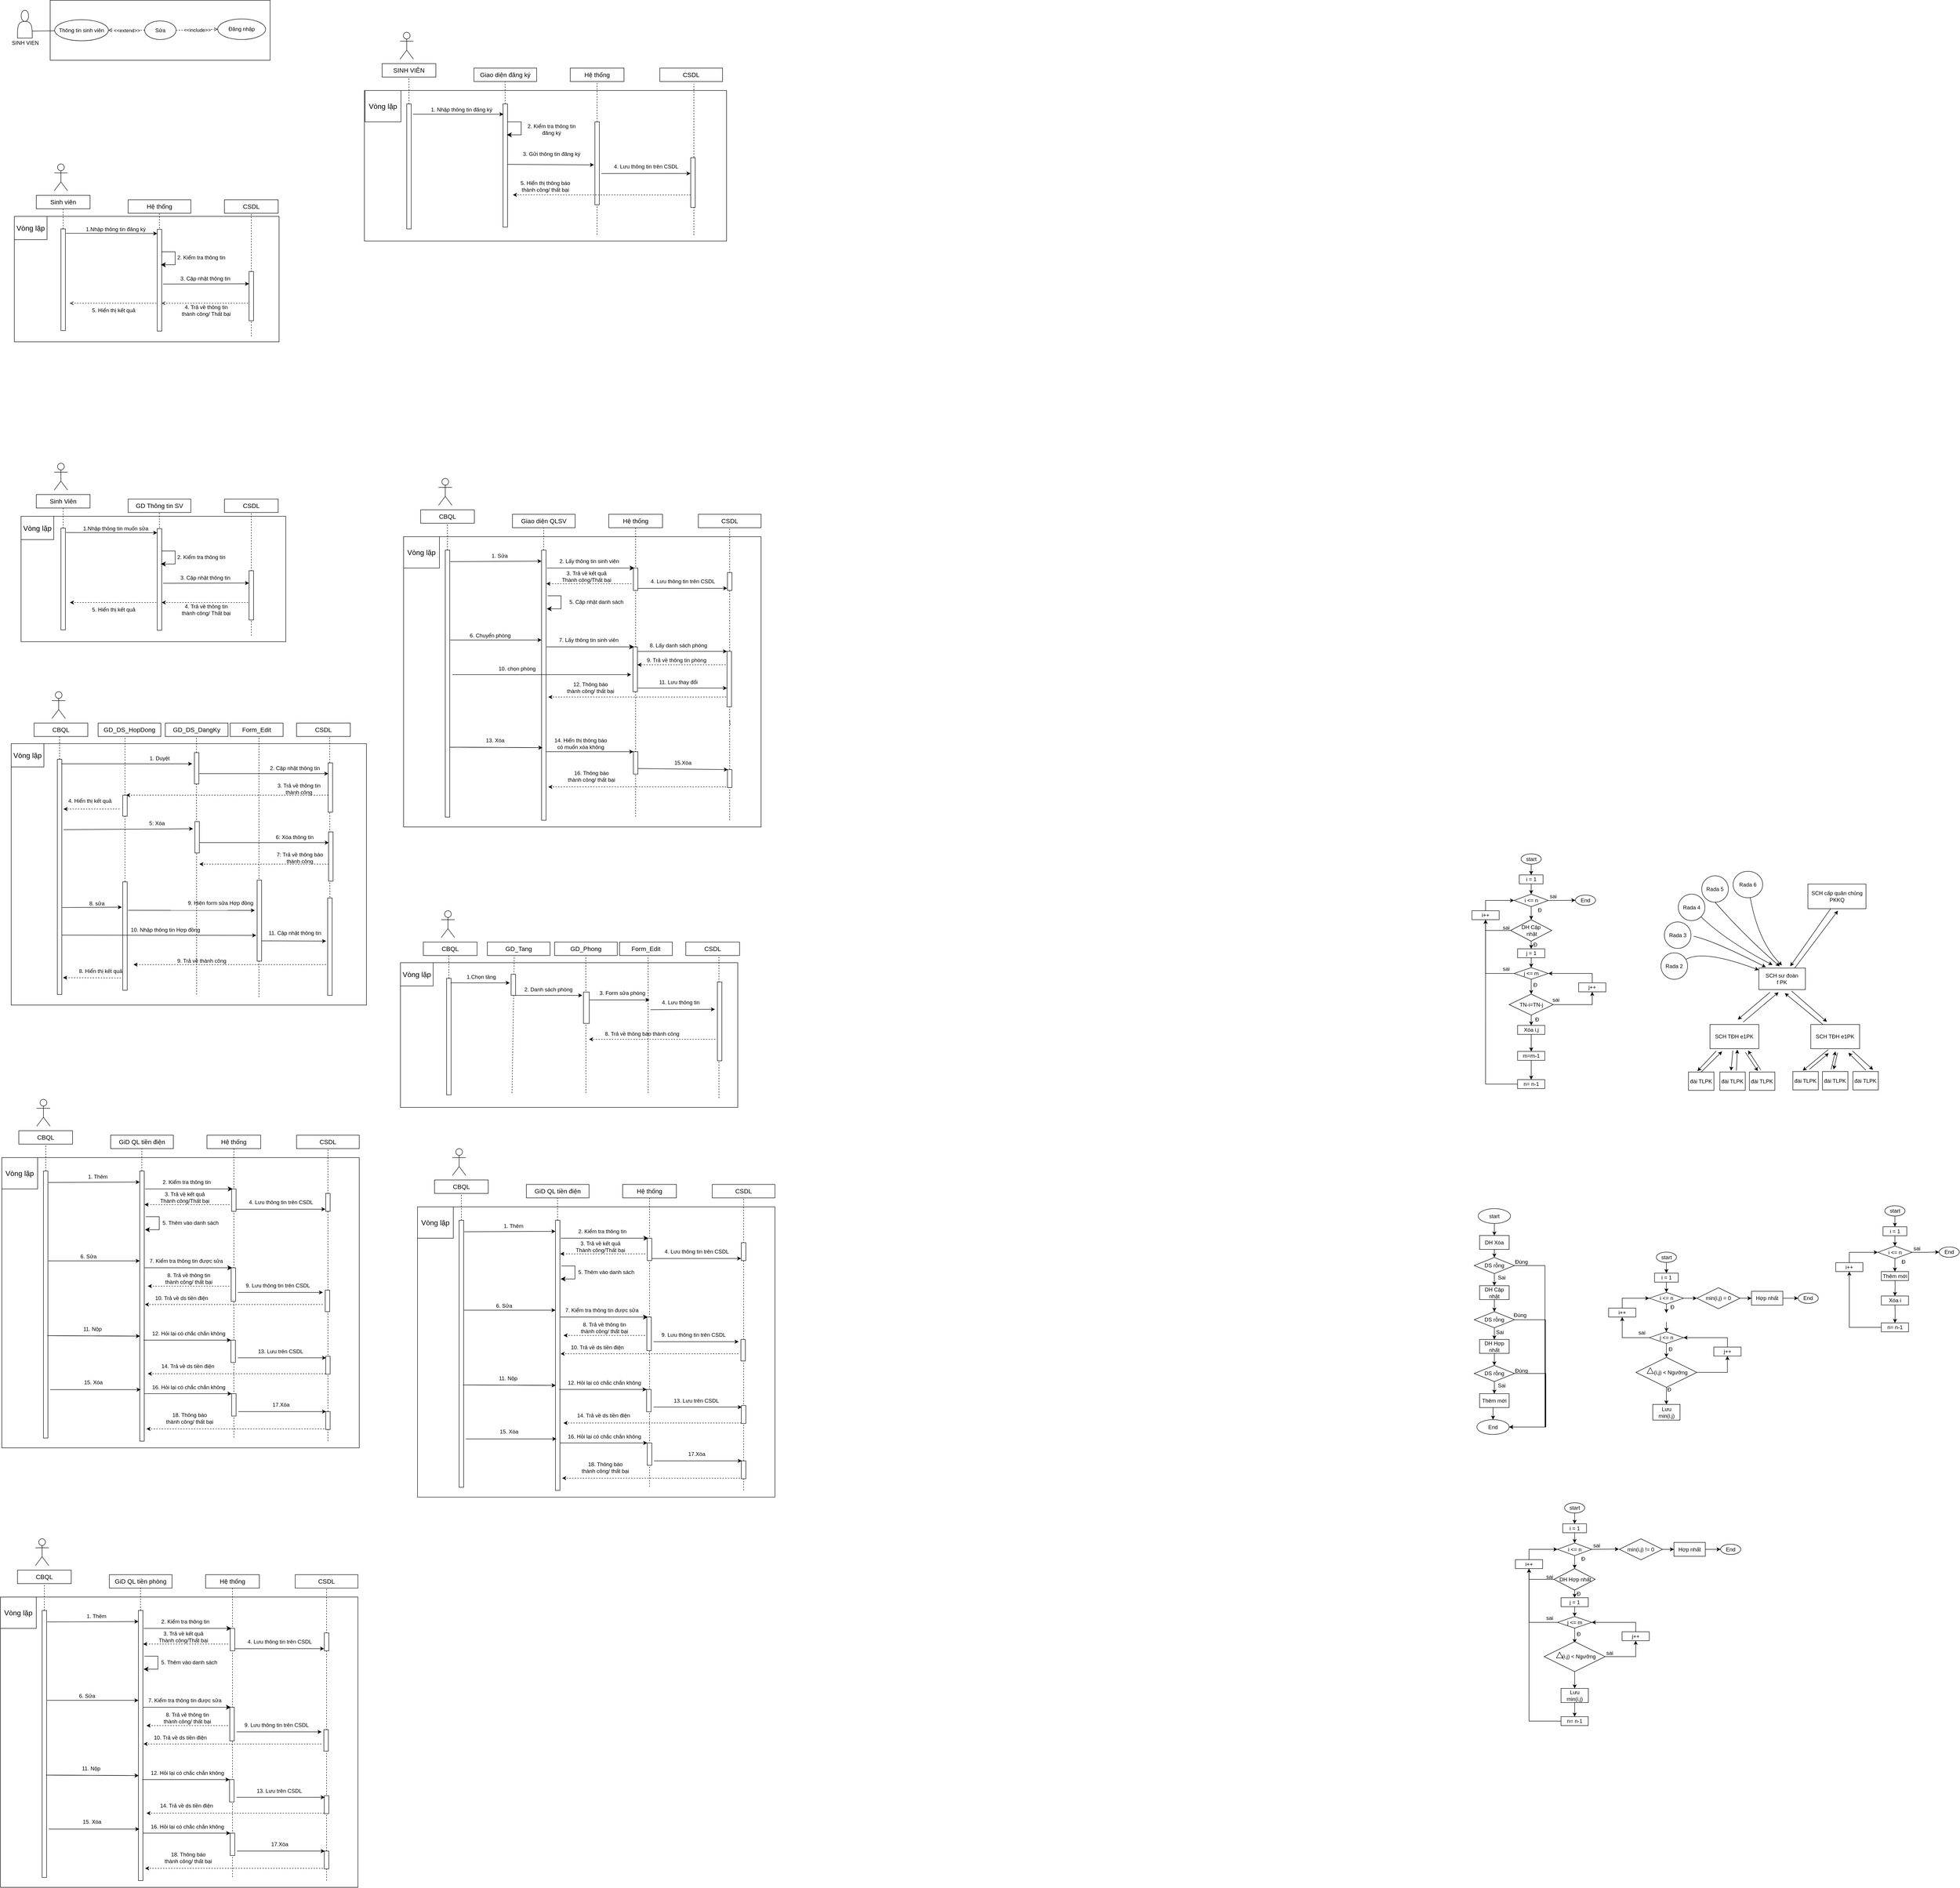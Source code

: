 <mxfile version="21.3.5" type="github">
  <diagram name="Trang-1" id="-4HcKg2-gKhnz9QFbqzw">
    <mxGraphModel dx="1500" dy="819" grid="0" gridSize="10" guides="1" tooltips="1" connect="1" arrows="1" fold="1" page="1" pageScale="1" pageWidth="3300" pageHeight="4681" background="none" math="0" shadow="0">
      <root>
        <mxCell id="0" />
        <mxCell id="1" parent="0" />
        <mxCell id="fxyIfbH8dG43G5B344jM-569" value="" style="rounded=0;whiteSpace=wrap;html=1;" vertex="1" parent="1">
          <mxGeometry x="977.5" y="749" width="808.5" height="336" as="geometry" />
        </mxCell>
        <mxCell id="fxyIfbH8dG43G5B344jM-287" value="" style="rounded=0;whiteSpace=wrap;html=1;" vertex="1" parent="1">
          <mxGeometry x="1058" y="2696" width="753" height="323" as="geometry" />
        </mxCell>
        <mxCell id="HhucQ0l_0WBjLBYUHF1_-121" value="" style="endArrow=none;html=1;rounded=0;fontSize=12;startSize=8;endSize=8;curved=1;entryX=0.5;entryY=1;entryDx=0;entryDy=0;dashed=1;" parent="1" edge="1">
          <mxGeometry width="50" height="50" relative="1" as="geometry">
            <mxPoint x="1472" y="2987" as="sourcePoint" />
            <mxPoint x="1471.66" y="2680" as="targetPoint" />
          </mxGeometry>
        </mxCell>
        <mxCell id="HhucQ0l_0WBjLBYUHF1_-11" value="" style="rounded=0;whiteSpace=wrap;html=1;" parent="1" vertex="1">
          <mxGeometry x="276" y="547.5" width="491" height="134" as="geometry" />
        </mxCell>
        <mxCell id="HhucQ0l_0WBjLBYUHF1_-1" value="" style="shape=actor;whiteSpace=wrap;html=1;" parent="1" vertex="1">
          <mxGeometry x="203" y="570" width="33" height="62" as="geometry" />
        </mxCell>
        <mxCell id="HhucQ0l_0WBjLBYUHF1_-2" value="SINH VIEN" style="text;html=1;align=center;verticalAlign=middle;resizable=0;points=[];autosize=1;strokeColor=none;fillColor=none;" parent="1" vertex="1">
          <mxGeometry x="180.5" y="630" width="78" height="26" as="geometry" />
        </mxCell>
        <mxCell id="HhucQ0l_0WBjLBYUHF1_-3" value="" style="endArrow=none;html=1;rounded=0;exitX=1;exitY=0.75;exitDx=0;exitDy=0;" parent="1" source="HhucQ0l_0WBjLBYUHF1_-1" target="HhucQ0l_0WBjLBYUHF1_-4" edge="1">
          <mxGeometry width="50" height="50" relative="1" as="geometry">
            <mxPoint x="511" y="723" as="sourcePoint" />
            <mxPoint x="315" y="613" as="targetPoint" />
          </mxGeometry>
        </mxCell>
        <mxCell id="HhucQ0l_0WBjLBYUHF1_-4" value="Thông tin sinh viên" style="ellipse;whiteSpace=wrap;html=1;" parent="1" vertex="1">
          <mxGeometry x="286" y="591" width="120" height="47" as="geometry" />
        </mxCell>
        <mxCell id="HhucQ0l_0WBjLBYUHF1_-5" value="" style="endArrow=open;html=1;rounded=0;entryX=1;entryY=0.5;entryDx=0;entryDy=0;endFill=0;dashed=1;exitX=0;exitY=0.5;exitDx=0;exitDy=0;" parent="1" source="HhucQ0l_0WBjLBYUHF1_-7" target="HhucQ0l_0WBjLBYUHF1_-4" edge="1">
          <mxGeometry relative="1" as="geometry">
            <mxPoint x="545" y="627" as="sourcePoint" />
            <mxPoint x="511" y="610" as="targetPoint" />
          </mxGeometry>
        </mxCell>
        <mxCell id="HhucQ0l_0WBjLBYUHF1_-6" value="&amp;lt;&amp;lt;extend&amp;gt;&amp;gt;" style="edgeLabel;resizable=0;html=1;align=center;verticalAlign=middle;" parent="HhucQ0l_0WBjLBYUHF1_-5" connectable="0" vertex="1">
          <mxGeometry relative="1" as="geometry" />
        </mxCell>
        <mxCell id="HhucQ0l_0WBjLBYUHF1_-7" value="Sửa" style="ellipse;whiteSpace=wrap;html=1;" parent="1" vertex="1">
          <mxGeometry x="487" y="593.75" width="70" height="41.5" as="geometry" />
        </mxCell>
        <mxCell id="HhucQ0l_0WBjLBYUHF1_-8" value="" style="endArrow=open;html=1;rounded=0;exitX=1;exitY=0.5;exitDx=0;exitDy=0;entryX=0;entryY=0.5;entryDx=0;entryDy=0;endFill=0;dashed=1;" parent="1" source="HhucQ0l_0WBjLBYUHF1_-7" target="HhucQ0l_0WBjLBYUHF1_-10" edge="1">
          <mxGeometry relative="1" as="geometry">
            <mxPoint x="625" y="601" as="sourcePoint" />
            <mxPoint x="722" y="581" as="targetPoint" />
          </mxGeometry>
        </mxCell>
        <mxCell id="HhucQ0l_0WBjLBYUHF1_-9" value="&amp;lt;&amp;lt;include&amp;gt;&amp;gt;" style="edgeLabel;resizable=0;html=1;align=center;verticalAlign=middle;" parent="HhucQ0l_0WBjLBYUHF1_-8" connectable="0" vertex="1">
          <mxGeometry relative="1" as="geometry" />
        </mxCell>
        <mxCell id="HhucQ0l_0WBjLBYUHF1_-10" value="Đăng nhập" style="ellipse;whiteSpace=wrap;html=1;" parent="1" vertex="1">
          <mxGeometry x="650" y="589.25" width="107" height="46" as="geometry" />
        </mxCell>
        <mxCell id="HhucQ0l_0WBjLBYUHF1_-13" value="" style="rounded=0;whiteSpace=wrap;html=1;" parent="1" vertex="1">
          <mxGeometry x="196" y="1030" width="591" height="280" as="geometry" />
        </mxCell>
        <mxCell id="HhucQ0l_0WBjLBYUHF1_-14" value="" style="shape=umlActor;verticalLabelPosition=bottom;verticalAlign=top;html=1;outlineConnect=0;labelBackgroundColor=none;" parent="1" vertex="1">
          <mxGeometry x="285" y="913" width="30" height="60" as="geometry" />
        </mxCell>
        <mxCell id="HhucQ0l_0WBjLBYUHF1_-15" value="Sinh viên" style="rounded=0;whiteSpace=wrap;html=1;fontSize=14;labelBackgroundColor=none;" parent="1" vertex="1">
          <mxGeometry x="245" y="983" width="120" height="30" as="geometry" />
        </mxCell>
        <mxCell id="HhucQ0l_0WBjLBYUHF1_-16" value="" style="rounded=0;whiteSpace=wrap;html=1;labelBackgroundColor=none;" parent="1" vertex="1">
          <mxGeometry x="300" y="1058" width="10" height="227" as="geometry" />
        </mxCell>
        <mxCell id="HhucQ0l_0WBjLBYUHF1_-17" value="CSDL" style="rounded=0;whiteSpace=wrap;html=1;fontSize=14;labelBackgroundColor=none;" parent="1" vertex="1">
          <mxGeometry x="665" y="993" width="120" height="30" as="geometry" />
        </mxCell>
        <mxCell id="HhucQ0l_0WBjLBYUHF1_-18" value="Hệ thống" style="rounded=0;whiteSpace=wrap;html=1;fontSize=14;labelBackgroundColor=none;" parent="1" vertex="1">
          <mxGeometry x="450" y="993" width="140" height="30" as="geometry" />
        </mxCell>
        <mxCell id="HhucQ0l_0WBjLBYUHF1_-19" value="" style="rounded=0;whiteSpace=wrap;html=1;labelBackgroundColor=none;" parent="1" vertex="1">
          <mxGeometry x="515" y="1059" width="10" height="227" as="geometry" />
        </mxCell>
        <mxCell id="HhucQ0l_0WBjLBYUHF1_-20" value="1.Nhập thông tin đăng ký" style="text;html=1;align=center;verticalAlign=middle;resizable=0;points=[];autosize=1;strokeColor=none;fillColor=none;labelBackgroundColor=none;" parent="1" vertex="1">
          <mxGeometry x="346" y="1046" width="151" height="26" as="geometry" />
        </mxCell>
        <mxCell id="HhucQ0l_0WBjLBYUHF1_-22" value="" style="endArrow=classic;html=1;rounded=0;fontSize=12;startSize=8;endSize=8;curved=1;exitX=1.237;exitY=0.321;exitDx=0;exitDy=0;exitPerimeter=0;strokeColor=none;" parent="1" source="HhucQ0l_0WBjLBYUHF1_-19" edge="1">
          <mxGeometry width="50" height="50" relative="1" as="geometry">
            <mxPoint x="545" y="1183" as="sourcePoint" />
            <mxPoint x="565" y="1213" as="targetPoint" />
            <Array as="points">
              <mxPoint x="555" y="1173" />
              <mxPoint x="565" y="1173" />
              <mxPoint x="575" y="1153" />
            </Array>
          </mxGeometry>
        </mxCell>
        <mxCell id="HhucQ0l_0WBjLBYUHF1_-25" value="" style="edgeStyle=elbowEdgeStyle;elbow=horizontal;endArrow=classic;html=1;curved=0;rounded=0;endSize=8;startSize=8;fontSize=12;entryX=0.821;entryY=0.383;entryDx=0;entryDy=0;entryPerimeter=0;" parent="1" edge="1">
          <mxGeometry width="50" height="50" relative="1" as="geometry">
            <mxPoint x="525" y="1109" as="sourcePoint" />
            <mxPoint x="523" y="1138" as="targetPoint" />
            <Array as="points">
              <mxPoint x="555" y="1119" />
            </Array>
          </mxGeometry>
        </mxCell>
        <mxCell id="HhucQ0l_0WBjLBYUHF1_-26" value="2. Kiểm tra thông tin" style="text;html=1;align=center;verticalAlign=middle;resizable=0;points=[];autosize=1;strokeColor=none;fillColor=none;labelBackgroundColor=none;" parent="1" vertex="1">
          <mxGeometry x="550" y="1109" width="125" height="26" as="geometry" />
        </mxCell>
        <mxCell id="HhucQ0l_0WBjLBYUHF1_-27" value="" style="endArrow=none;html=1;rounded=0;fontSize=12;startSize=8;endSize=8;curved=1;entryX=0.5;entryY=1;entryDx=0;entryDy=0;exitX=0.5;exitY=0;exitDx=0;exitDy=0;dashed=1;" parent="1" source="HhucQ0l_0WBjLBYUHF1_-16" target="HhucQ0l_0WBjLBYUHF1_-15" edge="1">
          <mxGeometry width="50" height="50" relative="1" as="geometry">
            <mxPoint x="275" y="1083" as="sourcePoint" />
            <mxPoint x="325" y="1033" as="targetPoint" />
          </mxGeometry>
        </mxCell>
        <mxCell id="HhucQ0l_0WBjLBYUHF1_-28" value="" style="endArrow=none;html=1;rounded=0;fontSize=12;startSize=8;endSize=8;curved=1;entryX=0.5;entryY=1;entryDx=0;entryDy=0;dashed=1;" parent="1" edge="1">
          <mxGeometry width="50" height="50" relative="1" as="geometry">
            <mxPoint x="520" y="1057" as="sourcePoint" />
            <mxPoint x="519.66" y="1023" as="targetPoint" />
          </mxGeometry>
        </mxCell>
        <mxCell id="HhucQ0l_0WBjLBYUHF1_-29" value="" style="endArrow=none;html=1;rounded=0;fontSize=12;startSize=8;endSize=8;curved=1;dashed=1;" parent="1" target="HhucQ0l_0WBjLBYUHF1_-17" edge="1">
          <mxGeometry width="50" height="50" relative="1" as="geometry">
            <mxPoint x="725" y="1298" as="sourcePoint" />
            <mxPoint x="724.66" y="1023" as="targetPoint" />
          </mxGeometry>
        </mxCell>
        <mxCell id="HhucQ0l_0WBjLBYUHF1_-31" value="Vòng lặp" style="rounded=0;whiteSpace=wrap;html=1;fontSize=16;rotation=0;" parent="1" vertex="1">
          <mxGeometry x="196" y="1030" width="73" height="52" as="geometry" />
        </mxCell>
        <mxCell id="HhucQ0l_0WBjLBYUHF1_-41" value="" style="rounded=0;whiteSpace=wrap;html=1;labelBackgroundColor=none;" parent="1" vertex="1">
          <mxGeometry x="720" y="1153" width="10" height="110" as="geometry" />
        </mxCell>
        <mxCell id="HhucQ0l_0WBjLBYUHF1_-42" value="" style="endArrow=classic;html=1;rounded=0;entryX=0;entryY=0.25;entryDx=0;entryDy=0;" parent="1" target="HhucQ0l_0WBjLBYUHF1_-41" edge="1">
          <mxGeometry width="50" height="50" relative="1" as="geometry">
            <mxPoint x="528" y="1181" as="sourcePoint" />
            <mxPoint x="717" y="1213" as="targetPoint" />
          </mxGeometry>
        </mxCell>
        <mxCell id="HhucQ0l_0WBjLBYUHF1_-43" value="3. Cập nhật thông tin" style="text;html=1;align=center;verticalAlign=middle;resizable=0;points=[];autosize=1;strokeColor=none;fillColor=none;labelBackgroundColor=none;" parent="1" vertex="1">
          <mxGeometry x="557" y="1156" width="129" height="26" as="geometry" />
        </mxCell>
        <mxCell id="HhucQ0l_0WBjLBYUHF1_-45" value="" style="endArrow=open;html=1;rounded=0;dashed=1;endFill=0;" parent="1" edge="1">
          <mxGeometry width="50" height="50" relative="1" as="geometry">
            <mxPoint x="718" y="1224" as="sourcePoint" />
            <mxPoint x="525" y="1224" as="targetPoint" />
            <Array as="points">
              <mxPoint x="708" y="1224" />
            </Array>
          </mxGeometry>
        </mxCell>
        <mxCell id="HhucQ0l_0WBjLBYUHF1_-46" value="4. Trả về thông tin &lt;br&gt;thành công/ Thất bại" style="text;html=1;align=center;verticalAlign=middle;resizable=0;points=[];autosize=1;strokeColor=none;fillColor=none;labelBackgroundColor=none;" parent="1" vertex="1">
          <mxGeometry x="560" y="1219" width="127" height="41" as="geometry" />
        </mxCell>
        <mxCell id="HhucQ0l_0WBjLBYUHF1_-77" value="" style="endArrow=classic;html=1;rounded=0;entryX=0.007;entryY=0.041;entryDx=0;entryDy=0;entryPerimeter=0;exitX=1.115;exitY=0.043;exitDx=0;exitDy=0;exitPerimeter=0;" parent="1" source="HhucQ0l_0WBjLBYUHF1_-16" target="HhucQ0l_0WBjLBYUHF1_-19" edge="1">
          <mxGeometry width="50" height="50" relative="1" as="geometry">
            <mxPoint x="447" y="1183" as="sourcePoint" />
            <mxPoint x="497" y="1133" as="targetPoint" />
          </mxGeometry>
        </mxCell>
        <mxCell id="HhucQ0l_0WBjLBYUHF1_-83" value="" style="endArrow=open;html=1;rounded=0;dashed=1;endFill=0;" parent="1" edge="1">
          <mxGeometry width="50" height="50" relative="1" as="geometry">
            <mxPoint x="513" y="1224" as="sourcePoint" />
            <mxPoint x="320" y="1224" as="targetPoint" />
            <Array as="points">
              <mxPoint x="503" y="1224" />
            </Array>
          </mxGeometry>
        </mxCell>
        <mxCell id="HhucQ0l_0WBjLBYUHF1_-84" value="5. Hiển thị kết quả&amp;nbsp;" style="text;html=1;align=center;verticalAlign=middle;resizable=0;points=[];autosize=1;strokeColor=none;fillColor=none;labelBackgroundColor=none;" parent="1" vertex="1">
          <mxGeometry x="360" y="1227" width="118" height="26" as="geometry" />
        </mxCell>
        <mxCell id="HhucQ0l_0WBjLBYUHF1_-86" value="" style="rounded=0;whiteSpace=wrap;html=1;" parent="1" vertex="1">
          <mxGeometry x="211" y="1699.5" width="591" height="280" as="geometry" />
        </mxCell>
        <mxCell id="HhucQ0l_0WBjLBYUHF1_-87" value="" style="shape=umlActor;verticalLabelPosition=bottom;verticalAlign=top;html=1;outlineConnect=0;labelBackgroundColor=none;" parent="1" vertex="1">
          <mxGeometry x="285" y="1581" width="30" height="60" as="geometry" />
        </mxCell>
        <mxCell id="HhucQ0l_0WBjLBYUHF1_-88" value="Sinh Viên" style="rounded=0;whiteSpace=wrap;html=1;fontSize=14;labelBackgroundColor=none;" parent="1" vertex="1">
          <mxGeometry x="245" y="1651" width="120" height="30" as="geometry" />
        </mxCell>
        <mxCell id="HhucQ0l_0WBjLBYUHF1_-89" value="" style="rounded=0;whiteSpace=wrap;html=1;labelBackgroundColor=none;" parent="1" vertex="1">
          <mxGeometry x="300" y="1726" width="10" height="227" as="geometry" />
        </mxCell>
        <mxCell id="HhucQ0l_0WBjLBYUHF1_-90" value="CSDL" style="rounded=0;whiteSpace=wrap;html=1;fontSize=14;labelBackgroundColor=none;" parent="1" vertex="1">
          <mxGeometry x="665" y="1661" width="120" height="30" as="geometry" />
        </mxCell>
        <mxCell id="HhucQ0l_0WBjLBYUHF1_-91" value="GD Thông tin SV" style="rounded=0;whiteSpace=wrap;html=1;fontSize=14;labelBackgroundColor=none;" parent="1" vertex="1">
          <mxGeometry x="450" y="1661" width="140" height="30" as="geometry" />
        </mxCell>
        <mxCell id="HhucQ0l_0WBjLBYUHF1_-92" value="" style="rounded=0;whiteSpace=wrap;html=1;labelBackgroundColor=none;" parent="1" vertex="1">
          <mxGeometry x="515" y="1727" width="10" height="227" as="geometry" />
        </mxCell>
        <mxCell id="HhucQ0l_0WBjLBYUHF1_-93" value="1.Nhập thông tin muốn sửa" style="text;html=1;align=center;verticalAlign=middle;resizable=0;points=[];autosize=1;strokeColor=none;fillColor=none;labelBackgroundColor=none;" parent="1" vertex="1">
          <mxGeometry x="340" y="1714" width="163" height="26" as="geometry" />
        </mxCell>
        <mxCell id="HhucQ0l_0WBjLBYUHF1_-94" value="" style="endArrow=classic;html=1;rounded=0;fontSize=12;startSize=8;endSize=8;curved=1;exitX=1.237;exitY=0.321;exitDx=0;exitDy=0;exitPerimeter=0;strokeColor=none;" parent="1" source="HhucQ0l_0WBjLBYUHF1_-92" edge="1">
          <mxGeometry width="50" height="50" relative="1" as="geometry">
            <mxPoint x="545" y="1851" as="sourcePoint" />
            <mxPoint x="565" y="1881" as="targetPoint" />
            <Array as="points">
              <mxPoint x="555" y="1841" />
              <mxPoint x="565" y="1841" />
              <mxPoint x="575" y="1821" />
            </Array>
          </mxGeometry>
        </mxCell>
        <mxCell id="HhucQ0l_0WBjLBYUHF1_-95" value="" style="edgeStyle=elbowEdgeStyle;elbow=horizontal;endArrow=classic;html=1;curved=0;rounded=0;endSize=8;startSize=8;fontSize=12;entryX=0.821;entryY=0.383;entryDx=0;entryDy=0;entryPerimeter=0;" parent="1" edge="1">
          <mxGeometry width="50" height="50" relative="1" as="geometry">
            <mxPoint x="525" y="1777" as="sourcePoint" />
            <mxPoint x="523" y="1806" as="targetPoint" />
            <Array as="points">
              <mxPoint x="555" y="1787" />
            </Array>
          </mxGeometry>
        </mxCell>
        <mxCell id="HhucQ0l_0WBjLBYUHF1_-96" value="2. Kiểm tra thông tin" style="text;html=1;align=center;verticalAlign=middle;resizable=0;points=[];autosize=1;strokeColor=none;fillColor=none;labelBackgroundColor=none;" parent="1" vertex="1">
          <mxGeometry x="550" y="1778" width="125" height="26" as="geometry" />
        </mxCell>
        <mxCell id="HhucQ0l_0WBjLBYUHF1_-97" value="" style="endArrow=none;html=1;rounded=0;fontSize=12;startSize=8;endSize=8;curved=1;entryX=0.5;entryY=1;entryDx=0;entryDy=0;exitX=0.5;exitY=0;exitDx=0;exitDy=0;dashed=1;" parent="1" source="HhucQ0l_0WBjLBYUHF1_-89" target="HhucQ0l_0WBjLBYUHF1_-88" edge="1">
          <mxGeometry width="50" height="50" relative="1" as="geometry">
            <mxPoint x="275" y="1751" as="sourcePoint" />
            <mxPoint x="325" y="1701" as="targetPoint" />
          </mxGeometry>
        </mxCell>
        <mxCell id="HhucQ0l_0WBjLBYUHF1_-98" value="" style="endArrow=none;html=1;rounded=0;fontSize=12;startSize=8;endSize=8;curved=1;entryX=0.5;entryY=1;entryDx=0;entryDy=0;dashed=1;" parent="1" edge="1">
          <mxGeometry width="50" height="50" relative="1" as="geometry">
            <mxPoint x="520" y="1725" as="sourcePoint" />
            <mxPoint x="519.66" y="1691" as="targetPoint" />
          </mxGeometry>
        </mxCell>
        <mxCell id="HhucQ0l_0WBjLBYUHF1_-99" value="" style="endArrow=none;html=1;rounded=0;fontSize=12;startSize=8;endSize=8;curved=1;dashed=1;" parent="1" target="HhucQ0l_0WBjLBYUHF1_-90" edge="1">
          <mxGeometry width="50" height="50" relative="1" as="geometry">
            <mxPoint x="725" y="1966" as="sourcePoint" />
            <mxPoint x="724.66" y="1691" as="targetPoint" />
          </mxGeometry>
        </mxCell>
        <mxCell id="HhucQ0l_0WBjLBYUHF1_-100" value="Vòng lặp" style="rounded=0;whiteSpace=wrap;html=1;fontSize=16;rotation=0;" parent="1" vertex="1">
          <mxGeometry x="211" y="1699.5" width="73" height="52" as="geometry" />
        </mxCell>
        <mxCell id="HhucQ0l_0WBjLBYUHF1_-101" value="" style="rounded=0;whiteSpace=wrap;html=1;labelBackgroundColor=none;" parent="1" vertex="1">
          <mxGeometry x="720" y="1821" width="10" height="110" as="geometry" />
        </mxCell>
        <mxCell id="HhucQ0l_0WBjLBYUHF1_-102" value="" style="endArrow=classic;html=1;rounded=0;entryX=0;entryY=0.25;entryDx=0;entryDy=0;" parent="1" target="HhucQ0l_0WBjLBYUHF1_-101" edge="1">
          <mxGeometry width="50" height="50" relative="1" as="geometry">
            <mxPoint x="528" y="1849" as="sourcePoint" />
            <mxPoint x="717" y="1881" as="targetPoint" />
          </mxGeometry>
        </mxCell>
        <mxCell id="HhucQ0l_0WBjLBYUHF1_-103" value="3. Cập nhật thông tin" style="text;html=1;align=center;verticalAlign=middle;resizable=0;points=[];autosize=1;strokeColor=none;fillColor=none;labelBackgroundColor=none;" parent="1" vertex="1">
          <mxGeometry x="557" y="1824" width="129" height="26" as="geometry" />
        </mxCell>
        <mxCell id="HhucQ0l_0WBjLBYUHF1_-104" value="" style="endArrow=classic;html=1;rounded=0;dashed=1;" parent="1" edge="1">
          <mxGeometry width="50" height="50" relative="1" as="geometry">
            <mxPoint x="718" y="1892" as="sourcePoint" />
            <mxPoint x="525" y="1892" as="targetPoint" />
            <Array as="points">
              <mxPoint x="708" y="1892" />
            </Array>
          </mxGeometry>
        </mxCell>
        <mxCell id="HhucQ0l_0WBjLBYUHF1_-105" value="4. Trả về thông tin &lt;br&gt;thành công/ Thất bại" style="text;html=1;align=center;verticalAlign=middle;resizable=0;points=[];autosize=1;strokeColor=none;fillColor=none;labelBackgroundColor=none;" parent="1" vertex="1">
          <mxGeometry x="560" y="1887" width="127" height="41" as="geometry" />
        </mxCell>
        <mxCell id="HhucQ0l_0WBjLBYUHF1_-106" value="" style="endArrow=classic;html=1;rounded=0;entryX=0.007;entryY=0.041;entryDx=0;entryDy=0;entryPerimeter=0;exitX=1.115;exitY=0.043;exitDx=0;exitDy=0;exitPerimeter=0;" parent="1" source="HhucQ0l_0WBjLBYUHF1_-89" target="HhucQ0l_0WBjLBYUHF1_-92" edge="1">
          <mxGeometry width="50" height="50" relative="1" as="geometry">
            <mxPoint x="447" y="1851" as="sourcePoint" />
            <mxPoint x="497" y="1801" as="targetPoint" />
          </mxGeometry>
        </mxCell>
        <mxCell id="HhucQ0l_0WBjLBYUHF1_-107" value="" style="endArrow=classic;html=1;rounded=0;dashed=1;" parent="1" edge="1">
          <mxGeometry width="50" height="50" relative="1" as="geometry">
            <mxPoint x="513" y="1892" as="sourcePoint" />
            <mxPoint x="320" y="1892" as="targetPoint" />
            <Array as="points">
              <mxPoint x="503" y="1892" />
            </Array>
          </mxGeometry>
        </mxCell>
        <mxCell id="HhucQ0l_0WBjLBYUHF1_-108" value="5. Hiển thị kết quả&amp;nbsp;" style="text;html=1;align=center;verticalAlign=middle;resizable=0;points=[];autosize=1;strokeColor=none;fillColor=none;labelBackgroundColor=none;" parent="1" vertex="1">
          <mxGeometry x="360" y="1895" width="118" height="26" as="geometry" />
        </mxCell>
        <mxCell id="HhucQ0l_0WBjLBYUHF1_-110" value="" style="shape=umlActor;verticalLabelPosition=bottom;verticalAlign=top;html=1;outlineConnect=0;labelBackgroundColor=none;" parent="1" vertex="1">
          <mxGeometry x="1149" y="2580" width="30" height="60" as="geometry" />
        </mxCell>
        <mxCell id="HhucQ0l_0WBjLBYUHF1_-111" value="CBQL" style="rounded=0;whiteSpace=wrap;html=1;fontSize=14;labelBackgroundColor=none;" parent="1" vertex="1">
          <mxGeometry x="1109" y="2650" width="120" height="30" as="geometry" />
        </mxCell>
        <mxCell id="HhucQ0l_0WBjLBYUHF1_-112" value="" style="rounded=0;whiteSpace=wrap;html=1;labelBackgroundColor=none;" parent="1" vertex="1">
          <mxGeometry x="1161" y="2731" width="10" height="260" as="geometry" />
        </mxCell>
        <mxCell id="HhucQ0l_0WBjLBYUHF1_-113" value="CSDL" style="rounded=0;whiteSpace=wrap;html=1;fontSize=14;labelBackgroundColor=none;" parent="1" vertex="1">
          <mxGeometry x="1695" y="2650" width="120" height="30" as="geometry" />
        </mxCell>
        <mxCell id="HhucQ0l_0WBjLBYUHF1_-114" value="GD_Phong" style="rounded=0;whiteSpace=wrap;html=1;fontSize=14;labelBackgroundColor=none;" parent="1" vertex="1">
          <mxGeometry x="1402" y="2650" width="140" height="30" as="geometry" />
        </mxCell>
        <mxCell id="HhucQ0l_0WBjLBYUHF1_-116" value="1.Chọn tầng" style="text;html=1;align=center;verticalAlign=middle;resizable=0;points=[];autosize=1;strokeColor=none;fillColor=none;labelBackgroundColor=none;" parent="1" vertex="1">
          <mxGeometry x="1196" y="2715" width="83" height="26" as="geometry" />
        </mxCell>
        <mxCell id="HhucQ0l_0WBjLBYUHF1_-120" value="" style="endArrow=none;html=1;rounded=0;fontSize=12;startSize=8;endSize=8;curved=1;entryX=0.475;entryY=1;entryDx=0;entryDy=0;exitX=0.5;exitY=0;exitDx=0;exitDy=0;dashed=1;entryPerimeter=0;" parent="1" source="HhucQ0l_0WBjLBYUHF1_-112" target="HhucQ0l_0WBjLBYUHF1_-111" edge="1">
          <mxGeometry width="50" height="50" relative="1" as="geometry">
            <mxPoint x="1136" y="2756" as="sourcePoint" />
            <mxPoint x="1166" y="2686" as="targetPoint" />
          </mxGeometry>
        </mxCell>
        <mxCell id="HhucQ0l_0WBjLBYUHF1_-122" value="" style="endArrow=none;html=1;rounded=0;fontSize=12;startSize=8;endSize=8;curved=1;dashed=1;" parent="1" edge="1">
          <mxGeometry width="50" height="50" relative="1" as="geometry">
            <mxPoint x="1769" y="2998" as="sourcePoint" />
            <mxPoint x="1769" y="2680" as="targetPoint" />
          </mxGeometry>
        </mxCell>
        <mxCell id="HhucQ0l_0WBjLBYUHF1_-123" value="Vòng lặp" style="rounded=0;whiteSpace=wrap;html=1;fontSize=16;rotation=0;" parent="1" vertex="1">
          <mxGeometry x="1058" y="2696" width="73" height="52" as="geometry" />
        </mxCell>
        <mxCell id="HhucQ0l_0WBjLBYUHF1_-124" value="" style="rounded=0;whiteSpace=wrap;html=1;labelBackgroundColor=none;" parent="1" vertex="1">
          <mxGeometry x="1765.5" y="2739" width="10" height="176" as="geometry" />
        </mxCell>
        <mxCell id="HhucQ0l_0WBjLBYUHF1_-129" value="" style="endArrow=classic;html=1;rounded=0;" parent="1" edge="1">
          <mxGeometry width="50" height="50" relative="1" as="geometry">
            <mxPoint x="1170" y="2741" as="sourcePoint" />
            <mxPoint x="1302" y="2741" as="targetPoint" />
          </mxGeometry>
        </mxCell>
        <mxCell id="HhucQ0l_0WBjLBYUHF1_-132" value="GD_Tang" style="rounded=0;whiteSpace=wrap;html=1;fontSize=14;labelBackgroundColor=none;" parent="1" vertex="1">
          <mxGeometry x="1252" y="2650" width="140" height="30" as="geometry" />
        </mxCell>
        <mxCell id="HhucQ0l_0WBjLBYUHF1_-134" value="" style="endArrow=none;html=1;rounded=0;fontSize=12;startSize=8;endSize=8;curved=1;entryX=0.429;entryY=1;entryDx=0;entryDy=0;dashed=1;entryPerimeter=0;" parent="1" target="HhucQ0l_0WBjLBYUHF1_-132" edge="1">
          <mxGeometry width="50" height="50" relative="1" as="geometry">
            <mxPoint x="1307" y="2987" as="sourcePoint" />
            <mxPoint x="1496.66" y="2690" as="targetPoint" />
          </mxGeometry>
        </mxCell>
        <mxCell id="HhucQ0l_0WBjLBYUHF1_-209" value="4. Lưu thông tin&amp;nbsp;" style="text;html=1;align=center;verticalAlign=middle;resizable=0;points=[];autosize=1;strokeColor=none;fillColor=none;labelBackgroundColor=none;" parent="1" vertex="1">
          <mxGeometry x="1632" y="2772" width="105" height="26" as="geometry" />
        </mxCell>
        <mxCell id="HhucQ0l_0WBjLBYUHF1_-222" value="" style="endArrow=classic;html=1;rounded=0;exitX=1.043;exitY=0.529;exitDx=0;exitDy=0;exitPerimeter=0;" parent="1" edge="1">
          <mxGeometry width="50" height="50" relative="1" as="geometry">
            <mxPoint x="1616" y="2800.861" as="sourcePoint" />
            <mxPoint x="1760" y="2800" as="targetPoint" />
          </mxGeometry>
        </mxCell>
        <mxCell id="HhucQ0l_0WBjLBYUHF1_-228" value="Form_Edit" style="rounded=0;whiteSpace=wrap;html=1;fontSize=14;labelBackgroundColor=none;" parent="1" vertex="1">
          <mxGeometry x="1547" y="2650" width="118" height="30" as="geometry" />
        </mxCell>
        <mxCell id="HhucQ0l_0WBjLBYUHF1_-229" value="" style="endArrow=none;html=1;rounded=0;fontSize=12;startSize=8;endSize=8;curved=1;entryX=0.5;entryY=1;entryDx=0;entryDy=0;dashed=1;" parent="1" edge="1">
          <mxGeometry width="50" height="50" relative="1" as="geometry">
            <mxPoint x="1611" y="2987" as="sourcePoint" />
            <mxPoint x="1611" y="2680" as="targetPoint" />
          </mxGeometry>
        </mxCell>
        <mxCell id="-7EfeLgN4ZVHZyUkJv6U-130" value="start" style="ellipse;whiteSpace=wrap;html=1;" parent="1" vertex="1">
          <mxGeometry x="3861.57" y="3342" width="45" height="23" as="geometry" />
        </mxCell>
        <mxCell id="-7EfeLgN4ZVHZyUkJv6U-131" value="" style="endArrow=none;html=1;rounded=0;entryX=0.5;entryY=1;entryDx=0;entryDy=0;endFill=0;startArrow=classic;startFill=1;" parent="1" source="-7EfeLgN4ZVHZyUkJv6U-132" target="-7EfeLgN4ZVHZyUkJv6U-130" edge="1">
          <mxGeometry width="50" height="50" relative="1" as="geometry">
            <mxPoint x="3884.57" y="3391" as="sourcePoint" />
            <mxPoint x="3906.57" y="3409" as="targetPoint" />
          </mxGeometry>
        </mxCell>
        <mxCell id="-7EfeLgN4ZVHZyUkJv6U-132" value="i = 1" style="rounded=0;whiteSpace=wrap;html=1;" parent="1" vertex="1">
          <mxGeometry x="3857.51" y="3389" width="53.12" height="20" as="geometry" />
        </mxCell>
        <mxCell id="-7EfeLgN4ZVHZyUkJv6U-133" value="" style="endArrow=none;html=1;rounded=0;entryX=0.5;entryY=1;entryDx=0;entryDy=0;exitX=0.5;exitY=0;exitDx=0;exitDy=0;endFill=0;startArrow=classic;startFill=1;" parent="1" source="-7EfeLgN4ZVHZyUkJv6U-135" target="-7EfeLgN4ZVHZyUkJv6U-132" edge="1">
          <mxGeometry width="50" height="50" relative="1" as="geometry">
            <mxPoint x="3884.57" y="3435" as="sourcePoint" />
            <mxPoint x="3906.57" y="3409" as="targetPoint" />
          </mxGeometry>
        </mxCell>
        <mxCell id="-7EfeLgN4ZVHZyUkJv6U-176" style="edgeStyle=orthogonalEdgeStyle;rounded=0;orthogonalLoop=1;jettySize=auto;html=1;exitX=1;exitY=0.5;exitDx=0;exitDy=0;" parent="1" source="-7EfeLgN4ZVHZyUkJv6U-135" target="-7EfeLgN4ZVHZyUkJv6U-170" edge="1">
          <mxGeometry relative="1" as="geometry" />
        </mxCell>
        <mxCell id="-7EfeLgN4ZVHZyUkJv6U-135" value="i &amp;lt;= n" style="rhombus;whiteSpace=wrap;html=1;" parent="1" vertex="1">
          <mxGeometry x="3845.82" y="3432" width="76.5" height="26" as="geometry" />
        </mxCell>
        <mxCell id="-7EfeLgN4ZVHZyUkJv6U-136" value="" style="endArrow=none;html=1;rounded=0;entryX=0.5;entryY=1;entryDx=0;entryDy=0;exitX=0.5;exitY=0;exitDx=0;exitDy=0;startArrow=classic;startFill=1;" parent="1" target="-7EfeLgN4ZVHZyUkJv6U-135" edge="1">
          <mxGeometry width="50" height="50" relative="1" as="geometry">
            <mxPoint x="3884.065" y="3478" as="sourcePoint" />
            <mxPoint x="3953.82" y="3428" as="targetPoint" />
          </mxGeometry>
        </mxCell>
        <mxCell id="-7EfeLgN4ZVHZyUkJv6U-138" value="" style="endArrow=classic;html=1;rounded=0;exitX=0.5;exitY=1;exitDx=0;exitDy=0;entryX=0.5;entryY=0;entryDx=0;entryDy=0;startArrow=none;startFill=0;endFill=1;" parent="1" target="-7EfeLgN4ZVHZyUkJv6U-140" edge="1">
          <mxGeometry width="50" height="50" relative="1" as="geometry">
            <mxPoint x="3884.065" y="3498" as="sourcePoint" />
            <mxPoint x="3883.82" y="3528" as="targetPoint" />
          </mxGeometry>
        </mxCell>
        <mxCell id="-7EfeLgN4ZVHZyUkJv6U-139" style="edgeStyle=orthogonalEdgeStyle;rounded=0;orthogonalLoop=1;jettySize=auto;html=1;exitX=0;exitY=0.5;exitDx=0;exitDy=0;entryX=0.5;entryY=1;entryDx=0;entryDy=0;" parent="1" source="-7EfeLgN4ZVHZyUkJv6U-140" target="-7EfeLgN4ZVHZyUkJv6U-146" edge="1">
          <mxGeometry relative="1" as="geometry" />
        </mxCell>
        <mxCell id="-7EfeLgN4ZVHZyUkJv6U-140" value="j &amp;lt;= n" style="rhombus;whiteSpace=wrap;html=1;" parent="1" vertex="1">
          <mxGeometry x="3845.82" y="3520" width="76.5" height="26" as="geometry" />
        </mxCell>
        <mxCell id="-7EfeLgN4ZVHZyUkJv6U-141" value="" style="endArrow=classic;html=1;rounded=0;exitX=0.5;exitY=1;exitDx=0;exitDy=0;startArrow=none;startFill=0;endFill=1;" parent="1" source="-7EfeLgN4ZVHZyUkJv6U-140" target="-7EfeLgN4ZVHZyUkJv6U-143" edge="1">
          <mxGeometry width="50" height="50" relative="1" as="geometry">
            <mxPoint x="3882.82" y="3511" as="sourcePoint" />
            <mxPoint x="3883.82" y="3573" as="targetPoint" />
          </mxGeometry>
        </mxCell>
        <mxCell id="-7EfeLgN4ZVHZyUkJv6U-166" style="edgeStyle=orthogonalEdgeStyle;rounded=0;orthogonalLoop=1;jettySize=auto;html=1;exitX=1;exitY=0.5;exitDx=0;exitDy=0;" parent="1" source="-7EfeLgN4ZVHZyUkJv6U-143" target="-7EfeLgN4ZVHZyUkJv6U-148" edge="1">
          <mxGeometry relative="1" as="geometry" />
        </mxCell>
        <mxCell id="-7EfeLgN4ZVHZyUkJv6U-143" value="&amp;nbsp; &amp;nbsp; &amp;nbsp; (i,j) &amp;lt; Ngưỡng" style="rhombus;whiteSpace=wrap;html=1;" parent="1" vertex="1">
          <mxGeometry x="3816.08" y="3577" width="135.99" height="67" as="geometry" />
        </mxCell>
        <mxCell id="-7EfeLgN4ZVHZyUkJv6U-144" value="Lưu min(i,j)" style="rounded=0;whiteSpace=wrap;html=1;" parent="1" vertex="1">
          <mxGeometry x="3853.69" y="3682" width="60.75" height="35" as="geometry" />
        </mxCell>
        <mxCell id="-7EfeLgN4ZVHZyUkJv6U-145" style="edgeStyle=orthogonalEdgeStyle;rounded=0;orthogonalLoop=1;jettySize=auto;html=1;exitX=0.5;exitY=0;exitDx=0;exitDy=0;entryX=0;entryY=0.5;entryDx=0;entryDy=0;" parent="1" source="-7EfeLgN4ZVHZyUkJv6U-146" target="-7EfeLgN4ZVHZyUkJv6U-135" edge="1">
          <mxGeometry relative="1" as="geometry" />
        </mxCell>
        <mxCell id="-7EfeLgN4ZVHZyUkJv6U-146" value="i++" style="rounded=0;whiteSpace=wrap;html=1;" parent="1" vertex="1">
          <mxGeometry x="3755.07" y="3467" width="60.75" height="20" as="geometry" />
        </mxCell>
        <mxCell id="-7EfeLgN4ZVHZyUkJv6U-147" style="edgeStyle=orthogonalEdgeStyle;rounded=0;orthogonalLoop=1;jettySize=auto;html=1;exitX=0.5;exitY=0;exitDx=0;exitDy=0;entryX=1;entryY=0.5;entryDx=0;entryDy=0;" parent="1" source="-7EfeLgN4ZVHZyUkJv6U-148" target="-7EfeLgN4ZVHZyUkJv6U-140" edge="1">
          <mxGeometry relative="1" as="geometry" />
        </mxCell>
        <mxCell id="-7EfeLgN4ZVHZyUkJv6U-148" value="j++" style="rounded=0;whiteSpace=wrap;html=1;" parent="1" vertex="1">
          <mxGeometry x="3989.94" y="3554" width="60.75" height="20" as="geometry" />
        </mxCell>
        <mxCell id="-7EfeLgN4ZVHZyUkJv6U-150" value="" style="endArrow=classic;html=1;rounded=0;exitX=0.5;exitY=1;exitDx=0;exitDy=0;endFill=1;" parent="1" source="-7EfeLgN4ZVHZyUkJv6U-143" target="-7EfeLgN4ZVHZyUkJv6U-144" edge="1">
          <mxGeometry width="50" height="50" relative="1" as="geometry">
            <mxPoint x="3956.18" y="3710" as="sourcePoint" />
            <mxPoint x="3995.18" y="3758" as="targetPoint" />
          </mxGeometry>
        </mxCell>
        <mxCell id="-7EfeLgN4ZVHZyUkJv6U-152" value="Đ" style="text;html=1;align=center;verticalAlign=middle;resizable=0;points=[];autosize=1;strokeColor=none;fillColor=none;" parent="1" vertex="1">
          <mxGeometry x="3883.63" y="3452" width="27" height="26" as="geometry" />
        </mxCell>
        <mxCell id="-7EfeLgN4ZVHZyUkJv6U-153" value="Đ" style="text;html=1;align=center;verticalAlign=middle;resizable=0;points=[];autosize=1;strokeColor=none;fillColor=none;" parent="1" vertex="1">
          <mxGeometry x="3879.57" y="3546" width="27" height="26" as="geometry" />
        </mxCell>
        <mxCell id="-7EfeLgN4ZVHZyUkJv6U-155" value="Đ" style="text;html=1;align=center;verticalAlign=middle;resizable=0;points=[];autosize=1;strokeColor=none;fillColor=none;" parent="1" vertex="1">
          <mxGeometry x="3876.58" y="3636" width="27" height="26" as="geometry" />
        </mxCell>
        <mxCell id="-7EfeLgN4ZVHZyUkJv6U-156" value="sai" style="text;html=1;align=center;verticalAlign=middle;resizable=0;points=[];autosize=1;strokeColor=none;fillColor=none;" parent="1" vertex="1">
          <mxGeometry x="3812.82" y="3509" width="33" height="26" as="geometry" />
        </mxCell>
        <mxCell id="-7EfeLgN4ZVHZyUkJv6U-160" value="" style="triangle;whiteSpace=wrap;html=1;direction=north;" parent="1" vertex="1">
          <mxGeometry x="3841.08" y="3600" width="14" height="13" as="geometry" />
        </mxCell>
        <mxCell id="-7EfeLgN4ZVHZyUkJv6U-167" style="edgeStyle=orthogonalEdgeStyle;rounded=0;orthogonalLoop=1;jettySize=auto;html=1;exitX=0.5;exitY=1;exitDx=0;exitDy=0;" parent="1" source="-7EfeLgN4ZVHZyUkJv6U-144" target="-7EfeLgN4ZVHZyUkJv6U-144" edge="1">
          <mxGeometry relative="1" as="geometry" />
        </mxCell>
        <mxCell id="-7EfeLgN4ZVHZyUkJv6U-182" style="edgeStyle=orthogonalEdgeStyle;rounded=0;orthogonalLoop=1;jettySize=auto;html=1;exitX=1;exitY=0.5;exitDx=0;exitDy=0;entryX=0;entryY=0.5;entryDx=0;entryDy=0;" parent="1" source="-7EfeLgN4ZVHZyUkJv6U-170" target="-7EfeLgN4ZVHZyUkJv6U-172" edge="1">
          <mxGeometry relative="1" as="geometry" />
        </mxCell>
        <mxCell id="-7EfeLgN4ZVHZyUkJv6U-170" value="min(i,j) = 0" style="rhombus;whiteSpace=wrap;html=1;" parent="1" vertex="1">
          <mxGeometry x="3952.07" y="3421.5" width="96.38" height="47" as="geometry" />
        </mxCell>
        <mxCell id="-7EfeLgN4ZVHZyUkJv6U-186" style="edgeStyle=orthogonalEdgeStyle;rounded=0;orthogonalLoop=1;jettySize=auto;html=1;exitX=1;exitY=0.5;exitDx=0;exitDy=0;entryX=0;entryY=0.5;entryDx=0;entryDy=0;" parent="1" source="-7EfeLgN4ZVHZyUkJv6U-172" target="-7EfeLgN4ZVHZyUkJv6U-183" edge="1">
          <mxGeometry relative="1" as="geometry" />
        </mxCell>
        <mxCell id="-7EfeLgN4ZVHZyUkJv6U-172" value="Hợp nhất" style="rounded=0;whiteSpace=wrap;html=1;" parent="1" vertex="1">
          <mxGeometry x="4074" y="3429.5" width="70" height="31" as="geometry" />
        </mxCell>
        <mxCell id="-7EfeLgN4ZVHZyUkJv6U-183" value="End" style="ellipse;whiteSpace=wrap;html=1;" parent="1" vertex="1">
          <mxGeometry x="4178.19" y="3433.5" width="45" height="23" as="geometry" />
        </mxCell>
        <mxCell id="-7EfeLgN4ZVHZyUkJv6U-194" style="edgeStyle=orthogonalEdgeStyle;rounded=0;orthogonalLoop=1;jettySize=auto;html=1;exitX=0.5;exitY=1;exitDx=0;exitDy=0;" parent="1" source="-7EfeLgN4ZVHZyUkJv6U-187" target="-7EfeLgN4ZVHZyUkJv6U-190" edge="1">
          <mxGeometry relative="1" as="geometry" />
        </mxCell>
        <mxCell id="-7EfeLgN4ZVHZyUkJv6U-187" value="start" style="ellipse;whiteSpace=wrap;html=1;" parent="1" vertex="1">
          <mxGeometry x="3464" y="3245" width="72" height="33" as="geometry" />
        </mxCell>
        <mxCell id="-7EfeLgN4ZVHZyUkJv6U-201" style="edgeStyle=orthogonalEdgeStyle;rounded=0;orthogonalLoop=1;jettySize=auto;html=1;exitX=0.5;exitY=1;exitDx=0;exitDy=0;entryX=0.5;entryY=0;entryDx=0;entryDy=0;" parent="1" source="-7EfeLgN4ZVHZyUkJv6U-188" target="-7EfeLgN4ZVHZyUkJv6U-197" edge="1">
          <mxGeometry relative="1" as="geometry" />
        </mxCell>
        <mxCell id="-7EfeLgN4ZVHZyUkJv6U-188" value="DH Cập nhật" style="rounded=0;whiteSpace=wrap;html=1;" parent="1" vertex="1">
          <mxGeometry x="3467" y="3417" width="66" height="31" as="geometry" />
        </mxCell>
        <mxCell id="-7EfeLgN4ZVHZyUkJv6U-196" style="edgeStyle=orthogonalEdgeStyle;rounded=0;orthogonalLoop=1;jettySize=auto;html=1;exitX=0.5;exitY=1;exitDx=0;exitDy=0;entryX=0.5;entryY=0;entryDx=0;entryDy=0;" parent="1" source="-7EfeLgN4ZVHZyUkJv6U-190" target="-7EfeLgN4ZVHZyUkJv6U-195" edge="1">
          <mxGeometry relative="1" as="geometry" />
        </mxCell>
        <mxCell id="-7EfeLgN4ZVHZyUkJv6U-190" value="DH Xóa" style="rounded=0;whiteSpace=wrap;html=1;" parent="1" vertex="1">
          <mxGeometry x="3467" y="3305" width="66" height="31" as="geometry" />
        </mxCell>
        <mxCell id="-7EfeLgN4ZVHZyUkJv6U-206" style="edgeStyle=orthogonalEdgeStyle;rounded=0;orthogonalLoop=1;jettySize=auto;html=1;exitX=0.5;exitY=1;exitDx=0;exitDy=0;entryX=0.5;entryY=0;entryDx=0;entryDy=0;" parent="1" source="-7EfeLgN4ZVHZyUkJv6U-191" target="-7EfeLgN4ZVHZyUkJv6U-199" edge="1">
          <mxGeometry relative="1" as="geometry" />
        </mxCell>
        <mxCell id="-7EfeLgN4ZVHZyUkJv6U-191" value="Thêm mới" style="rounded=0;whiteSpace=wrap;html=1;" parent="1" vertex="1">
          <mxGeometry x="3467" y="3658" width="66" height="31" as="geometry" />
        </mxCell>
        <mxCell id="-7EfeLgN4ZVHZyUkJv6U-203" style="edgeStyle=orthogonalEdgeStyle;rounded=0;orthogonalLoop=1;jettySize=auto;html=1;exitX=0.5;exitY=1;exitDx=0;exitDy=0;" parent="1" source="-7EfeLgN4ZVHZyUkJv6U-192" target="-7EfeLgN4ZVHZyUkJv6U-198" edge="1">
          <mxGeometry relative="1" as="geometry" />
        </mxCell>
        <mxCell id="-7EfeLgN4ZVHZyUkJv6U-192" value="DH Hợp nhất" style="rounded=0;whiteSpace=wrap;html=1;" parent="1" vertex="1">
          <mxGeometry x="3467" y="3537" width="66" height="31" as="geometry" />
        </mxCell>
        <mxCell id="-7EfeLgN4ZVHZyUkJv6U-200" style="edgeStyle=orthogonalEdgeStyle;rounded=0;orthogonalLoop=1;jettySize=auto;html=1;exitX=0.5;exitY=1;exitDx=0;exitDy=0;" parent="1" source="-7EfeLgN4ZVHZyUkJv6U-195" target="-7EfeLgN4ZVHZyUkJv6U-188" edge="1">
          <mxGeometry relative="1" as="geometry" />
        </mxCell>
        <mxCell id="-7EfeLgN4ZVHZyUkJv6U-211" style="edgeStyle=orthogonalEdgeStyle;rounded=0;orthogonalLoop=1;jettySize=auto;html=1;exitX=1;exitY=0.5;exitDx=0;exitDy=0;entryX=1;entryY=0.5;entryDx=0;entryDy=0;" parent="1" source="-7EfeLgN4ZVHZyUkJv6U-195" target="-7EfeLgN4ZVHZyUkJv6U-199" edge="1">
          <mxGeometry relative="1" as="geometry">
            <Array as="points">
              <mxPoint x="3613" y="3372" />
              <mxPoint x="3613" y="3733" />
            </Array>
          </mxGeometry>
        </mxCell>
        <mxCell id="-7EfeLgN4ZVHZyUkJv6U-195" value="DS rỗng" style="rhombus;whiteSpace=wrap;html=1;" parent="1" vertex="1">
          <mxGeometry x="3455" y="3354" width="90" height="36" as="geometry" />
        </mxCell>
        <mxCell id="-7EfeLgN4ZVHZyUkJv6U-202" style="edgeStyle=orthogonalEdgeStyle;rounded=0;orthogonalLoop=1;jettySize=auto;html=1;entryX=0.5;entryY=0;entryDx=0;entryDy=0;" parent="1" source="-7EfeLgN4ZVHZyUkJv6U-197" target="-7EfeLgN4ZVHZyUkJv6U-192" edge="1">
          <mxGeometry relative="1" as="geometry" />
        </mxCell>
        <mxCell id="-7EfeLgN4ZVHZyUkJv6U-210" style="edgeStyle=orthogonalEdgeStyle;rounded=0;orthogonalLoop=1;jettySize=auto;html=1;exitX=1;exitY=0.5;exitDx=0;exitDy=0;entryX=1;entryY=0.5;entryDx=0;entryDy=0;" parent="1" source="-7EfeLgN4ZVHZyUkJv6U-197" target="-7EfeLgN4ZVHZyUkJv6U-199" edge="1">
          <mxGeometry relative="1" as="geometry">
            <Array as="points">
              <mxPoint x="3614" y="3493" />
              <mxPoint x="3614" y="3733" />
            </Array>
          </mxGeometry>
        </mxCell>
        <mxCell id="-7EfeLgN4ZVHZyUkJv6U-197" value="DS rỗng" style="rhombus;whiteSpace=wrap;html=1;" parent="1" vertex="1">
          <mxGeometry x="3455" y="3475" width="90" height="36" as="geometry" />
        </mxCell>
        <mxCell id="-7EfeLgN4ZVHZyUkJv6U-204" style="edgeStyle=orthogonalEdgeStyle;rounded=0;orthogonalLoop=1;jettySize=auto;html=1;exitX=0.5;exitY=1;exitDx=0;exitDy=0;entryX=0.5;entryY=0;entryDx=0;entryDy=0;" parent="1" source="-7EfeLgN4ZVHZyUkJv6U-198" target="-7EfeLgN4ZVHZyUkJv6U-191" edge="1">
          <mxGeometry relative="1" as="geometry" />
        </mxCell>
        <mxCell id="-7EfeLgN4ZVHZyUkJv6U-209" style="edgeStyle=orthogonalEdgeStyle;rounded=0;orthogonalLoop=1;jettySize=auto;html=1;exitX=1;exitY=0.5;exitDx=0;exitDy=0;entryX=1;entryY=0.5;entryDx=0;entryDy=0;" parent="1" source="-7EfeLgN4ZVHZyUkJv6U-198" target="-7EfeLgN4ZVHZyUkJv6U-199" edge="1">
          <mxGeometry relative="1" as="geometry">
            <Array as="points">
              <mxPoint x="3615" y="3613" />
              <mxPoint x="3615" y="3733" />
            </Array>
          </mxGeometry>
        </mxCell>
        <mxCell id="-7EfeLgN4ZVHZyUkJv6U-198" value="DS rỗng" style="rhombus;whiteSpace=wrap;html=1;" parent="1" vertex="1">
          <mxGeometry x="3455" y="3595" width="90" height="36" as="geometry" />
        </mxCell>
        <mxCell id="-7EfeLgN4ZVHZyUkJv6U-199" value="End" style="ellipse;whiteSpace=wrap;html=1;" parent="1" vertex="1">
          <mxGeometry x="3461" y="3716" width="72" height="33" as="geometry" />
        </mxCell>
        <mxCell id="-7EfeLgN4ZVHZyUkJv6U-212" value="Đúng" style="text;html=1;align=center;verticalAlign=middle;resizable=0;points=[];autosize=1;strokeColor=none;fillColor=none;" parent="1" vertex="1">
          <mxGeometry x="3536" y="3351" width="47" height="26" as="geometry" />
        </mxCell>
        <mxCell id="-7EfeLgN4ZVHZyUkJv6U-213" value="Đúng" style="text;html=1;align=center;verticalAlign=middle;resizable=0;points=[];autosize=1;strokeColor=none;fillColor=none;" parent="1" vertex="1">
          <mxGeometry x="3533" y="3470" width="47" height="26" as="geometry" />
        </mxCell>
        <mxCell id="-7EfeLgN4ZVHZyUkJv6U-214" value="Đúng" style="text;html=1;align=center;verticalAlign=middle;resizable=0;points=[];autosize=1;strokeColor=none;fillColor=none;" parent="1" vertex="1">
          <mxGeometry x="3536" y="3594" width="47" height="26" as="geometry" />
        </mxCell>
        <mxCell id="-7EfeLgN4ZVHZyUkJv6U-223" value="Sai" style="text;html=1;align=center;verticalAlign=middle;resizable=0;points=[];autosize=1;strokeColor=none;fillColor=none;" parent="1" vertex="1">
          <mxGeometry x="3498" y="3386" width="35" height="26" as="geometry" />
        </mxCell>
        <mxCell id="-7EfeLgN4ZVHZyUkJv6U-224" value="Sai" style="text;html=1;align=center;verticalAlign=middle;resizable=0;points=[];autosize=1;strokeColor=none;fillColor=none;" parent="1" vertex="1">
          <mxGeometry x="3494" y="3508" width="35" height="26" as="geometry" />
        </mxCell>
        <mxCell id="-7EfeLgN4ZVHZyUkJv6U-225" value="Sai" style="text;html=1;align=center;verticalAlign=middle;resizable=0;points=[];autosize=1;strokeColor=none;fillColor=none;" parent="1" vertex="1">
          <mxGeometry x="3498" y="3627" width="35" height="26" as="geometry" />
        </mxCell>
        <mxCell id="-7EfeLgN4ZVHZyUkJv6U-227" value="SCH sư đoàn &lt;br&gt;f PK" style="rounded=0;whiteSpace=wrap;html=1;" parent="1" vertex="1">
          <mxGeometry x="4090.38" y="2708" width="104" height="48" as="geometry" />
        </mxCell>
        <mxCell id="-7EfeLgN4ZVHZyUkJv6U-228" value="Rada 2" style="ellipse;whiteSpace=wrap;html=1;" parent="1" vertex="1">
          <mxGeometry x="3872" y="2674" width="59.38" height="59" as="geometry" />
        </mxCell>
        <mxCell id="-7EfeLgN4ZVHZyUkJv6U-229" value="Rada 3" style="ellipse;whiteSpace=wrap;html=1;" parent="1" vertex="1">
          <mxGeometry x="3879.57" y="2605" width="59.38" height="59" as="geometry" />
        </mxCell>
        <mxCell id="-7EfeLgN4ZVHZyUkJv6U-230" value="Rada 6" style="ellipse;whiteSpace=wrap;html=1;" parent="1" vertex="1">
          <mxGeometry x="4033" y="2492" width="66" height="59" as="geometry" />
        </mxCell>
        <mxCell id="-7EfeLgN4ZVHZyUkJv6U-231" value="Rada 4" style="ellipse;whiteSpace=wrap;html=1;" parent="1" vertex="1">
          <mxGeometry x="3910.63" y="2543" width="59.38" height="59" as="geometry" />
        </mxCell>
        <mxCell id="-7EfeLgN4ZVHZyUkJv6U-232" value="Rada 5" style="ellipse;whiteSpace=wrap;html=1;" parent="1" vertex="1">
          <mxGeometry x="3963" y="2502" width="59.38" height="59" as="geometry" />
        </mxCell>
        <mxCell id="-7EfeLgN4ZVHZyUkJv6U-234" value="" style="curved=1;endArrow=none;html=1;rounded=0;startArrow=classic;startFill=1;endFill=0;" parent="1" source="-7EfeLgN4ZVHZyUkJv6U-227" target="-7EfeLgN4ZVHZyUkJv6U-228" edge="1">
          <mxGeometry width="50" height="50" relative="1" as="geometry">
            <mxPoint x="3986.857" y="2676.5" as="sourcePoint" />
            <mxPoint x="3974" y="2640.5" as="targetPoint" />
            <Array as="points">
              <mxPoint x="3967" y="2666" />
            </Array>
          </mxGeometry>
        </mxCell>
        <mxCell id="-7EfeLgN4ZVHZyUkJv6U-235" value="" style="curved=1;endArrow=none;html=1;rounded=0;startArrow=classic;startFill=1;endFill=0;" parent="1" edge="1">
          <mxGeometry width="50" height="50" relative="1" as="geometry">
            <mxPoint x="4106" y="2706" as="sourcePoint" />
            <mxPoint x="3945" y="2637" as="targetPoint" />
            <Array as="points">
              <mxPoint x="3989" y="2646.5" />
            </Array>
          </mxGeometry>
        </mxCell>
        <mxCell id="-7EfeLgN4ZVHZyUkJv6U-236" value="" style="curved=1;endArrow=none;html=1;rounded=0;entryX=1;entryY=1;entryDx=0;entryDy=0;startArrow=classic;startFill=1;endFill=0;" parent="1" target="-7EfeLgN4ZVHZyUkJv6U-231" edge="1">
          <mxGeometry width="50" height="50" relative="1" as="geometry">
            <mxPoint x="4121" y="2701" as="sourcePoint" />
            <mxPoint x="3895" y="2659.5" as="targetPoint" />
            <Array as="points">
              <mxPoint x="4016" y="2646.5" />
            </Array>
          </mxGeometry>
        </mxCell>
        <mxCell id="-7EfeLgN4ZVHZyUkJv6U-237" value="" style="curved=1;endArrow=none;html=1;rounded=0;entryX=0.5;entryY=1;entryDx=0;entryDy=0;endFill=0;startArrow=classic;startFill=1;" parent="1" target="-7EfeLgN4ZVHZyUkJv6U-232" edge="1">
          <mxGeometry width="50" height="50" relative="1" as="geometry">
            <mxPoint x="4137" y="2704" as="sourcePoint" />
            <mxPoint x="3954" y="2629.5" as="targetPoint" />
            <Array as="points">
              <mxPoint x="4056" y="2634" />
            </Array>
          </mxGeometry>
        </mxCell>
        <mxCell id="-7EfeLgN4ZVHZyUkJv6U-238" value="" style="curved=1;endArrow=none;html=1;rounded=0;endFill=0;startArrow=classic;startFill=1;" parent="1" target="-7EfeLgN4ZVHZyUkJv6U-230" edge="1">
          <mxGeometry width="50" height="50" relative="1" as="geometry">
            <mxPoint x="4142" y="2702" as="sourcePoint" />
            <mxPoint x="4089" y="2615.5" as="targetPoint" />
            <Array as="points">
              <mxPoint x="4089" y="2649" />
            </Array>
          </mxGeometry>
        </mxCell>
        <mxCell id="-7EfeLgN4ZVHZyUkJv6U-240" value="SCH TĐH e1PK" style="rounded=0;whiteSpace=wrap;html=1;" parent="1" vertex="1">
          <mxGeometry x="3981.38" y="2834" width="109" height="54" as="geometry" />
        </mxCell>
        <mxCell id="-7EfeLgN4ZVHZyUkJv6U-241" value="SCH TĐH e1PK" style="rounded=0;whiteSpace=wrap;html=1;" parent="1" vertex="1">
          <mxGeometry x="4206.38" y="2834" width="109" height="54" as="geometry" />
        </mxCell>
        <mxCell id="-7EfeLgN4ZVHZyUkJv6U-243" value="" style="endArrow=classic;html=1;rounded=0;exitX=0.681;exitY=-0.101;exitDx=0;exitDy=0;exitPerimeter=0;" parent="1" source="-7EfeLgN4ZVHZyUkJv6U-240" edge="1">
          <mxGeometry width="50" height="50" relative="1" as="geometry">
            <mxPoint x="3982.38" y="2893" as="sourcePoint" />
            <mxPoint x="4134.38" y="2762" as="targetPoint" />
          </mxGeometry>
        </mxCell>
        <mxCell id="-7EfeLgN4ZVHZyUkJv6U-244" value="" style="endArrow=classic;html=1;rounded=0;exitX=0.25;exitY=0;exitDx=0;exitDy=0;" parent="1" source="-7EfeLgN4ZVHZyUkJv6U-241" edge="1">
          <mxGeometry width="50" height="50" relative="1" as="geometry">
            <mxPoint x="4065.38" y="2839" as="sourcePoint" />
            <mxPoint x="4148.38" y="2764" as="targetPoint" />
          </mxGeometry>
        </mxCell>
        <mxCell id="-7EfeLgN4ZVHZyUkJv6U-245" value="" style="endArrow=classic;html=1;rounded=0;" parent="1" edge="1">
          <mxGeometry width="50" height="50" relative="1" as="geometry">
            <mxPoint x="4115.38" y="2762" as="sourcePoint" />
            <mxPoint x="4043.38" y="2823" as="targetPoint" />
          </mxGeometry>
        </mxCell>
        <mxCell id="-7EfeLgN4ZVHZyUkJv6U-246" value="" style="endArrow=classic;html=1;rounded=0;" parent="1" edge="1">
          <mxGeometry width="50" height="50" relative="1" as="geometry">
            <mxPoint x="4163.38" y="2759" as="sourcePoint" />
            <mxPoint x="4242.38" y="2828" as="targetPoint" />
          </mxGeometry>
        </mxCell>
        <mxCell id="-7EfeLgN4ZVHZyUkJv6U-247" value="đài TLPK" style="rounded=0;whiteSpace=wrap;html=1;" parent="1" vertex="1">
          <mxGeometry x="3933.38" y="2940" width="56.81" height="41" as="geometry" />
        </mxCell>
        <mxCell id="-7EfeLgN4ZVHZyUkJv6U-253" value="" style="endArrow=classic;html=1;rounded=0;exitX=0.5;exitY=0;exitDx=0;exitDy=0;" parent="1" source="-7EfeLgN4ZVHZyUkJv6U-247" edge="1">
          <mxGeometry width="50" height="50" relative="1" as="geometry">
            <mxPoint x="3948.57" y="2937" as="sourcePoint" />
            <mxPoint x="4008.38" y="2894" as="targetPoint" />
          </mxGeometry>
        </mxCell>
        <mxCell id="-7EfeLgN4ZVHZyUkJv6U-254" value="" style="endArrow=classic;html=1;rounded=0;" parent="1" edge="1">
          <mxGeometry width="50" height="50" relative="1" as="geometry">
            <mxPoint x="3995.38" y="2893" as="sourcePoint" />
            <mxPoint x="3953.38" y="2938" as="targetPoint" />
          </mxGeometry>
        </mxCell>
        <mxCell id="-7EfeLgN4ZVHZyUkJv6U-256" value="đài TLPK" style="rounded=0;whiteSpace=wrap;html=1;" parent="1" vertex="1">
          <mxGeometry x="4069.38" y="2940" width="56.81" height="41" as="geometry" />
        </mxCell>
        <mxCell id="-7EfeLgN4ZVHZyUkJv6U-257" value="đài TLPK" style="rounded=0;whiteSpace=wrap;html=1;" parent="1" vertex="1">
          <mxGeometry x="4003.38" y="2940" width="56.81" height="41" as="geometry" />
        </mxCell>
        <mxCell id="-7EfeLgN4ZVHZyUkJv6U-258" value="đài TLPK" style="rounded=0;whiteSpace=wrap;html=1;" parent="1" vertex="1">
          <mxGeometry x="4300.38" y="2939" width="56.81" height="41" as="geometry" />
        </mxCell>
        <mxCell id="-7EfeLgN4ZVHZyUkJv6U-259" value="đài TLPK" style="rounded=0;whiteSpace=wrap;html=1;" parent="1" vertex="1">
          <mxGeometry x="4232.48" y="2939" width="56.81" height="41" as="geometry" />
        </mxCell>
        <mxCell id="-7EfeLgN4ZVHZyUkJv6U-260" value="đài TLPK" style="rounded=0;whiteSpace=wrap;html=1;" parent="1" vertex="1">
          <mxGeometry x="4166.38" y="2939" width="56.81" height="41" as="geometry" />
        </mxCell>
        <mxCell id="-7EfeLgN4ZVHZyUkJv6U-263" value="" style="endArrow=classic;html=1;rounded=0;" parent="1" edge="1">
          <mxGeometry width="50" height="50" relative="1" as="geometry">
            <mxPoint x="4040.38" y="2937" as="sourcePoint" />
            <mxPoint x="4042.38" y="2890" as="targetPoint" />
          </mxGeometry>
        </mxCell>
        <mxCell id="-7EfeLgN4ZVHZyUkJv6U-264" value="" style="endArrow=classic;html=1;rounded=0;exitX=0.448;exitY=-0.113;exitDx=0;exitDy=0;exitPerimeter=0;" parent="1" source="-7EfeLgN4ZVHZyUkJv6U-256" edge="1">
          <mxGeometry width="50" height="50" relative="1" as="geometry">
            <mxPoint x="4050.38" y="2947" as="sourcePoint" />
            <mxPoint x="4066.38" y="2892" as="targetPoint" />
          </mxGeometry>
        </mxCell>
        <mxCell id="-7EfeLgN4ZVHZyUkJv6U-265" value="" style="endArrow=classic;html=1;rounded=0;" parent="1" edge="1">
          <mxGeometry width="50" height="50" relative="1" as="geometry">
            <mxPoint x="4032.38" y="2892" as="sourcePoint" />
            <mxPoint x="4028.38" y="2937" as="targetPoint" />
          </mxGeometry>
        </mxCell>
        <mxCell id="-7EfeLgN4ZVHZyUkJv6U-267" value="" style="endArrow=classic;html=1;rounded=0;" parent="1" edge="1">
          <mxGeometry width="50" height="50" relative="1" as="geometry">
            <mxPoint x="4060.38" y="2896" as="sourcePoint" />
            <mxPoint x="4088.38" y="2938" as="targetPoint" />
          </mxGeometry>
        </mxCell>
        <mxCell id="-7EfeLgN4ZVHZyUkJv6U-268" value="" style="endArrow=classic;html=1;rounded=0;" parent="1" edge="1">
          <mxGeometry width="50" height="50" relative="1" as="geometry">
            <mxPoint x="4245.38" y="2890" as="sourcePoint" />
            <mxPoint x="4188.38" y="2937" as="targetPoint" />
          </mxGeometry>
        </mxCell>
        <mxCell id="-7EfeLgN4ZVHZyUkJv6U-269" value="" style="endArrow=classic;html=1;rounded=0;entryX=0.437;entryY=-0.118;entryDx=0;entryDy=0;entryPerimeter=0;" parent="1" target="-7EfeLgN4ZVHZyUkJv6U-259" edge="1">
          <mxGeometry width="50" height="50" relative="1" as="geometry">
            <mxPoint x="4266.38" y="2897" as="sourcePoint" />
            <mxPoint x="4198.38" y="2947" as="targetPoint" />
          </mxGeometry>
        </mxCell>
        <mxCell id="-7EfeLgN4ZVHZyUkJv6U-270" value="" style="endArrow=classic;html=1;rounded=0;" parent="1" edge="1">
          <mxGeometry width="50" height="50" relative="1" as="geometry">
            <mxPoint x="4299.38" y="2893" as="sourcePoint" />
            <mxPoint x="4345.38" y="2935" as="targetPoint" />
          </mxGeometry>
        </mxCell>
        <mxCell id="-7EfeLgN4ZVHZyUkJv6U-271" value="" style="endArrow=classic;html=1;rounded=0;" parent="1" edge="1">
          <mxGeometry width="50" height="50" relative="1" as="geometry">
            <mxPoint x="4203.38" y="2934" as="sourcePoint" />
            <mxPoint x="4246.38" y="2898" as="targetPoint" />
          </mxGeometry>
        </mxCell>
        <mxCell id="-7EfeLgN4ZVHZyUkJv6U-272" value="" style="endArrow=classic;html=1;rounded=0;exitX=0.339;exitY=-0.118;exitDx=0;exitDy=0;exitPerimeter=0;" parent="1" source="-7EfeLgN4ZVHZyUkJv6U-259" edge="1">
          <mxGeometry width="50" height="50" relative="1" as="geometry">
            <mxPoint x="4213.38" y="2944" as="sourcePoint" />
            <mxPoint x="4261.38" y="2894" as="targetPoint" />
          </mxGeometry>
        </mxCell>
        <mxCell id="-7EfeLgN4ZVHZyUkJv6U-273" value="" style="endArrow=classic;html=1;rounded=0;" parent="1" edge="1">
          <mxGeometry width="50" height="50" relative="1" as="geometry">
            <mxPoint x="4329.38" y="2936" as="sourcePoint" />
            <mxPoint x="4290.38" y="2897" as="targetPoint" />
          </mxGeometry>
        </mxCell>
        <mxCell id="KthaE0G-QQL0ywnDS8kk-78" value="start" style="ellipse;whiteSpace=wrap;html=1;" parent="1" vertex="1">
          <mxGeometry x="3559.7" y="2453" width="45" height="23" as="geometry" />
        </mxCell>
        <mxCell id="KthaE0G-QQL0ywnDS8kk-79" value="" style="endArrow=none;html=1;rounded=0;entryX=0.5;entryY=1;entryDx=0;entryDy=0;endFill=0;startArrow=classic;startFill=1;" parent="1" source="KthaE0G-QQL0ywnDS8kk-80" target="KthaE0G-QQL0ywnDS8kk-78" edge="1">
          <mxGeometry width="50" height="50" relative="1" as="geometry">
            <mxPoint x="3582.7" y="2502" as="sourcePoint" />
            <mxPoint x="3604.7" y="2520" as="targetPoint" />
          </mxGeometry>
        </mxCell>
        <mxCell id="KthaE0G-QQL0ywnDS8kk-80" value="i = 1" style="rounded=0;whiteSpace=wrap;html=1;" parent="1" vertex="1">
          <mxGeometry x="3555.64" y="2500" width="53.12" height="20" as="geometry" />
        </mxCell>
        <mxCell id="KthaE0G-QQL0ywnDS8kk-81" value="" style="endArrow=none;html=1;rounded=0;entryX=0.5;entryY=1;entryDx=0;entryDy=0;exitX=0.5;exitY=0;exitDx=0;exitDy=0;endFill=0;startArrow=classic;startFill=1;" parent="1" source="KthaE0G-QQL0ywnDS8kk-84" target="KthaE0G-QQL0ywnDS8kk-80" edge="1">
          <mxGeometry width="50" height="50" relative="1" as="geometry">
            <mxPoint x="3582.7" y="2546" as="sourcePoint" />
            <mxPoint x="3604.7" y="2520" as="targetPoint" />
          </mxGeometry>
        </mxCell>
        <mxCell id="KthaE0G-QQL0ywnDS8kk-82" style="edgeStyle=orthogonalEdgeStyle;rounded=0;orthogonalLoop=1;jettySize=auto;html=1;exitX=1;exitY=0.5;exitDx=0;exitDy=0;entryX=0;entryY=0.5;entryDx=0;entryDy=0;" parent="1" source="KthaE0G-QQL0ywnDS8kk-84" target="KthaE0G-QQL0ywnDS8kk-99" edge="1">
          <mxGeometry relative="1" as="geometry" />
        </mxCell>
        <mxCell id="KthaE0G-QQL0ywnDS8kk-83" style="edgeStyle=orthogonalEdgeStyle;rounded=0;orthogonalLoop=1;jettySize=auto;html=1;exitX=0.5;exitY=1;exitDx=0;exitDy=0;entryX=0.5;entryY=0;entryDx=0;entryDy=0;" parent="1" source="KthaE0G-QQL0ywnDS8kk-84" target="KthaE0G-QQL0ywnDS8kk-108" edge="1">
          <mxGeometry relative="1" as="geometry" />
        </mxCell>
        <mxCell id="KthaE0G-QQL0ywnDS8kk-84" value="i &amp;lt;= n" style="rhombus;whiteSpace=wrap;html=1;" parent="1" vertex="1">
          <mxGeometry x="3543.95" y="2543" width="76.5" height="28" as="geometry" />
        </mxCell>
        <mxCell id="KthaE0G-QQL0ywnDS8kk-85" value="" style="endArrow=none;html=1;rounded=0;entryX=0.5;entryY=1;entryDx=0;entryDy=0;exitX=0.5;exitY=0;exitDx=0;exitDy=0;startArrow=classic;startFill=1;" parent="1" source="KthaE0G-QQL0ywnDS8kk-86" target="KthaE0G-QQL0ywnDS8kk-108" edge="1">
          <mxGeometry width="50" height="50" relative="1" as="geometry">
            <mxPoint x="3582" y="2667" as="sourcePoint" />
            <mxPoint x="3582.25" y="2645" as="targetPoint" />
          </mxGeometry>
        </mxCell>
        <mxCell id="KthaE0G-QQL0ywnDS8kk-86" value="j = 1" style="rounded=0;whiteSpace=wrap;html=1;" parent="1" vertex="1">
          <mxGeometry x="3551.87" y="2665" width="60.75" height="20" as="geometry" />
        </mxCell>
        <mxCell id="KthaE0G-QQL0ywnDS8kk-87" value="" style="endArrow=classic;html=1;rounded=0;exitX=0.5;exitY=1;exitDx=0;exitDy=0;entryX=0.5;entryY=0;entryDx=0;entryDy=0;startArrow=none;startFill=0;endFill=1;" parent="1" source="KthaE0G-QQL0ywnDS8kk-86" target="KthaE0G-QQL0ywnDS8kk-89" edge="1">
          <mxGeometry width="50" height="50" relative="1" as="geometry">
            <mxPoint x="3581" y="2698" as="sourcePoint" />
            <mxPoint x="3582" y="2715" as="targetPoint" />
          </mxGeometry>
        </mxCell>
        <mxCell id="KthaE0G-QQL0ywnDS8kk-88" style="edgeStyle=orthogonalEdgeStyle;rounded=0;orthogonalLoop=1;jettySize=auto;html=1;exitX=0;exitY=0.5;exitDx=0;exitDy=0;entryX=0.5;entryY=1;entryDx=0;entryDy=0;" parent="1" source="KthaE0G-QQL0ywnDS8kk-89" target="KthaE0G-QQL0ywnDS8kk-96" edge="1">
          <mxGeometry relative="1" as="geometry" />
        </mxCell>
        <mxCell id="KthaE0G-QQL0ywnDS8kk-89" value="j &amp;lt;= m" style="rhombus;whiteSpace=wrap;html=1;" parent="1" vertex="1">
          <mxGeometry x="3544" y="2707" width="76.5" height="26" as="geometry" />
        </mxCell>
        <mxCell id="KthaE0G-QQL0ywnDS8kk-90" value="" style="endArrow=classic;html=1;rounded=0;exitX=0.5;exitY=1;exitDx=0;exitDy=0;startArrow=none;startFill=0;endFill=1;" parent="1" source="KthaE0G-QQL0ywnDS8kk-89" target="KthaE0G-QQL0ywnDS8kk-92" edge="1">
          <mxGeometry width="50" height="50" relative="1" as="geometry">
            <mxPoint x="3581" y="2698" as="sourcePoint" />
            <mxPoint x="3582" y="2760" as="targetPoint" />
          </mxGeometry>
        </mxCell>
        <mxCell id="KthaE0G-QQL0ywnDS8kk-91" style="edgeStyle=orthogonalEdgeStyle;rounded=0;orthogonalLoop=1;jettySize=auto;html=1;exitX=1;exitY=0.5;exitDx=0;exitDy=0;entryX=0.5;entryY=1;entryDx=0;entryDy=0;" parent="1" source="KthaE0G-QQL0ywnDS8kk-92" target="KthaE0G-QQL0ywnDS8kk-98" edge="1">
          <mxGeometry relative="1" as="geometry" />
        </mxCell>
        <mxCell id="KthaE0G-QQL0ywnDS8kk-92" value="TN-i=TN-j" style="rhombus;whiteSpace=wrap;html=1;" parent="1" vertex="1">
          <mxGeometry x="3532.9" y="2766" width="98.69" height="47" as="geometry" />
        </mxCell>
        <mxCell id="KthaE0G-QQL0ywnDS8kk-93" style="edgeStyle=orthogonalEdgeStyle;rounded=0;orthogonalLoop=1;jettySize=auto;html=1;exitX=0.5;exitY=1;exitDx=0;exitDy=0;entryX=0.5;entryY=0;entryDx=0;entryDy=0;" parent="1" source="KthaE0G-QQL0ywnDS8kk-94" target="KthaE0G-QQL0ywnDS8kk-112" edge="1">
          <mxGeometry relative="1" as="geometry" />
        </mxCell>
        <mxCell id="KthaE0G-QQL0ywnDS8kk-94" value="Xóa i,j" style="rounded=0;whiteSpace=wrap;html=1;" parent="1" vertex="1">
          <mxGeometry x="3551.88" y="2836" width="60.75" height="20" as="geometry" />
        </mxCell>
        <mxCell id="KthaE0G-QQL0ywnDS8kk-95" style="edgeStyle=orthogonalEdgeStyle;rounded=0;orthogonalLoop=1;jettySize=auto;html=1;exitX=0.5;exitY=0;exitDx=0;exitDy=0;entryX=0;entryY=0.5;entryDx=0;entryDy=0;" parent="1" source="KthaE0G-QQL0ywnDS8kk-96" target="KthaE0G-QQL0ywnDS8kk-84" edge="1">
          <mxGeometry relative="1" as="geometry" />
        </mxCell>
        <mxCell id="KthaE0G-QQL0ywnDS8kk-96" value="i++" style="rounded=0;whiteSpace=wrap;html=1;" parent="1" vertex="1">
          <mxGeometry x="3450" y="2580" width="60.75" height="20" as="geometry" />
        </mxCell>
        <mxCell id="KthaE0G-QQL0ywnDS8kk-97" style="edgeStyle=orthogonalEdgeStyle;rounded=0;orthogonalLoop=1;jettySize=auto;html=1;exitX=0.5;exitY=0;exitDx=0;exitDy=0;entryX=1;entryY=0.5;entryDx=0;entryDy=0;" parent="1" source="KthaE0G-QQL0ywnDS8kk-98" target="KthaE0G-QQL0ywnDS8kk-89" edge="1">
          <mxGeometry relative="1" as="geometry" />
        </mxCell>
        <mxCell id="KthaE0G-QQL0ywnDS8kk-98" value="j++" style="rounded=0;whiteSpace=wrap;html=1;" parent="1" vertex="1">
          <mxGeometry x="3688.12" y="2741" width="60.75" height="20" as="geometry" />
        </mxCell>
        <mxCell id="KthaE0G-QQL0ywnDS8kk-99" value="End" style="ellipse;whiteSpace=wrap;html=1;" parent="1" vertex="1">
          <mxGeometry x="3680.95" y="2545" width="45" height="23" as="geometry" />
        </mxCell>
        <mxCell id="KthaE0G-QQL0ywnDS8kk-100" value="" style="endArrow=classic;html=1;rounded=0;exitX=0.5;exitY=1;exitDx=0;exitDy=0;endFill=1;" parent="1" source="KthaE0G-QQL0ywnDS8kk-92" target="KthaE0G-QQL0ywnDS8kk-94" edge="1">
          <mxGeometry width="50" height="50" relative="1" as="geometry">
            <mxPoint x="3659" y="2798" as="sourcePoint" />
            <mxPoint x="3698" y="2846" as="targetPoint" />
          </mxGeometry>
        </mxCell>
        <mxCell id="KthaE0G-QQL0ywnDS8kk-101" value="Đ" style="text;html=1;align=center;verticalAlign=middle;resizable=0;points=[];autosize=1;strokeColor=none;fillColor=none;" parent="1" vertex="1">
          <mxGeometry x="3587.95" y="2565.5" width="27" height="26" as="geometry" />
        </mxCell>
        <mxCell id="KthaE0G-QQL0ywnDS8kk-102" value="Đ" style="text;html=1;align=center;verticalAlign=middle;resizable=0;points=[];autosize=1;strokeColor=none;fillColor=none;" parent="1" vertex="1">
          <mxGeometry x="3577.75" y="2733" width="27" height="26" as="geometry" />
        </mxCell>
        <mxCell id="KthaE0G-QQL0ywnDS8kk-103" value="sai" style="text;html=1;align=center;verticalAlign=middle;resizable=0;points=[];autosize=1;strokeColor=none;fillColor=none;" parent="1" vertex="1">
          <mxGeometry x="3614.95" y="2535" width="33" height="26" as="geometry" />
        </mxCell>
        <mxCell id="KthaE0G-QQL0ywnDS8kk-104" value="Đ" style="text;html=1;align=center;verticalAlign=middle;resizable=0;points=[];autosize=1;strokeColor=none;fillColor=none;" parent="1" vertex="1">
          <mxGeometry x="3581.81" y="2810" width="27" height="26" as="geometry" />
        </mxCell>
        <mxCell id="KthaE0G-QQL0ywnDS8kk-105" value="sai" style="text;html=1;align=center;verticalAlign=middle;resizable=0;points=[];autosize=1;strokeColor=none;fillColor=none;" parent="1" vertex="1">
          <mxGeometry x="3509.33" y="2697" width="33" height="26" as="geometry" />
        </mxCell>
        <mxCell id="KthaE0G-QQL0ywnDS8kk-106" value="sai" style="text;html=1;align=center;verticalAlign=middle;resizable=0;points=[];autosize=1;strokeColor=none;fillColor=none;" parent="1" vertex="1">
          <mxGeometry x="3620.5" y="2766" width="33" height="26" as="geometry" />
        </mxCell>
        <mxCell id="KthaE0G-QQL0ywnDS8kk-107" style="edgeStyle=orthogonalEdgeStyle;rounded=0;orthogonalLoop=1;jettySize=auto;html=1;exitX=0;exitY=0.5;exitDx=0;exitDy=0;entryX=0.5;entryY=1;entryDx=0;entryDy=0;" parent="1" source="KthaE0G-QQL0ywnDS8kk-108" target="KthaE0G-QQL0ywnDS8kk-96" edge="1">
          <mxGeometry relative="1" as="geometry" />
        </mxCell>
        <mxCell id="KthaE0G-QQL0ywnDS8kk-108" value="DH Cập&lt;br&gt;&amp;nbsp;nhật" style="rhombus;whiteSpace=wrap;html=1;" parent="1" vertex="1">
          <mxGeometry x="3536.15" y="2600" width="92.1" height="48" as="geometry" />
        </mxCell>
        <mxCell id="KthaE0G-QQL0ywnDS8kk-109" value="sai" style="text;html=1;align=center;verticalAlign=middle;resizable=0;points=[];autosize=1;strokeColor=none;fillColor=none;" parent="1" vertex="1">
          <mxGeometry x="3509.33" y="2605" width="33" height="26" as="geometry" />
        </mxCell>
        <mxCell id="KthaE0G-QQL0ywnDS8kk-110" value="Đ" style="text;html=1;align=center;verticalAlign=middle;resizable=0;points=[];autosize=1;strokeColor=none;fillColor=none;" parent="1" vertex="1">
          <mxGeometry x="3577.95" y="2643" width="27" height="26" as="geometry" />
        </mxCell>
        <mxCell id="KthaE0G-QQL0ywnDS8kk-111" style="edgeStyle=orthogonalEdgeStyle;rounded=0;orthogonalLoop=1;jettySize=auto;html=1;exitX=0.5;exitY=1;exitDx=0;exitDy=0;" parent="1" source="KthaE0G-QQL0ywnDS8kk-112" target="KthaE0G-QQL0ywnDS8kk-114" edge="1">
          <mxGeometry relative="1" as="geometry" />
        </mxCell>
        <mxCell id="KthaE0G-QQL0ywnDS8kk-112" value="m=m-1" style="rounded=0;whiteSpace=wrap;html=1;" parent="1" vertex="1">
          <mxGeometry x="3551.88" y="2894" width="60.75" height="20" as="geometry" />
        </mxCell>
        <mxCell id="KthaE0G-QQL0ywnDS8kk-113" style="edgeStyle=orthogonalEdgeStyle;rounded=0;orthogonalLoop=1;jettySize=auto;html=1;exitX=0;exitY=0.5;exitDx=0;exitDy=0;entryX=0.5;entryY=1;entryDx=0;entryDy=0;" parent="1" source="KthaE0G-QQL0ywnDS8kk-114" target="KthaE0G-QQL0ywnDS8kk-96" edge="1">
          <mxGeometry relative="1" as="geometry" />
        </mxCell>
        <mxCell id="KthaE0G-QQL0ywnDS8kk-114" value="n= n-1" style="rounded=0;whiteSpace=wrap;html=1;" parent="1" vertex="1">
          <mxGeometry x="3551.82" y="2957" width="60.75" height="20" as="geometry" />
        </mxCell>
        <mxCell id="KthaE0G-QQL0ywnDS8kk-123" value="start" style="ellipse;whiteSpace=wrap;html=1;" parent="1" vertex="1">
          <mxGeometry x="3656.7" y="3901.5" width="45" height="23" as="geometry" />
        </mxCell>
        <mxCell id="KthaE0G-QQL0ywnDS8kk-124" value="" style="endArrow=none;html=1;rounded=0;entryX=0.5;entryY=1;entryDx=0;entryDy=0;endFill=0;startArrow=classic;startFill=1;" parent="1" source="KthaE0G-QQL0ywnDS8kk-125" target="KthaE0G-QQL0ywnDS8kk-123" edge="1">
          <mxGeometry width="50" height="50" relative="1" as="geometry">
            <mxPoint x="3679.7" y="3950.5" as="sourcePoint" />
            <mxPoint x="3701.7" y="3968.5" as="targetPoint" />
          </mxGeometry>
        </mxCell>
        <mxCell id="KthaE0G-QQL0ywnDS8kk-125" value="i = 1" style="rounded=0;whiteSpace=wrap;html=1;" parent="1" vertex="1">
          <mxGeometry x="3652.64" y="3948.5" width="53.12" height="20" as="geometry" />
        </mxCell>
        <mxCell id="KthaE0G-QQL0ywnDS8kk-126" value="" style="endArrow=none;html=1;rounded=0;entryX=0.5;entryY=1;entryDx=0;entryDy=0;exitX=0.5;exitY=0;exitDx=0;exitDy=0;endFill=0;startArrow=classic;startFill=1;" parent="1" source="KthaE0G-QQL0ywnDS8kk-129" target="KthaE0G-QQL0ywnDS8kk-125" edge="1">
          <mxGeometry width="50" height="50" relative="1" as="geometry">
            <mxPoint x="3679.7" y="3994.5" as="sourcePoint" />
            <mxPoint x="3701.7" y="3968.5" as="targetPoint" />
          </mxGeometry>
        </mxCell>
        <mxCell id="KthaE0G-QQL0ywnDS8kk-127" style="edgeStyle=orthogonalEdgeStyle;rounded=0;orthogonalLoop=1;jettySize=auto;html=1;exitX=1;exitY=0.5;exitDx=0;exitDy=0;entryX=0;entryY=0.5;entryDx=0;entryDy=0;" parent="1" source="KthaE0G-QQL0ywnDS8kk-129" edge="1">
          <mxGeometry relative="1" as="geometry">
            <mxPoint x="3777.95" y="4005" as="targetPoint" />
          </mxGeometry>
        </mxCell>
        <mxCell id="KthaE0G-QQL0ywnDS8kk-128" style="edgeStyle=orthogonalEdgeStyle;rounded=0;orthogonalLoop=1;jettySize=auto;html=1;exitX=0.5;exitY=1;exitDx=0;exitDy=0;entryX=0.5;entryY=0;entryDx=0;entryDy=0;" parent="1" source="KthaE0G-QQL0ywnDS8kk-129" target="KthaE0G-QQL0ywnDS8kk-148" edge="1">
          <mxGeometry relative="1" as="geometry" />
        </mxCell>
        <mxCell id="KthaE0G-QQL0ywnDS8kk-129" value="i &amp;lt;= n" style="rhombus;whiteSpace=wrap;html=1;" parent="1" vertex="1">
          <mxGeometry x="3640.95" y="3991.5" width="76.5" height="28" as="geometry" />
        </mxCell>
        <mxCell id="KthaE0G-QQL0ywnDS8kk-130" value="" style="endArrow=none;html=1;rounded=0;entryX=0.5;entryY=1;entryDx=0;entryDy=0;exitX=0.5;exitY=0;exitDx=0;exitDy=0;startArrow=classic;startFill=1;" parent="1" source="KthaE0G-QQL0ywnDS8kk-131" target="KthaE0G-QQL0ywnDS8kk-148" edge="1">
          <mxGeometry width="50" height="50" relative="1" as="geometry">
            <mxPoint x="3679.0" y="4115.5" as="sourcePoint" />
            <mxPoint x="3679.25" y="4093.5" as="targetPoint" />
          </mxGeometry>
        </mxCell>
        <mxCell id="KthaE0G-QQL0ywnDS8kk-131" value="j = 1" style="rounded=0;whiteSpace=wrap;html=1;" parent="1" vertex="1">
          <mxGeometry x="3648.87" y="4113.5" width="60.75" height="20" as="geometry" />
        </mxCell>
        <mxCell id="KthaE0G-QQL0ywnDS8kk-132" value="" style="endArrow=classic;html=1;rounded=0;exitX=0.5;exitY=1;exitDx=0;exitDy=0;entryX=0.5;entryY=0;entryDx=0;entryDy=0;startArrow=none;startFill=0;endFill=1;" parent="1" source="KthaE0G-QQL0ywnDS8kk-131" target="KthaE0G-QQL0ywnDS8kk-134" edge="1">
          <mxGeometry width="50" height="50" relative="1" as="geometry">
            <mxPoint x="3678.0" y="4146.5" as="sourcePoint" />
            <mxPoint x="3679.0" y="4163.5" as="targetPoint" />
          </mxGeometry>
        </mxCell>
        <mxCell id="KthaE0G-QQL0ywnDS8kk-133" style="edgeStyle=orthogonalEdgeStyle;rounded=0;orthogonalLoop=1;jettySize=auto;html=1;exitX=0;exitY=0.5;exitDx=0;exitDy=0;entryX=0.5;entryY=1;entryDx=0;entryDy=0;" parent="1" source="KthaE0G-QQL0ywnDS8kk-134" target="KthaE0G-QQL0ywnDS8kk-138" edge="1">
          <mxGeometry relative="1" as="geometry" />
        </mxCell>
        <mxCell id="KthaE0G-QQL0ywnDS8kk-134" value="j &amp;lt;= m" style="rhombus;whiteSpace=wrap;html=1;" parent="1" vertex="1">
          <mxGeometry x="3641.0" y="4155.5" width="76.5" height="26" as="geometry" />
        </mxCell>
        <mxCell id="KthaE0G-QQL0ywnDS8kk-135" value="" style="endArrow=classic;html=1;rounded=0;exitX=0.5;exitY=1;exitDx=0;exitDy=0;startArrow=none;startFill=0;endFill=1;" parent="1" source="KthaE0G-QQL0ywnDS8kk-134" edge="1">
          <mxGeometry width="50" height="50" relative="1" as="geometry">
            <mxPoint x="3678.0" y="4146.5" as="sourcePoint" />
            <mxPoint x="3679.247" y="4214.501" as="targetPoint" />
          </mxGeometry>
        </mxCell>
        <mxCell id="KthaE0G-QQL0ywnDS8kk-136" style="edgeStyle=orthogonalEdgeStyle;rounded=0;orthogonalLoop=1;jettySize=auto;html=1;exitX=0.5;exitY=1;exitDx=0;exitDy=0;entryX=0.5;entryY=0;entryDx=0;entryDy=0;" parent="1" target="KthaE0G-QQL0ywnDS8kk-152" edge="1">
          <mxGeometry relative="1" as="geometry">
            <mxPoint x="3679.225" y="4278" as="sourcePoint" />
          </mxGeometry>
        </mxCell>
        <mxCell id="KthaE0G-QQL0ywnDS8kk-137" style="edgeStyle=orthogonalEdgeStyle;rounded=0;orthogonalLoop=1;jettySize=auto;html=1;exitX=0.5;exitY=0;exitDx=0;exitDy=0;entryX=0;entryY=0.5;entryDx=0;entryDy=0;" parent="1" source="KthaE0G-QQL0ywnDS8kk-138" target="KthaE0G-QQL0ywnDS8kk-129" edge="1">
          <mxGeometry relative="1" as="geometry" />
        </mxCell>
        <mxCell id="KthaE0G-QQL0ywnDS8kk-138" value="i++" style="rounded=0;whiteSpace=wrap;html=1;" parent="1" vertex="1">
          <mxGeometry x="3547.0" y="4028.5" width="60.75" height="20" as="geometry" />
        </mxCell>
        <mxCell id="KthaE0G-QQL0ywnDS8kk-139" style="edgeStyle=orthogonalEdgeStyle;rounded=0;orthogonalLoop=1;jettySize=auto;html=1;exitX=0.5;exitY=0;exitDx=0;exitDy=0;entryX=1;entryY=0.5;entryDx=0;entryDy=0;" parent="1" source="KthaE0G-QQL0ywnDS8kk-140" target="KthaE0G-QQL0ywnDS8kk-134" edge="1">
          <mxGeometry relative="1" as="geometry" />
        </mxCell>
        <mxCell id="KthaE0G-QQL0ywnDS8kk-140" value="j++" style="rounded=0;whiteSpace=wrap;html=1;" parent="1" vertex="1">
          <mxGeometry x="3785.12" y="4189.5" width="60.75" height="20" as="geometry" />
        </mxCell>
        <mxCell id="KthaE0G-QQL0ywnDS8kk-142" value="Đ" style="text;html=1;align=center;verticalAlign=middle;resizable=0;points=[];autosize=1;strokeColor=none;fillColor=none;" parent="1" vertex="1">
          <mxGeometry x="3684.95" y="4014" width="27" height="26" as="geometry" />
        </mxCell>
        <mxCell id="KthaE0G-QQL0ywnDS8kk-143" value="Đ" style="text;html=1;align=center;verticalAlign=middle;resizable=0;points=[];autosize=1;strokeColor=none;fillColor=none;" parent="1" vertex="1">
          <mxGeometry x="3674.75" y="4181.5" width="27" height="26" as="geometry" />
        </mxCell>
        <mxCell id="KthaE0G-QQL0ywnDS8kk-144" value="sai" style="text;html=1;align=center;verticalAlign=middle;resizable=0;points=[];autosize=1;strokeColor=none;fillColor=none;" parent="1" vertex="1">
          <mxGeometry x="3711.95" y="3983.5" width="33" height="26" as="geometry" />
        </mxCell>
        <mxCell id="KthaE0G-QQL0ywnDS8kk-145" value="sai" style="text;html=1;align=center;verticalAlign=middle;resizable=0;points=[];autosize=1;strokeColor=none;fillColor=none;" parent="1" vertex="1">
          <mxGeometry x="3606.33" y="4145.5" width="33" height="26" as="geometry" />
        </mxCell>
        <mxCell id="KthaE0G-QQL0ywnDS8kk-146" value="sai" style="text;html=1;align=center;verticalAlign=middle;resizable=0;points=[];autosize=1;strokeColor=none;fillColor=none;" parent="1" vertex="1">
          <mxGeometry x="3740.82" y="4223.5" width="33" height="26" as="geometry" />
        </mxCell>
        <mxCell id="KthaE0G-QQL0ywnDS8kk-147" style="edgeStyle=orthogonalEdgeStyle;rounded=0;orthogonalLoop=1;jettySize=auto;html=1;exitX=0;exitY=0.5;exitDx=0;exitDy=0;entryX=0.5;entryY=1;entryDx=0;entryDy=0;" parent="1" source="KthaE0G-QQL0ywnDS8kk-148" target="KthaE0G-QQL0ywnDS8kk-138" edge="1">
          <mxGeometry relative="1" as="geometry" />
        </mxCell>
        <mxCell id="KthaE0G-QQL0ywnDS8kk-148" value="&amp;nbsp;DH Hợp nhất" style="rhombus;whiteSpace=wrap;html=1;" parent="1" vertex="1">
          <mxGeometry x="3633.15" y="4048.5" width="92.1" height="48" as="geometry" />
        </mxCell>
        <mxCell id="KthaE0G-QQL0ywnDS8kk-149" value="sai" style="text;html=1;align=center;verticalAlign=middle;resizable=0;points=[];autosize=1;strokeColor=none;fillColor=none;" parent="1" vertex="1">
          <mxGeometry x="3606.33" y="4053.5" width="33" height="26" as="geometry" />
        </mxCell>
        <mxCell id="KthaE0G-QQL0ywnDS8kk-150" value="Đ" style="text;html=1;align=center;verticalAlign=middle;resizable=0;points=[];autosize=1;strokeColor=none;fillColor=none;" parent="1" vertex="1">
          <mxGeometry x="3674.95" y="4091.5" width="27" height="26" as="geometry" />
        </mxCell>
        <mxCell id="KthaE0G-QQL0ywnDS8kk-151" style="edgeStyle=orthogonalEdgeStyle;rounded=0;orthogonalLoop=1;jettySize=auto;html=1;exitX=0.5;exitY=1;exitDx=0;exitDy=0;" parent="1" source="KthaE0G-QQL0ywnDS8kk-152" target="KthaE0G-QQL0ywnDS8kk-154" edge="1">
          <mxGeometry relative="1" as="geometry" />
        </mxCell>
        <mxCell id="KthaE0G-QQL0ywnDS8kk-152" value="Lưu min(i,j)" style="rounded=0;whiteSpace=wrap;html=1;" parent="1" vertex="1">
          <mxGeometry x="3648.85" y="4316" width="60.97" height="31.5" as="geometry" />
        </mxCell>
        <mxCell id="KthaE0G-QQL0ywnDS8kk-153" style="edgeStyle=orthogonalEdgeStyle;rounded=0;orthogonalLoop=1;jettySize=auto;html=1;exitX=0;exitY=0.5;exitDx=0;exitDy=0;entryX=0.5;entryY=1;entryDx=0;entryDy=0;" parent="1" source="KthaE0G-QQL0ywnDS8kk-154" target="KthaE0G-QQL0ywnDS8kk-138" edge="1">
          <mxGeometry relative="1" as="geometry" />
        </mxCell>
        <mxCell id="KthaE0G-QQL0ywnDS8kk-154" value="n= n-1" style="rounded=0;whiteSpace=wrap;html=1;" parent="1" vertex="1">
          <mxGeometry x="3648.79" y="4379" width="60.75" height="20" as="geometry" />
        </mxCell>
        <mxCell id="KthaE0G-QQL0ywnDS8kk-155" style="edgeStyle=orthogonalEdgeStyle;rounded=0;orthogonalLoop=1;jettySize=auto;html=1;exitX=1;exitY=0.5;exitDx=0;exitDy=0;" parent="1" source="KthaE0G-QQL0ywnDS8kk-156" target="KthaE0G-QQL0ywnDS8kk-140" edge="1">
          <mxGeometry relative="1" as="geometry" />
        </mxCell>
        <mxCell id="KthaE0G-QQL0ywnDS8kk-156" value="&amp;nbsp; &amp;nbsp; &amp;nbsp; (i,j) &amp;lt; Ngưỡng" style="rhombus;whiteSpace=wrap;html=1;" parent="1" vertex="1">
          <mxGeometry x="3611.26" y="4211.5" width="135.99" height="67" as="geometry" />
        </mxCell>
        <mxCell id="KthaE0G-QQL0ywnDS8kk-157" value="" style="triangle;whiteSpace=wrap;html=1;direction=north;" parent="1" vertex="1">
          <mxGeometry x="3638.64" y="4235" width="14" height="13" as="geometry" />
        </mxCell>
        <mxCell id="KthaE0G-QQL0ywnDS8kk-158" style="edgeStyle=orthogonalEdgeStyle;rounded=0;orthogonalLoop=1;jettySize=auto;html=1;exitX=1;exitY=0.5;exitDx=0;exitDy=0;entryX=0;entryY=0.5;entryDx=0;entryDy=0;" parent="1" source="KthaE0G-QQL0ywnDS8kk-159" target="KthaE0G-QQL0ywnDS8kk-161" edge="1">
          <mxGeometry relative="1" as="geometry" />
        </mxCell>
        <mxCell id="KthaE0G-QQL0ywnDS8kk-159" value="min(i,j) != 0" style="rhombus;whiteSpace=wrap;html=1;" parent="1" vertex="1">
          <mxGeometry x="3779" y="3982" width="96.38" height="47" as="geometry" />
        </mxCell>
        <mxCell id="KthaE0G-QQL0ywnDS8kk-160" style="edgeStyle=orthogonalEdgeStyle;rounded=0;orthogonalLoop=1;jettySize=auto;html=1;exitX=1;exitY=0.5;exitDx=0;exitDy=0;entryX=0;entryY=0.5;entryDx=0;entryDy=0;" parent="1" source="KthaE0G-QQL0ywnDS8kk-161" target="KthaE0G-QQL0ywnDS8kk-162" edge="1">
          <mxGeometry relative="1" as="geometry" />
        </mxCell>
        <mxCell id="KthaE0G-QQL0ywnDS8kk-161" value="Hợp nhất" style="rounded=0;whiteSpace=wrap;html=1;" parent="1" vertex="1">
          <mxGeometry x="3900.93" y="3990" width="70" height="31" as="geometry" />
        </mxCell>
        <mxCell id="KthaE0G-QQL0ywnDS8kk-162" value="End" style="ellipse;whiteSpace=wrap;html=1;" parent="1" vertex="1">
          <mxGeometry x="4005.12" y="3994" width="45" height="23" as="geometry" />
        </mxCell>
        <mxCell id="KthaE0G-QQL0ywnDS8kk-163" value="start" style="ellipse;whiteSpace=wrap;html=1;" parent="1" vertex="1">
          <mxGeometry x="4371.7" y="3238.5" width="45" height="23" as="geometry" />
        </mxCell>
        <mxCell id="KthaE0G-QQL0ywnDS8kk-164" value="" style="endArrow=none;html=1;rounded=0;entryX=0.5;entryY=1;entryDx=0;entryDy=0;endFill=0;startArrow=classic;startFill=1;" parent="1" source="KthaE0G-QQL0ywnDS8kk-165" target="KthaE0G-QQL0ywnDS8kk-163" edge="1">
          <mxGeometry width="50" height="50" relative="1" as="geometry">
            <mxPoint x="4394.7" y="3287.5" as="sourcePoint" />
            <mxPoint x="4416.7" y="3305.5" as="targetPoint" />
          </mxGeometry>
        </mxCell>
        <mxCell id="KthaE0G-QQL0ywnDS8kk-165" value="i = 1" style="rounded=0;whiteSpace=wrap;html=1;" parent="1" vertex="1">
          <mxGeometry x="4367.64" y="3285.5" width="53.12" height="20" as="geometry" />
        </mxCell>
        <mxCell id="KthaE0G-QQL0ywnDS8kk-166" value="" style="endArrow=none;html=1;rounded=0;entryX=0.5;entryY=1;entryDx=0;entryDy=0;exitX=0.5;exitY=0;exitDx=0;exitDy=0;endFill=0;startArrow=classic;startFill=1;" parent="1" source="KthaE0G-QQL0ywnDS8kk-169" target="KthaE0G-QQL0ywnDS8kk-165" edge="1">
          <mxGeometry width="50" height="50" relative="1" as="geometry">
            <mxPoint x="4394.7" y="3331.5" as="sourcePoint" />
            <mxPoint x="4416.7" y="3305.5" as="targetPoint" />
          </mxGeometry>
        </mxCell>
        <mxCell id="KthaE0G-QQL0ywnDS8kk-167" style="edgeStyle=orthogonalEdgeStyle;rounded=0;orthogonalLoop=1;jettySize=auto;html=1;exitX=1;exitY=0.5;exitDx=0;exitDy=0;entryX=0;entryY=0.5;entryDx=0;entryDy=0;" parent="1" source="KthaE0G-QQL0ywnDS8kk-169" target="KthaE0G-QQL0ywnDS8kk-183" edge="1">
          <mxGeometry relative="1" as="geometry" />
        </mxCell>
        <mxCell id="KthaE0G-QQL0ywnDS8kk-168" style="edgeStyle=orthogonalEdgeStyle;rounded=0;orthogonalLoop=1;jettySize=auto;html=1;exitX=0.5;exitY=1;exitDx=0;exitDy=0;entryX=0.5;entryY=0;entryDx=0;entryDy=0;" parent="1" source="KthaE0G-QQL0ywnDS8kk-169" edge="1">
          <mxGeometry relative="1" as="geometry">
            <mxPoint x="4394.2" y="3385.5" as="targetPoint" />
          </mxGeometry>
        </mxCell>
        <mxCell id="KthaE0G-QQL0ywnDS8kk-169" value="i &amp;lt;= n" style="rhombus;whiteSpace=wrap;html=1;" parent="1" vertex="1">
          <mxGeometry x="4355.95" y="3328.5" width="76.5" height="28" as="geometry" />
        </mxCell>
        <mxCell id="KthaE0G-QQL0ywnDS8kk-180" style="edgeStyle=orthogonalEdgeStyle;rounded=0;orthogonalLoop=1;jettySize=auto;html=1;exitX=0.5;exitY=0;exitDx=0;exitDy=0;entryX=0;entryY=0.5;entryDx=0;entryDy=0;" parent="1" source="KthaE0G-QQL0ywnDS8kk-181" target="KthaE0G-QQL0ywnDS8kk-169" edge="1">
          <mxGeometry relative="1" as="geometry" />
        </mxCell>
        <mxCell id="KthaE0G-QQL0ywnDS8kk-181" value="i++" style="rounded=0;whiteSpace=wrap;html=1;" parent="1" vertex="1">
          <mxGeometry x="4262" y="3365.5" width="60.75" height="20" as="geometry" />
        </mxCell>
        <mxCell id="KthaE0G-QQL0ywnDS8kk-183" value="End" style="ellipse;whiteSpace=wrap;html=1;" parent="1" vertex="1">
          <mxGeometry x="4492.95" y="3330.5" width="45" height="23" as="geometry" />
        </mxCell>
        <mxCell id="KthaE0G-QQL0ywnDS8kk-185" value="Đ" style="text;html=1;align=center;verticalAlign=middle;resizable=0;points=[];autosize=1;strokeColor=none;fillColor=none;" parent="1" vertex="1">
          <mxGeometry x="4399.95" y="3351" width="27" height="26" as="geometry" />
        </mxCell>
        <mxCell id="KthaE0G-QQL0ywnDS8kk-187" value="sai" style="text;html=1;align=center;verticalAlign=middle;resizable=0;points=[];autosize=1;strokeColor=none;fillColor=none;" parent="1" vertex="1">
          <mxGeometry x="4426.95" y="3320.5" width="33" height="26" as="geometry" />
        </mxCell>
        <mxCell id="KthaE0G-QQL0ywnDS8kk-195" style="edgeStyle=orthogonalEdgeStyle;rounded=0;orthogonalLoop=1;jettySize=auto;html=1;exitX=0.5;exitY=1;exitDx=0;exitDy=0;" parent="1" target="KthaE0G-QQL0ywnDS8kk-198" edge="1">
          <mxGeometry relative="1" as="geometry">
            <mxPoint x="4394.255" y="3457" as="sourcePoint" />
          </mxGeometry>
        </mxCell>
        <mxCell id="KthaE0G-QQL0ywnDS8kk-197" style="edgeStyle=orthogonalEdgeStyle;rounded=0;orthogonalLoop=1;jettySize=auto;html=1;exitX=0;exitY=0.5;exitDx=0;exitDy=0;entryX=0.5;entryY=1;entryDx=0;entryDy=0;" parent="1" source="KthaE0G-QQL0ywnDS8kk-198" target="KthaE0G-QQL0ywnDS8kk-181" edge="1">
          <mxGeometry relative="1" as="geometry" />
        </mxCell>
        <mxCell id="KthaE0G-QQL0ywnDS8kk-198" value="n= n-1" style="rounded=0;whiteSpace=wrap;html=1;" parent="1" vertex="1">
          <mxGeometry x="4363.82" y="3500" width="60.75" height="20" as="geometry" />
        </mxCell>
        <mxCell id="KthaE0G-QQL0ywnDS8kk-205" style="edgeStyle=orthogonalEdgeStyle;rounded=0;orthogonalLoop=1;jettySize=auto;html=1;exitX=0.5;exitY=1;exitDx=0;exitDy=0;" parent="1" target="KthaE0G-QQL0ywnDS8kk-203" edge="1">
          <mxGeometry relative="1" as="geometry">
            <mxPoint x="4394.195" y="3393.5" as="sourcePoint" />
          </mxGeometry>
        </mxCell>
        <mxCell id="KthaE0G-QQL0ywnDS8kk-202" value="Thêm mới" style="rounded=0;whiteSpace=wrap;html=1;" parent="1" vertex="1">
          <mxGeometry x="4363.82" y="3385.5" width="60.75" height="20" as="geometry" />
        </mxCell>
        <mxCell id="KthaE0G-QQL0ywnDS8kk-204" value="" style="endArrow=classic;html=1;rounded=0;exitX=0.5;exitY=1;exitDx=0;exitDy=0;entryX=0.5;entryY=0;entryDx=0;entryDy=0;startArrow=none;startFill=0;endFill=1;" parent="1" target="KthaE0G-QQL0ywnDS8kk-203" edge="1">
          <mxGeometry width="50" height="50" relative="1" as="geometry">
            <mxPoint x="4394.245" y="3458.5" as="sourcePoint" />
            <mxPoint x="4394.25" y="3480.5" as="targetPoint" />
          </mxGeometry>
        </mxCell>
        <mxCell id="KthaE0G-QQL0ywnDS8kk-203" value="Xóa i" style="rounded=0;whiteSpace=wrap;html=1;" parent="1" vertex="1">
          <mxGeometry x="4363.82" y="3440" width="60.75" height="20" as="geometry" />
        </mxCell>
        <mxCell id="KthaE0G-QQL0ywnDS8kk-206" value="" style="endArrow=classic;html=1;rounded=0;exitX=0.681;exitY=-0.101;exitDx=0;exitDy=0;exitPerimeter=0;" parent="1" edge="1">
          <mxGeometry width="50" height="50" relative="1" as="geometry">
            <mxPoint x="4170" y="2708.5" as="sourcePoint" />
            <mxPoint x="4267" y="2580" as="targetPoint" />
          </mxGeometry>
        </mxCell>
        <mxCell id="KthaE0G-QQL0ywnDS8kk-207" value="" style="endArrow=classic;html=1;rounded=0;" parent="1" edge="1">
          <mxGeometry width="50" height="50" relative="1" as="geometry">
            <mxPoint x="4251" y="2575" as="sourcePoint" />
            <mxPoint x="4160.48" y="2704" as="targetPoint" />
          </mxGeometry>
        </mxCell>
        <mxCell id="KthaE0G-QQL0ywnDS8kk-208" value="SCH cấp quân chủng PKKQ" style="rounded=0;whiteSpace=wrap;html=1;" parent="1" vertex="1">
          <mxGeometry x="4200" y="2520.5" width="129.62" height="55" as="geometry" />
        </mxCell>
        <mxCell id="fxyIfbH8dG43G5B344jM-1" style="edgeStyle=orthogonalEdgeStyle;rounded=0;orthogonalLoop=1;jettySize=auto;html=1;exitX=0.5;exitY=1;exitDx=0;exitDy=0;" edge="1" parent="1" source="HhucQ0l_0WBjLBYUHF1_-228" target="HhucQ0l_0WBjLBYUHF1_-228">
          <mxGeometry relative="1" as="geometry" />
        </mxCell>
        <mxCell id="fxyIfbH8dG43G5B344jM-5" value="" style="endArrow=classic;html=1;rounded=0;exitX=1;exitY=0.25;exitDx=0;exitDy=0;" edge="1" parent="1" source="fxyIfbH8dG43G5B344jM-281">
          <mxGeometry width="50" height="50" relative="1" as="geometry">
            <mxPoint x="1479" y="2917" as="sourcePoint" />
            <mxPoint x="1614" y="2779" as="targetPoint" />
          </mxGeometry>
        </mxCell>
        <mxCell id="fxyIfbH8dG43G5B344jM-6" value="3. Form sửa phòng" style="text;html=1;align=center;verticalAlign=middle;resizable=0;points=[];autosize=1;strokeColor=none;fillColor=none;labelBackgroundColor=none;" vertex="1" parent="1">
          <mxGeometry x="1493" y="2751" width="120" height="26" as="geometry" />
        </mxCell>
        <mxCell id="fxyIfbH8dG43G5B344jM-8" value="8. Trả về thông báo thành công" style="text;html=1;align=center;verticalAlign=middle;resizable=0;points=[];autosize=1;strokeColor=none;fillColor=none;labelBackgroundColor=none;" vertex="1" parent="1">
          <mxGeometry x="1505" y="2842" width="184" height="26" as="geometry" />
        </mxCell>
        <mxCell id="fxyIfbH8dG43G5B344jM-84" value="" style="rounded=0;whiteSpace=wrap;html=1;" vertex="1" parent="1">
          <mxGeometry x="1065" y="1745" width="798" height="648" as="geometry" />
        </mxCell>
        <mxCell id="fxyIfbH8dG43G5B344jM-85" value="" style="shape=umlActor;verticalLabelPosition=bottom;verticalAlign=top;html=1;outlineConnect=0;labelBackgroundColor=none;" vertex="1" parent="1">
          <mxGeometry x="1143" y="1615" width="30" height="60" as="geometry" />
        </mxCell>
        <mxCell id="fxyIfbH8dG43G5B344jM-86" value="CBQL" style="rounded=0;whiteSpace=wrap;html=1;fontSize=14;labelBackgroundColor=none;" vertex="1" parent="1">
          <mxGeometry x="1103" y="1685" width="120" height="30" as="geometry" />
        </mxCell>
        <mxCell id="fxyIfbH8dG43G5B344jM-87" value="" style="rounded=0;whiteSpace=wrap;html=1;labelBackgroundColor=none;" vertex="1" parent="1">
          <mxGeometry x="1158" y="1775" width="10" height="596" as="geometry" />
        </mxCell>
        <mxCell id="fxyIfbH8dG43G5B344jM-88" value="Hệ thống" style="rounded=0;whiteSpace=wrap;html=1;fontSize=14;labelBackgroundColor=none;" vertex="1" parent="1">
          <mxGeometry x="1523" y="1695" width="120" height="30" as="geometry" />
        </mxCell>
        <mxCell id="fxyIfbH8dG43G5B344jM-89" value="Giao diện QLSV" style="rounded=0;whiteSpace=wrap;html=1;fontSize=14;labelBackgroundColor=none;" vertex="1" parent="1">
          <mxGeometry x="1308" y="1695" width="140" height="30" as="geometry" />
        </mxCell>
        <mxCell id="fxyIfbH8dG43G5B344jM-90" value="" style="rounded=0;whiteSpace=wrap;html=1;labelBackgroundColor=none;" vertex="1" parent="1">
          <mxGeometry x="1373" y="1775" width="10" height="603" as="geometry" />
        </mxCell>
        <mxCell id="fxyIfbH8dG43G5B344jM-91" value="1. Sửa" style="text;html=1;align=center;verticalAlign=middle;resizable=0;points=[];autosize=1;strokeColor=none;fillColor=none;labelBackgroundColor=none;" vertex="1" parent="1">
          <mxGeometry x="1252" y="1775" width="54" height="26" as="geometry" />
        </mxCell>
        <mxCell id="fxyIfbH8dG43G5B344jM-92" value="CSDL" style="rounded=0;whiteSpace=wrap;html=1;fontSize=14;labelBackgroundColor=none;" vertex="1" parent="1">
          <mxGeometry x="1723" y="1695" width="140" height="30" as="geometry" />
        </mxCell>
        <mxCell id="fxyIfbH8dG43G5B344jM-93" value="" style="endArrow=classic;html=1;rounded=0;fontSize=12;startSize=8;endSize=8;curved=1;exitX=1.237;exitY=0.321;exitDx=0;exitDy=0;exitPerimeter=0;strokeColor=none;" edge="1" parent="1" source="fxyIfbH8dG43G5B344jM-90">
          <mxGeometry width="50" height="50" relative="1" as="geometry">
            <mxPoint x="1403" y="1885" as="sourcePoint" />
            <mxPoint x="1423" y="1915" as="targetPoint" />
            <Array as="points">
              <mxPoint x="1413" y="1875" />
              <mxPoint x="1423" y="1875" />
              <mxPoint x="1433" y="1855" />
            </Array>
          </mxGeometry>
        </mxCell>
        <mxCell id="fxyIfbH8dG43G5B344jM-94" value="" style="endArrow=classic;html=1;rounded=0;fontSize=12;startSize=8;endSize=8;curved=1;entryX=0.25;entryY=0;entryDx=0;entryDy=0;" edge="1" parent="1" target="fxyIfbH8dG43G5B344jM-103">
          <mxGeometry width="50" height="50" relative="1" as="geometry">
            <mxPoint x="1385" y="1815" as="sourcePoint" />
            <mxPoint x="1575" y="1815" as="targetPoint" />
          </mxGeometry>
        </mxCell>
        <mxCell id="fxyIfbH8dG43G5B344jM-95" value="2. Lấy thông tin sinh viên" style="text;html=1;align=center;verticalAlign=middle;resizable=0;points=[];autosize=1;strokeColor=none;fillColor=none;labelBackgroundColor=none;" vertex="1" parent="1">
          <mxGeometry x="1403" y="1787" width="151" height="26" as="geometry" />
        </mxCell>
        <mxCell id="fxyIfbH8dG43G5B344jM-98" value="" style="endArrow=none;html=1;rounded=0;fontSize=12;startSize=8;endSize=8;curved=1;entryX=0.5;entryY=1;entryDx=0;entryDy=0;exitX=0.5;exitY=0;exitDx=0;exitDy=0;dashed=1;" edge="1" parent="1" source="fxyIfbH8dG43G5B344jM-87" target="fxyIfbH8dG43G5B344jM-86">
          <mxGeometry width="50" height="50" relative="1" as="geometry">
            <mxPoint x="1133" y="1785" as="sourcePoint" />
            <mxPoint x="1183" y="1735" as="targetPoint" />
          </mxGeometry>
        </mxCell>
        <mxCell id="fxyIfbH8dG43G5B344jM-99" value="" style="endArrow=none;html=1;rounded=0;fontSize=12;startSize=8;endSize=8;curved=1;entryX=0.5;entryY=1;entryDx=0;entryDy=0;exitX=0.5;exitY=0;exitDx=0;exitDy=0;dashed=1;" edge="1" parent="1">
          <mxGeometry width="50" height="50" relative="1" as="geometry">
            <mxPoint x="1377.66" y="1775" as="sourcePoint" />
            <mxPoint x="1377.66" y="1725" as="targetPoint" />
          </mxGeometry>
        </mxCell>
        <mxCell id="fxyIfbH8dG43G5B344jM-100" value="" style="endArrow=none;html=1;rounded=0;fontSize=12;startSize=8;endSize=8;curved=1;dashed=1;" edge="1" parent="1" target="fxyIfbH8dG43G5B344jM-88">
          <mxGeometry width="50" height="50" relative="1" as="geometry">
            <mxPoint x="1583" y="2370" as="sourcePoint" />
            <mxPoint x="1582.66" y="1725" as="targetPoint" />
          </mxGeometry>
        </mxCell>
        <mxCell id="fxyIfbH8dG43G5B344jM-101" value="" style="endArrow=none;html=1;rounded=0;fontSize=12;startSize=8;endSize=8;curved=1;entryX=0.5;entryY=1;entryDx=0;entryDy=0;dashed=1;" edge="1" parent="1" target="fxyIfbH8dG43G5B344jM-92">
          <mxGeometry width="50" height="50" relative="1" as="geometry">
            <mxPoint x="1793" y="2378" as="sourcePoint" />
            <mxPoint x="1793" y="1775" as="targetPoint" />
          </mxGeometry>
        </mxCell>
        <mxCell id="fxyIfbH8dG43G5B344jM-102" value="Vòng lặp" style="rounded=0;whiteSpace=wrap;html=1;fontSize=16;" vertex="1" parent="1">
          <mxGeometry x="1065" y="1745" width="80" height="70" as="geometry" />
        </mxCell>
        <mxCell id="fxyIfbH8dG43G5B344jM-103" value="" style="rounded=0;whiteSpace=wrap;html=1;labelBackgroundColor=none;" vertex="1" parent="1">
          <mxGeometry x="1578" y="1815" width="10" height="50" as="geometry" />
        </mxCell>
        <mxCell id="fxyIfbH8dG43G5B344jM-104" value="" style="rounded=0;whiteSpace=wrap;html=1;labelBackgroundColor=none;" vertex="1" parent="1">
          <mxGeometry x="1788" y="1825" width="10" height="40" as="geometry" />
        </mxCell>
        <mxCell id="fxyIfbH8dG43G5B344jM-105" value="" style="endArrow=classic;html=1;rounded=0;entryX=0;entryY=0;entryDx=0;entryDy=0;exitX=1.098;exitY=0.202;exitDx=0;exitDy=0;exitPerimeter=0;" edge="1" parent="1">
          <mxGeometry width="50" height="50" relative="1" as="geometry">
            <mxPoint x="1588.49" y="1860.33" as="sourcePoint" />
            <mxPoint x="1787.51" y="1860.23" as="targetPoint" />
          </mxGeometry>
        </mxCell>
        <mxCell id="fxyIfbH8dG43G5B344jM-106" value="4. Lưu thông tin trên CSDL" style="text;html=1;align=center;verticalAlign=middle;resizable=0;points=[];autosize=1;strokeColor=none;fillColor=none;labelBackgroundColor=none;" vertex="1" parent="1">
          <mxGeometry x="1607.51" y="1832.23" width="161" height="26" as="geometry" />
        </mxCell>
        <mxCell id="fxyIfbH8dG43G5B344jM-107" value="" style="endArrow=classic;html=1;rounded=0;dashed=1;" edge="1" parent="1">
          <mxGeometry width="50" height="50" relative="1" as="geometry">
            <mxPoint x="1573.5" y="1850" as="sourcePoint" />
            <mxPoint x="1383.5" y="1850" as="targetPoint" />
            <Array as="points">
              <mxPoint x="1563.5" y="1850" />
            </Array>
          </mxGeometry>
        </mxCell>
        <mxCell id="fxyIfbH8dG43G5B344jM-108" value="3. Trả về kết quả&lt;br&gt;Thành công/Thất bại" style="text;html=1;align=center;verticalAlign=middle;resizable=0;points=[];autosize=1;strokeColor=none;fillColor=none;labelBackgroundColor=none;" vertex="1" parent="1">
          <mxGeometry x="1409" y="1813" width="128" height="41" as="geometry" />
        </mxCell>
        <mxCell id="fxyIfbH8dG43G5B344jM-148" value="" style="endArrow=classic;html=1;rounded=0;entryX=0.007;entryY=0.041;entryDx=0;entryDy=0;entryPerimeter=0;exitX=1.115;exitY=0.043;exitDx=0;exitDy=0;exitPerimeter=0;" edge="1" parent="1" source="fxyIfbH8dG43G5B344jM-87" target="fxyIfbH8dG43G5B344jM-90">
          <mxGeometry width="50" height="50" relative="1" as="geometry">
            <mxPoint x="1305" y="1885" as="sourcePoint" />
            <mxPoint x="1355" y="1835" as="targetPoint" />
          </mxGeometry>
        </mxCell>
        <mxCell id="fxyIfbH8dG43G5B344jM-151" value="" style="edgeStyle=elbowEdgeStyle;elbow=horizontal;endArrow=classic;html=1;curved=0;rounded=0;endSize=8;startSize=8;fontSize=12;entryX=0.821;entryY=0.383;entryDx=0;entryDy=0;entryPerimeter=0;" edge="1" parent="1">
          <mxGeometry width="50" height="50" relative="1" as="geometry">
            <mxPoint x="1386.5" y="1877" as="sourcePoint" />
            <mxPoint x="1384.5" y="1906" as="targetPoint" />
            <Array as="points">
              <mxPoint x="1416.5" y="1887" />
            </Array>
          </mxGeometry>
        </mxCell>
        <mxCell id="fxyIfbH8dG43G5B344jM-152" value="5. Cập nhật danh sách" style="text;html=1;align=center;verticalAlign=middle;resizable=0;points=[];autosize=1;strokeColor=none;fillColor=none;labelBackgroundColor=none;" vertex="1" parent="1">
          <mxGeometry x="1425.5" y="1878" width="139" height="26" as="geometry" />
        </mxCell>
        <mxCell id="fxyIfbH8dG43G5B344jM-153" value="6. Chuyển phòng" style="text;html=1;align=center;verticalAlign=middle;resizable=0;points=[];autosize=1;strokeColor=none;fillColor=none;labelBackgroundColor=none;" vertex="1" parent="1">
          <mxGeometry x="1203" y="1953" width="109" height="26" as="geometry" />
        </mxCell>
        <mxCell id="fxyIfbH8dG43G5B344jM-154" value="" style="endArrow=classic;html=1;rounded=0;fontSize=12;startSize=8;endSize=8;curved=1;entryX=0.25;entryY=0;entryDx=0;entryDy=0;" edge="1" parent="1" target="fxyIfbH8dG43G5B344jM-156">
          <mxGeometry width="50" height="50" relative="1" as="geometry">
            <mxPoint x="1384" y="1991" as="sourcePoint" />
            <mxPoint x="1574" y="1991" as="targetPoint" />
          </mxGeometry>
        </mxCell>
        <mxCell id="fxyIfbH8dG43G5B344jM-155" value="7. Lấy thông tin sinh viên" style="text;html=1;align=center;verticalAlign=middle;resizable=0;points=[];autosize=1;strokeColor=none;fillColor=none;labelBackgroundColor=none;" vertex="1" parent="1">
          <mxGeometry x="1402" y="1963" width="151" height="26" as="geometry" />
        </mxCell>
        <mxCell id="fxyIfbH8dG43G5B344jM-156" value="" style="rounded=0;whiteSpace=wrap;html=1;labelBackgroundColor=none;" vertex="1" parent="1">
          <mxGeometry x="1577" y="1991" width="10" height="50" as="geometry" />
        </mxCell>
        <mxCell id="fxyIfbH8dG43G5B344jM-157" value="" style="rounded=0;whiteSpace=wrap;html=1;labelBackgroundColor=none;" vertex="1" parent="1">
          <mxGeometry x="1787" y="2001" width="10" height="40" as="geometry" />
        </mxCell>
        <mxCell id="fxyIfbH8dG43G5B344jM-158" value="" style="endArrow=classic;html=1;rounded=0;entryX=0;entryY=0;entryDx=0;entryDy=0;exitX=1.098;exitY=0.202;exitDx=0;exitDy=0;exitPerimeter=0;" edge="1" parent="1" source="fxyIfbH8dG43G5B344jM-156" target="fxyIfbH8dG43G5B344jM-157">
          <mxGeometry width="50" height="50" relative="1" as="geometry">
            <mxPoint x="1594" y="2001" as="sourcePoint" />
            <mxPoint x="1637" y="1961" as="targetPoint" />
          </mxGeometry>
        </mxCell>
        <mxCell id="fxyIfbH8dG43G5B344jM-162" value="" style="endArrow=classic;html=1;rounded=0;dashed=1;" edge="1" parent="1">
          <mxGeometry width="50" height="50" relative="1" as="geometry">
            <mxPoint x="1784" y="2031" as="sourcePoint" />
            <mxPoint x="1587" y="2031" as="targetPoint" />
            <Array as="points">
              <mxPoint x="1767" y="2031" />
            </Array>
          </mxGeometry>
        </mxCell>
        <mxCell id="fxyIfbH8dG43G5B344jM-163" value="9. Trả về thông tin phòng" style="text;html=1;align=center;verticalAlign=middle;resizable=0;points=[];autosize=1;strokeColor=none;fillColor=none;labelBackgroundColor=none;" vertex="1" parent="1">
          <mxGeometry x="1598" y="2008" width="151" height="26" as="geometry" />
        </mxCell>
        <mxCell id="fxyIfbH8dG43G5B344jM-164" value="" style="endArrow=classic;html=1;rounded=0;entryX=0.007;entryY=0.041;entryDx=0;entryDy=0;entryPerimeter=0;exitX=1.115;exitY=0.043;exitDx=0;exitDy=0;exitPerimeter=0;" edge="1" parent="1">
          <mxGeometry width="50" height="50" relative="1" as="geometry">
            <mxPoint x="1169" y="1975.62" as="sourcePoint" />
            <mxPoint x="1373" y="1975.62" as="targetPoint" />
          </mxGeometry>
        </mxCell>
        <mxCell id="fxyIfbH8dG43G5B344jM-168" value="" style="rounded=0;whiteSpace=wrap;html=1;labelBackgroundColor=none;" vertex="1" parent="1">
          <mxGeometry x="1577" y="1991" width="10" height="100" as="geometry" />
        </mxCell>
        <mxCell id="fxyIfbH8dG43G5B344jM-169" value="" style="rounded=0;whiteSpace=wrap;html=1;labelBackgroundColor=none;" vertex="1" parent="1">
          <mxGeometry x="1787" y="2001" width="10" height="124" as="geometry" />
        </mxCell>
        <mxCell id="fxyIfbH8dG43G5B344jM-174" value="" style="endArrow=classic;html=1;rounded=0;dashed=1;" edge="1" parent="1">
          <mxGeometry width="50" height="50" relative="1" as="geometry">
            <mxPoint x="1784" y="2031" as="sourcePoint" />
            <mxPoint x="1587" y="2031" as="targetPoint" />
            <Array as="points">
              <mxPoint x="1767" y="2031" />
            </Array>
          </mxGeometry>
        </mxCell>
        <mxCell id="fxyIfbH8dG43G5B344jM-177" value="8. Lấy danh sách phòng" style="text;html=1;align=center;verticalAlign=middle;resizable=0;points=[];autosize=1;strokeColor=none;fillColor=none;" vertex="1" parent="1">
          <mxGeometry x="1605" y="1975" width="146" height="26" as="geometry" />
        </mxCell>
        <mxCell id="fxyIfbH8dG43G5B344jM-180" value="" style="endArrow=classic;html=1;rounded=0;" edge="1" parent="1">
          <mxGeometry width="50" height="50" relative="1" as="geometry">
            <mxPoint x="1174" y="2053" as="sourcePoint" />
            <mxPoint x="1573" y="2053" as="targetPoint" />
          </mxGeometry>
        </mxCell>
        <mxCell id="fxyIfbH8dG43G5B344jM-181" value="10. chọn phòng&lt;br&gt;" style="text;html=1;align=center;verticalAlign=middle;resizable=0;points=[];autosize=1;strokeColor=none;fillColor=none;" vertex="1" parent="1">
          <mxGeometry x="1267" y="2027" width="101" height="26" as="geometry" />
        </mxCell>
        <mxCell id="fxyIfbH8dG43G5B344jM-182" value="" style="endArrow=classic;html=1;rounded=0;entryX=0;entryY=0;entryDx=0;entryDy=0;exitX=1.098;exitY=0.202;exitDx=0;exitDy=0;exitPerimeter=0;" edge="1" parent="1">
          <mxGeometry width="50" height="50" relative="1" as="geometry">
            <mxPoint x="1588" y="2083" as="sourcePoint" />
            <mxPoint x="1787" y="2083" as="targetPoint" />
          </mxGeometry>
        </mxCell>
        <mxCell id="fxyIfbH8dG43G5B344jM-183" value="11. Lưu thay đổi" style="text;html=1;align=center;verticalAlign=middle;resizable=0;points=[];autosize=1;strokeColor=none;fillColor=none;" vertex="1" parent="1">
          <mxGeometry x="1626" y="2057" width="104" height="26" as="geometry" />
        </mxCell>
        <mxCell id="fxyIfbH8dG43G5B344jM-186" value="" style="endArrow=classic;html=1;rounded=0;dashed=1;" edge="1" parent="1">
          <mxGeometry width="50" height="50" relative="1" as="geometry">
            <mxPoint x="1785" y="2103" as="sourcePoint" />
            <mxPoint x="1388" y="2103" as="targetPoint" />
            <Array as="points">
              <mxPoint x="1768" y="2103" />
            </Array>
          </mxGeometry>
        </mxCell>
        <mxCell id="fxyIfbH8dG43G5B344jM-187" value="12. Thông báo &lt;br&gt;thành công/ thất bại" style="text;html=1;align=center;verticalAlign=middle;resizable=0;points=[];autosize=1;strokeColor=none;fillColor=none;" vertex="1" parent="1">
          <mxGeometry x="1420" y="2061" width="123" height="41" as="geometry" />
        </mxCell>
        <mxCell id="fxyIfbH8dG43G5B344jM-191" value="" style="endArrow=none;html=1;rounded=0;fontSize=12;startSize=8;endSize=8;curved=1;entryX=0.5;entryY=1;entryDx=0;entryDy=0;exitX=0.5;exitY=0;exitDx=0;exitDy=0;dashed=1;" edge="1" parent="1">
          <mxGeometry width="50" height="50" relative="1" as="geometry">
            <mxPoint x="1794" y="2165" as="sourcePoint" />
            <mxPoint x="1793" y="2155" as="targetPoint" />
          </mxGeometry>
        </mxCell>
        <mxCell id="fxyIfbH8dG43G5B344jM-192" value="" style="endArrow=classic;html=1;rounded=0;exitX=0.99;exitY=0.38;exitDx=0;exitDy=0;exitPerimeter=0;entryX=0.15;entryY=0.382;entryDx=0;entryDy=0;entryPerimeter=0;" edge="1" parent="1">
          <mxGeometry width="50" height="50" relative="1" as="geometry">
            <mxPoint x="1168" y="2215" as="sourcePoint" />
            <mxPoint x="1375" y="2216" as="targetPoint" />
          </mxGeometry>
        </mxCell>
        <mxCell id="fxyIfbH8dG43G5B344jM-193" value="13. Xóa" style="text;html=1;align=center;verticalAlign=middle;resizable=0;points=[];autosize=1;strokeColor=none;fillColor=none;labelBackgroundColor=none;" vertex="1" parent="1">
          <mxGeometry x="1239" y="2187" width="59" height="26" as="geometry" />
        </mxCell>
        <mxCell id="fxyIfbH8dG43G5B344jM-194" value="" style="rounded=0;whiteSpace=wrap;html=1;labelBackgroundColor=none;" vertex="1" parent="1">
          <mxGeometry x="1578" y="2225" width="10" height="50" as="geometry" />
        </mxCell>
        <mxCell id="fxyIfbH8dG43G5B344jM-195" value="" style="endArrow=classic;html=1;rounded=0;entryX=0;entryY=0;entryDx=0;entryDy=0;" edge="1" parent="1" target="fxyIfbH8dG43G5B344jM-194">
          <mxGeometry width="50" height="50" relative="1" as="geometry">
            <mxPoint x="1383" y="2225" as="sourcePoint" />
            <mxPoint x="1575" y="2225" as="targetPoint" />
          </mxGeometry>
        </mxCell>
        <mxCell id="fxyIfbH8dG43G5B344jM-199" value="" style="rounded=0;whiteSpace=wrap;html=1;labelBackgroundColor=none;" vertex="1" parent="1">
          <mxGeometry x="1788" y="2265" width="10" height="40" as="geometry" />
        </mxCell>
        <mxCell id="fxyIfbH8dG43G5B344jM-200" value="" style="endArrow=classic;html=1;rounded=0;exitX=1;exitY=0.75;exitDx=0;exitDy=0;entryX=0.126;entryY=0.162;entryDx=0;entryDy=0;entryPerimeter=0;" edge="1" parent="1" source="fxyIfbH8dG43G5B344jM-209">
          <mxGeometry width="50" height="50" relative="1" as="geometry">
            <mxPoint x="1588" y="2267" as="sourcePoint" />
            <mxPoint x="1789" y="2265" as="targetPoint" />
          </mxGeometry>
        </mxCell>
        <mxCell id="fxyIfbH8dG43G5B344jM-201" value="15.Xóa" style="text;html=1;align=center;verticalAlign=middle;resizable=0;points=[];autosize=1;strokeColor=none;fillColor=none;labelBackgroundColor=none;" vertex="1" parent="1">
          <mxGeometry x="1660" y="2237" width="56" height="26" as="geometry" />
        </mxCell>
        <mxCell id="fxyIfbH8dG43G5B344jM-206" value="" style="endArrow=none;html=1;rounded=0;fontSize=12;startSize=8;endSize=8;curved=1;entryX=0.5;entryY=1;entryDx=0;entryDy=0;exitX=0.5;exitY=0;exitDx=0;exitDy=0;dashed=1;" edge="1" parent="1">
          <mxGeometry width="50" height="50" relative="1" as="geometry">
            <mxPoint x="1794" y="2165" as="sourcePoint" />
            <mxPoint x="1793" y="2155" as="targetPoint" />
          </mxGeometry>
        </mxCell>
        <mxCell id="fxyIfbH8dG43G5B344jM-207" value="" style="endArrow=classic;html=1;rounded=0;exitX=0.99;exitY=0.38;exitDx=0;exitDy=0;exitPerimeter=0;entryX=0.15;entryY=0.382;entryDx=0;entryDy=0;entryPerimeter=0;" edge="1" parent="1">
          <mxGeometry width="50" height="50" relative="1" as="geometry">
            <mxPoint x="1168" y="2215" as="sourcePoint" />
            <mxPoint x="1375" y="2216" as="targetPoint" />
          </mxGeometry>
        </mxCell>
        <mxCell id="fxyIfbH8dG43G5B344jM-209" value="" style="rounded=0;whiteSpace=wrap;html=1;labelBackgroundColor=none;" vertex="1" parent="1">
          <mxGeometry x="1578" y="2225" width="10" height="50" as="geometry" />
        </mxCell>
        <mxCell id="fxyIfbH8dG43G5B344jM-210" value="" style="endArrow=classic;html=1;rounded=0;entryX=0;entryY=0;entryDx=0;entryDy=0;" edge="1" parent="1" target="fxyIfbH8dG43G5B344jM-209">
          <mxGeometry width="50" height="50" relative="1" as="geometry">
            <mxPoint x="1383" y="2225" as="sourcePoint" />
            <mxPoint x="1575" y="2225" as="targetPoint" />
          </mxGeometry>
        </mxCell>
        <mxCell id="fxyIfbH8dG43G5B344jM-214" value="" style="rounded=0;whiteSpace=wrap;html=1;labelBackgroundColor=none;" vertex="1" parent="1">
          <mxGeometry x="1788" y="2265" width="10" height="40" as="geometry" />
        </mxCell>
        <mxCell id="fxyIfbH8dG43G5B344jM-219" value="14. Hiển thị thông báo &lt;br&gt;có muốn xóa không" style="text;html=1;align=center;verticalAlign=middle;resizable=0;points=[];autosize=1;strokeColor=none;fillColor=none;" vertex="1" parent="1">
          <mxGeometry x="1392" y="2186" width="135" height="41" as="geometry" />
        </mxCell>
        <mxCell id="fxyIfbH8dG43G5B344jM-222" value="" style="endArrow=classic;html=1;rounded=0;dashed=1;" edge="1" parent="1">
          <mxGeometry width="50" height="50" relative="1" as="geometry">
            <mxPoint x="1785" y="2303.57" as="sourcePoint" />
            <mxPoint x="1388" y="2303.57" as="targetPoint" />
            <Array as="points">
              <mxPoint x="1768" y="2303.57" />
            </Array>
          </mxGeometry>
        </mxCell>
        <mxCell id="fxyIfbH8dG43G5B344jM-223" value="16. Thông báo &lt;br&gt;thành công/ thất bại" style="text;html=1;align=center;verticalAlign=middle;resizable=0;points=[];autosize=1;strokeColor=none;fillColor=none;" vertex="1" parent="1">
          <mxGeometry x="1422" y="2259" width="123" height="41" as="geometry" />
        </mxCell>
        <mxCell id="fxyIfbH8dG43G5B344jM-225" value="" style="rounded=0;whiteSpace=wrap;html=1;" vertex="1" parent="1">
          <mxGeometry x="189" y="2207" width="793" height="583.5" as="geometry" />
        </mxCell>
        <mxCell id="fxyIfbH8dG43G5B344jM-226" value="" style="endArrow=none;html=1;rounded=0;fontSize=12;startSize=8;endSize=8;curved=1;entryX=0.5;entryY=1;entryDx=0;entryDy=0;dashed=1;" edge="1" parent="1">
          <mxGeometry width="50" height="50" relative="1" as="geometry">
            <mxPoint x="603" y="2767" as="sourcePoint" />
            <mxPoint x="602.66" y="2191" as="targetPoint" />
          </mxGeometry>
        </mxCell>
        <mxCell id="fxyIfbH8dG43G5B344jM-227" value="" style="shape=umlActor;verticalLabelPosition=bottom;verticalAlign=top;html=1;outlineConnect=0;labelBackgroundColor=none;" vertex="1" parent="1">
          <mxGeometry x="280" y="2091" width="30" height="60" as="geometry" />
        </mxCell>
        <mxCell id="fxyIfbH8dG43G5B344jM-228" value="CBQL" style="rounded=0;whiteSpace=wrap;html=1;fontSize=14;labelBackgroundColor=none;" vertex="1" parent="1">
          <mxGeometry x="240" y="2161" width="120" height="30" as="geometry" />
        </mxCell>
        <mxCell id="fxyIfbH8dG43G5B344jM-229" value="" style="rounded=0;whiteSpace=wrap;html=1;labelBackgroundColor=none;" vertex="1" parent="1">
          <mxGeometry x="292" y="2242" width="10" height="525" as="geometry" />
        </mxCell>
        <mxCell id="fxyIfbH8dG43G5B344jM-230" value="CSDL" style="rounded=0;whiteSpace=wrap;html=1;fontSize=14;labelBackgroundColor=none;" vertex="1" parent="1">
          <mxGeometry x="826" y="2161" width="120" height="30" as="geometry" />
        </mxCell>
        <mxCell id="fxyIfbH8dG43G5B344jM-231" value="GD_DS_DangKy" style="rounded=0;whiteSpace=wrap;html=1;fontSize=14;labelBackgroundColor=none;" vertex="1" parent="1">
          <mxGeometry x="533" y="2161" width="140" height="30" as="geometry" />
        </mxCell>
        <mxCell id="fxyIfbH8dG43G5B344jM-232" value="" style="rounded=0;whiteSpace=wrap;html=1;labelBackgroundColor=none;" vertex="1" parent="1">
          <mxGeometry x="598" y="2227" width="10" height="70" as="geometry" />
        </mxCell>
        <mxCell id="fxyIfbH8dG43G5B344jM-233" value="1. Duyệt" style="text;html=1;align=center;verticalAlign=middle;resizable=0;points=[];autosize=1;strokeColor=none;fillColor=none;labelBackgroundColor=none;" vertex="1" parent="1">
          <mxGeometry x="488" y="2227" width="63" height="26" as="geometry" />
        </mxCell>
        <mxCell id="fxyIfbH8dG43G5B344jM-234" value="" style="endArrow=none;html=1;rounded=0;fontSize=12;startSize=8;endSize=8;curved=1;entryX=0.475;entryY=1;entryDx=0;entryDy=0;exitX=0.5;exitY=0;exitDx=0;exitDy=0;dashed=1;entryPerimeter=0;" edge="1" parent="1" source="fxyIfbH8dG43G5B344jM-229" target="fxyIfbH8dG43G5B344jM-228">
          <mxGeometry width="50" height="50" relative="1" as="geometry">
            <mxPoint x="267" y="2267" as="sourcePoint" />
            <mxPoint x="297" y="2197" as="targetPoint" />
          </mxGeometry>
        </mxCell>
        <mxCell id="fxyIfbH8dG43G5B344jM-235" value="" style="endArrow=none;html=1;rounded=0;fontSize=12;startSize=8;endSize=8;curved=1;dashed=1;" edge="1" parent="1">
          <mxGeometry width="50" height="50" relative="1" as="geometry">
            <mxPoint x="900.5" y="2580" as="sourcePoint" />
            <mxPoint x="900" y="2191" as="targetPoint" />
          </mxGeometry>
        </mxCell>
        <mxCell id="fxyIfbH8dG43G5B344jM-236" value="Vòng lặp" style="rounded=0;whiteSpace=wrap;html=1;fontSize=16;rotation=0;" vertex="1" parent="1">
          <mxGeometry x="189" y="2207" width="73" height="52" as="geometry" />
        </mxCell>
        <mxCell id="fxyIfbH8dG43G5B344jM-237" value="" style="rounded=0;whiteSpace=wrap;html=1;labelBackgroundColor=none;" vertex="1" parent="1">
          <mxGeometry x="896.5" y="2250" width="10" height="110" as="geometry" />
        </mxCell>
        <mxCell id="fxyIfbH8dG43G5B344jM-238" value="" style="endArrow=classic;html=1;rounded=0;entryX=0.05;entryY=0.218;entryDx=0;entryDy=0;entryPerimeter=0;" edge="1" parent="1" target="fxyIfbH8dG43G5B344jM-237">
          <mxGeometry width="50" height="50" relative="1" as="geometry">
            <mxPoint x="609" y="2274" as="sourcePoint" />
            <mxPoint x="887" y="2271" as="targetPoint" />
          </mxGeometry>
        </mxCell>
        <mxCell id="fxyIfbH8dG43G5B344jM-239" value="2. Cập nhật thông tin" style="text;html=1;align=center;verticalAlign=middle;resizable=0;points=[];autosize=1;strokeColor=none;fillColor=none;labelBackgroundColor=none;" vertex="1" parent="1">
          <mxGeometry x="757" y="2249" width="129" height="26" as="geometry" />
        </mxCell>
        <mxCell id="fxyIfbH8dG43G5B344jM-240" value="" style="endArrow=classic;html=1;rounded=0;dashed=1;entryX=0.75;entryY=0;entryDx=0;entryDy=0;exitX=0.071;exitY=0.655;exitDx=0;exitDy=0;exitPerimeter=0;" edge="1" parent="1" source="fxyIfbH8dG43G5B344jM-237" target="fxyIfbH8dG43G5B344jM-253">
          <mxGeometry width="50" height="50" relative="1" as="geometry">
            <mxPoint x="780" y="2321" as="sourcePoint" />
            <mxPoint x="622" y="2321" as="targetPoint" />
            <Array as="points" />
          </mxGeometry>
        </mxCell>
        <mxCell id="fxyIfbH8dG43G5B344jM-241" value="3. Trả về thông tin &lt;br&gt;thành công" style="text;html=1;align=center;verticalAlign=middle;resizable=0;points=[];autosize=1;strokeColor=none;fillColor=none;labelBackgroundColor=none;" vertex="1" parent="1">
          <mxGeometry x="774" y="2287" width="114" height="41" as="geometry" />
        </mxCell>
        <mxCell id="fxyIfbH8dG43G5B344jM-242" value="" style="endArrow=classic;html=1;rounded=0;" edge="1" parent="1">
          <mxGeometry width="50" height="50" relative="1" as="geometry">
            <mxPoint x="301" y="2252" as="sourcePoint" />
            <mxPoint x="593" y="2252" as="targetPoint" />
          </mxGeometry>
        </mxCell>
        <mxCell id="fxyIfbH8dG43G5B344jM-243" value="4. Hiển thị kết quả&amp;nbsp;" style="text;html=1;align=center;verticalAlign=middle;resizable=0;points=[];autosize=1;strokeColor=none;fillColor=none;labelBackgroundColor=none;" vertex="1" parent="1">
          <mxGeometry x="307" y="2322" width="118" height="26" as="geometry" />
        </mxCell>
        <mxCell id="fxyIfbH8dG43G5B344jM-244" value="GD_DS_HopDong" style="rounded=0;whiteSpace=wrap;html=1;fontSize=14;labelBackgroundColor=none;" vertex="1" parent="1">
          <mxGeometry x="383" y="2161" width="140" height="30" as="geometry" />
        </mxCell>
        <mxCell id="fxyIfbH8dG43G5B344jM-245" value="" style="endArrow=none;html=1;rounded=0;fontSize=12;startSize=8;endSize=8;curved=1;entryX=0.429;entryY=1;entryDx=0;entryDy=0;dashed=1;entryPerimeter=0;" edge="1" parent="1" target="fxyIfbH8dG43G5B344jM-244">
          <mxGeometry width="50" height="50" relative="1" as="geometry">
            <mxPoint x="443" y="2599" as="sourcePoint" />
            <mxPoint x="627.66" y="2201" as="targetPoint" />
          </mxGeometry>
        </mxCell>
        <mxCell id="fxyIfbH8dG43G5B344jM-246" value="&lt;font style=&quot;font-size: 12px;&quot;&gt;8. sửa&lt;/font&gt;" style="text;html=1;align=center;verticalAlign=middle;resizable=0;points=[];autosize=1;strokeColor=none;fillColor=none;labelBackgroundColor=none;" vertex="1" parent="1">
          <mxGeometry x="354" y="2551" width="52" height="26" as="geometry" />
        </mxCell>
        <mxCell id="fxyIfbH8dG43G5B344jM-247" style="edgeStyle=orthogonalEdgeStyle;rounded=0;orthogonalLoop=1;jettySize=auto;html=1;exitX=0;exitY=0.75;exitDx=0;exitDy=0;dashed=1;" edge="1" parent="1" source="fxyIfbH8dG43G5B344jM-248">
          <mxGeometry relative="1" as="geometry">
            <mxPoint x="462" y="2700.25" as="targetPoint" />
            <Array as="points">
              <mxPoint x="896" y="2700" />
            </Array>
          </mxGeometry>
        </mxCell>
        <mxCell id="fxyIfbH8dG43G5B344jM-248" value="" style="rounded=0;whiteSpace=wrap;html=1;labelBackgroundColor=none;" vertex="1" parent="1">
          <mxGeometry x="895.5" y="2551.5" width="10" height="217.5" as="geometry" />
        </mxCell>
        <mxCell id="fxyIfbH8dG43G5B344jM-249" value="" style="endArrow=classic;html=1;rounded=0;entryX=-0.51;entryY=0.374;entryDx=0;entryDy=0;entryPerimeter=0;" edge="1" parent="1" target="fxyIfbH8dG43G5B344jM-261">
          <mxGeometry width="50" height="50" relative="1" as="geometry">
            <mxPoint x="450" y="2579" as="sourcePoint" />
            <mxPoint x="782" y="2576.5" as="targetPoint" />
          </mxGeometry>
        </mxCell>
        <mxCell id="fxyIfbH8dG43G5B344jM-250" value="9. Hiện form sửa Hợp đồng" style="text;html=1;align=center;verticalAlign=middle;resizable=0;points=[];autosize=1;strokeColor=none;fillColor=none;labelBackgroundColor=none;" vertex="1" parent="1">
          <mxGeometry x="574" y="2549.5" width="164" height="26" as="geometry" />
        </mxCell>
        <mxCell id="fxyIfbH8dG43G5B344jM-251" value="11. Cập nhật thông tin" style="text;html=1;align=center;verticalAlign=middle;resizable=0;points=[];autosize=1;strokeColor=none;fillColor=none;labelBackgroundColor=none;" vertex="1" parent="1">
          <mxGeometry x="754" y="2617" width="135" height="26" as="geometry" />
        </mxCell>
        <mxCell id="fxyIfbH8dG43G5B344jM-252" value="8. Hiển thị kết quả&amp;nbsp;" style="text;html=1;align=center;verticalAlign=middle;resizable=0;points=[];autosize=1;strokeColor=none;fillColor=none;labelBackgroundColor=none;" vertex="1" parent="1">
          <mxGeometry x="331" y="2701.5" width="118" height="26" as="geometry" />
        </mxCell>
        <mxCell id="fxyIfbH8dG43G5B344jM-253" value="" style="rounded=0;whiteSpace=wrap;html=1;labelBackgroundColor=none;" vertex="1" parent="1">
          <mxGeometry x="438" y="2322" width="10" height="47" as="geometry" />
        </mxCell>
        <mxCell id="fxyIfbH8dG43G5B344jM-254" value="" style="endArrow=classic;html=1;rounded=0;exitX=1.043;exitY=0.529;exitDx=0;exitDy=0;exitPerimeter=0;" edge="1" parent="1">
          <mxGeometry width="50" height="50" relative="1" as="geometry">
            <mxPoint x="303" y="2572.861" as="sourcePoint" />
            <mxPoint x="436" y="2572" as="targetPoint" />
          </mxGeometry>
        </mxCell>
        <mxCell id="fxyIfbH8dG43G5B344jM-255" value="" style="rounded=0;whiteSpace=wrap;html=1;labelBackgroundColor=none;" vertex="1" parent="1">
          <mxGeometry x="438" y="2515.5" width="10" height="242" as="geometry" />
        </mxCell>
        <mxCell id="fxyIfbH8dG43G5B344jM-256" value="" style="endArrow=classic;html=1;rounded=0;dashed=1;" edge="1" parent="1">
          <mxGeometry width="50" height="50" relative="1" as="geometry">
            <mxPoint x="431" y="2353" as="sourcePoint" />
            <mxPoint x="305.8" y="2353" as="targetPoint" />
            <Array as="points" />
          </mxGeometry>
        </mxCell>
        <mxCell id="fxyIfbH8dG43G5B344jM-257" value="" style="endArrow=classic;html=1;rounded=0;dashed=1;" edge="1" parent="1">
          <mxGeometry width="50" height="50" relative="1" as="geometry">
            <mxPoint x="434" y="2730" as="sourcePoint" />
            <mxPoint x="304.8" y="2729.5" as="targetPoint" />
            <Array as="points" />
          </mxGeometry>
        </mxCell>
        <mxCell id="fxyIfbH8dG43G5B344jM-258" value="Form_Edit" style="rounded=0;whiteSpace=wrap;html=1;fontSize=14;labelBackgroundColor=none;" vertex="1" parent="1">
          <mxGeometry x="678" y="2161" width="118" height="30" as="geometry" />
        </mxCell>
        <mxCell id="fxyIfbH8dG43G5B344jM-259" value="" style="endArrow=none;html=1;rounded=0;fontSize=12;startSize=8;endSize=8;curved=1;entryX=0.5;entryY=1;entryDx=0;entryDy=0;dashed=1;" edge="1" parent="1">
          <mxGeometry width="50" height="50" relative="1" as="geometry">
            <mxPoint x="742" y="2773" as="sourcePoint" />
            <mxPoint x="742.0" y="2191" as="targetPoint" />
          </mxGeometry>
        </mxCell>
        <mxCell id="fxyIfbH8dG43G5B344jM-260" style="edgeStyle=orthogonalEdgeStyle;rounded=0;orthogonalLoop=1;jettySize=auto;html=1;exitX=1;exitY=0.75;exitDx=0;exitDy=0;entryX=1.022;entryY=1.183;entryDx=0;entryDy=0;entryPerimeter=0;" edge="1" parent="1" source="fxyIfbH8dG43G5B344jM-261" target="fxyIfbH8dG43G5B344jM-251">
          <mxGeometry relative="1" as="geometry" />
        </mxCell>
        <mxCell id="fxyIfbH8dG43G5B344jM-261" value="" style="rounded=0;whiteSpace=wrap;html=1;labelBackgroundColor=none;" vertex="1" parent="1">
          <mxGeometry x="738" y="2511.5" width="10" height="181" as="geometry" />
        </mxCell>
        <mxCell id="fxyIfbH8dG43G5B344jM-262" value="" style="endArrow=classic;html=1;rounded=0;exitX=0.891;exitY=0.603;exitDx=0;exitDy=0;exitPerimeter=0;" edge="1" parent="1">
          <mxGeometry width="50" height="50" relative="1" as="geometry">
            <mxPoint x="302" y="2634.5" as="sourcePoint" />
            <mxPoint x="736" y="2635" as="targetPoint" />
          </mxGeometry>
        </mxCell>
        <mxCell id="fxyIfbH8dG43G5B344jM-263" value="10. Nhập thông tin Hợp đồng" style="text;html=1;align=center;verticalAlign=middle;resizable=0;points=[];autosize=1;strokeColor=none;fillColor=none;labelBackgroundColor=none;" vertex="1" parent="1">
          <mxGeometry x="446" y="2609.5" width="173" height="26" as="geometry" />
        </mxCell>
        <mxCell id="fxyIfbH8dG43G5B344jM-264" value="9. Trả về thành công" style="text;html=1;align=center;verticalAlign=middle;resizable=0;points=[];autosize=1;strokeColor=none;fillColor=none;labelBackgroundColor=none;" vertex="1" parent="1">
          <mxGeometry x="550" y="2679" width="127" height="26" as="geometry" />
        </mxCell>
        <mxCell id="fxyIfbH8dG43G5B344jM-265" style="edgeStyle=orthogonalEdgeStyle;rounded=0;orthogonalLoop=1;jettySize=auto;html=1;exitX=0.5;exitY=1;exitDx=0;exitDy=0;" edge="1" parent="1" source="fxyIfbH8dG43G5B344jM-258" target="fxyIfbH8dG43G5B344jM-258">
          <mxGeometry relative="1" as="geometry" />
        </mxCell>
        <mxCell id="fxyIfbH8dG43G5B344jM-266" value="" style="rounded=0;whiteSpace=wrap;html=1;labelBackgroundColor=none;" vertex="1" parent="1">
          <mxGeometry x="599" y="2381" width="10" height="70" as="geometry" />
        </mxCell>
        <mxCell id="fxyIfbH8dG43G5B344jM-267" value="5: Xóa" style="text;html=1;align=center;verticalAlign=middle;resizable=0;points=[];autosize=1;strokeColor=none;fillColor=none;labelBackgroundColor=none;" vertex="1" parent="1">
          <mxGeometry x="487" y="2372" width="53" height="26" as="geometry" />
        </mxCell>
        <mxCell id="fxyIfbH8dG43G5B344jM-268" value="" style="rounded=0;whiteSpace=wrap;html=1;labelBackgroundColor=none;" vertex="1" parent="1">
          <mxGeometry x="897.5" y="2404" width="10" height="110" as="geometry" />
        </mxCell>
        <mxCell id="fxyIfbH8dG43G5B344jM-269" value="" style="endArrow=classic;html=1;rounded=0;entryX=0.05;entryY=0.218;entryDx=0;entryDy=0;entryPerimeter=0;" edge="1" parent="1" target="fxyIfbH8dG43G5B344jM-268">
          <mxGeometry width="50" height="50" relative="1" as="geometry">
            <mxPoint x="610" y="2428" as="sourcePoint" />
            <mxPoint x="888" y="2425" as="targetPoint" />
          </mxGeometry>
        </mxCell>
        <mxCell id="fxyIfbH8dG43G5B344jM-270" value="6: Xóa thông tin&amp;nbsp;" style="text;html=1;align=center;verticalAlign=middle;resizable=0;points=[];autosize=1;strokeColor=none;fillColor=none;labelBackgroundColor=none;" vertex="1" parent="1">
          <mxGeometry x="770" y="2403" width="105" height="26" as="geometry" />
        </mxCell>
        <mxCell id="fxyIfbH8dG43G5B344jM-271" value="" style="endArrow=classic;html=1;rounded=0;dashed=1;exitX=0.071;exitY=0.655;exitDx=0;exitDy=0;exitPerimeter=0;" edge="1" parent="1" source="fxyIfbH8dG43G5B344jM-268">
          <mxGeometry width="50" height="50" relative="1" as="geometry">
            <mxPoint x="781" y="2475" as="sourcePoint" />
            <mxPoint x="609" y="2476" as="targetPoint" />
            <Array as="points" />
          </mxGeometry>
        </mxCell>
        <mxCell id="fxyIfbH8dG43G5B344jM-272" value="7: Trả về thông báo &lt;br&gt;thành công" style="text;html=1;align=center;verticalAlign=middle;resizable=0;points=[];autosize=1;strokeColor=none;fillColor=none;labelBackgroundColor=none;" vertex="1" parent="1">
          <mxGeometry x="772" y="2441" width="121" height="41" as="geometry" />
        </mxCell>
        <mxCell id="fxyIfbH8dG43G5B344jM-273" value="" style="endArrow=classic;html=1;rounded=0;" edge="1" parent="1">
          <mxGeometry width="50" height="50" relative="1" as="geometry">
            <mxPoint x="306" y="2399" as="sourcePoint" />
            <mxPoint x="595" y="2397" as="targetPoint" />
          </mxGeometry>
        </mxCell>
        <mxCell id="fxyIfbH8dG43G5B344jM-275" value="" style="rounded=0;whiteSpace=wrap;html=1;labelBackgroundColor=none;" vertex="1" parent="1">
          <mxGeometry x="1305" y="2722" width="10" height="47" as="geometry" />
        </mxCell>
        <mxCell id="fxyIfbH8dG43G5B344jM-281" value="" style="rounded=0;whiteSpace=wrap;html=1;labelBackgroundColor=none;" vertex="1" parent="1">
          <mxGeometry x="1466.5" y="2761.5" width="13" height="70" as="geometry" />
        </mxCell>
        <mxCell id="fxyIfbH8dG43G5B344jM-283" value="" style="endArrow=classic;html=1;rounded=0;" edge="1" parent="1">
          <mxGeometry width="50" height="50" relative="1" as="geometry">
            <mxPoint x="1315" y="2769" as="sourcePoint" />
            <mxPoint x="1464" y="2769" as="targetPoint" />
          </mxGeometry>
        </mxCell>
        <mxCell id="fxyIfbH8dG43G5B344jM-284" value="2. Danh sách phòng" style="text;html=1;align=center;verticalAlign=middle;resizable=0;points=[];autosize=1;strokeColor=none;fillColor=none;labelBackgroundColor=none;" vertex="1" parent="1">
          <mxGeometry x="1325" y="2743" width="125" height="26" as="geometry" />
        </mxCell>
        <mxCell id="fxyIfbH8dG43G5B344jM-285" value="" style="endArrow=classic;html=1;rounded=0;dashed=1;" edge="1" parent="1">
          <mxGeometry width="50" height="50" relative="1" as="geometry">
            <mxPoint x="1761" y="2867" as="sourcePoint" />
            <mxPoint x="1479" y="2867" as="targetPoint" />
          </mxGeometry>
        </mxCell>
        <mxCell id="fxyIfbH8dG43G5B344jM-288" value="" style="rounded=0;whiteSpace=wrap;html=1;" vertex="1" parent="1">
          <mxGeometry x="168" y="3131" width="798" height="648" as="geometry" />
        </mxCell>
        <mxCell id="fxyIfbH8dG43G5B344jM-289" value="" style="shape=umlActor;verticalLabelPosition=bottom;verticalAlign=top;html=1;outlineConnect=0;labelBackgroundColor=none;" vertex="1" parent="1">
          <mxGeometry x="246" y="3001" width="30" height="60" as="geometry" />
        </mxCell>
        <mxCell id="fxyIfbH8dG43G5B344jM-290" value="CBQL" style="rounded=0;whiteSpace=wrap;html=1;fontSize=14;labelBackgroundColor=none;" vertex="1" parent="1">
          <mxGeometry x="206" y="3071" width="120" height="30" as="geometry" />
        </mxCell>
        <mxCell id="fxyIfbH8dG43G5B344jM-291" value="" style="rounded=0;whiteSpace=wrap;html=1;labelBackgroundColor=none;" vertex="1" parent="1">
          <mxGeometry x="261" y="3161" width="10" height="596" as="geometry" />
        </mxCell>
        <mxCell id="fxyIfbH8dG43G5B344jM-292" value="Hệ thống" style="rounded=0;whiteSpace=wrap;html=1;fontSize=14;labelBackgroundColor=none;" vertex="1" parent="1">
          <mxGeometry x="626" y="3081" width="120" height="30" as="geometry" />
        </mxCell>
        <mxCell id="fxyIfbH8dG43G5B344jM-293" value="GiD QL tiền điện" style="rounded=0;whiteSpace=wrap;html=1;fontSize=14;labelBackgroundColor=none;" vertex="1" parent="1">
          <mxGeometry x="411" y="3081" width="140" height="30" as="geometry" />
        </mxCell>
        <mxCell id="fxyIfbH8dG43G5B344jM-294" value="" style="rounded=0;whiteSpace=wrap;html=1;labelBackgroundColor=none;" vertex="1" parent="1">
          <mxGeometry x="476" y="3161" width="10" height="603" as="geometry" />
        </mxCell>
        <mxCell id="fxyIfbH8dG43G5B344jM-295" value="1. Thêm" style="text;html=1;align=center;verticalAlign=middle;resizable=0;points=[];autosize=1;strokeColor=none;fillColor=none;labelBackgroundColor=none;" vertex="1" parent="1">
          <mxGeometry x="351" y="3161" width="62" height="26" as="geometry" />
        </mxCell>
        <mxCell id="fxyIfbH8dG43G5B344jM-296" value="CSDL" style="rounded=0;whiteSpace=wrap;html=1;fontSize=14;labelBackgroundColor=none;" vertex="1" parent="1">
          <mxGeometry x="826" y="3081" width="140" height="30" as="geometry" />
        </mxCell>
        <mxCell id="fxyIfbH8dG43G5B344jM-297" value="" style="endArrow=classic;html=1;rounded=0;fontSize=12;startSize=8;endSize=8;curved=1;exitX=1.237;exitY=0.321;exitDx=0;exitDy=0;exitPerimeter=0;strokeColor=none;" edge="1" parent="1" source="fxyIfbH8dG43G5B344jM-294">
          <mxGeometry width="50" height="50" relative="1" as="geometry">
            <mxPoint x="506" y="3271" as="sourcePoint" />
            <mxPoint x="526" y="3301" as="targetPoint" />
            <Array as="points">
              <mxPoint x="516" y="3261" />
              <mxPoint x="526" y="3261" />
              <mxPoint x="536" y="3241" />
            </Array>
          </mxGeometry>
        </mxCell>
        <mxCell id="fxyIfbH8dG43G5B344jM-298" value="" style="endArrow=classic;html=1;rounded=0;fontSize=12;startSize=8;endSize=8;curved=1;entryX=0.25;entryY=0;entryDx=0;entryDy=0;" edge="1" parent="1" target="fxyIfbH8dG43G5B344jM-305">
          <mxGeometry width="50" height="50" relative="1" as="geometry">
            <mxPoint x="488" y="3201" as="sourcePoint" />
            <mxPoint x="678" y="3201" as="targetPoint" />
          </mxGeometry>
        </mxCell>
        <mxCell id="fxyIfbH8dG43G5B344jM-299" value="2. Kiểm tra thông tin&amp;nbsp;" style="text;html=1;align=center;verticalAlign=middle;resizable=0;points=[];autosize=1;strokeColor=none;fillColor=none;labelBackgroundColor=none;" vertex="1" parent="1">
          <mxGeometry x="517" y="3173" width="129" height="26" as="geometry" />
        </mxCell>
        <mxCell id="fxyIfbH8dG43G5B344jM-300" value="" style="endArrow=none;html=1;rounded=0;fontSize=12;startSize=8;endSize=8;curved=1;entryX=0.5;entryY=1;entryDx=0;entryDy=0;exitX=0.5;exitY=0;exitDx=0;exitDy=0;dashed=1;" edge="1" parent="1" source="fxyIfbH8dG43G5B344jM-291" target="fxyIfbH8dG43G5B344jM-290">
          <mxGeometry width="50" height="50" relative="1" as="geometry">
            <mxPoint x="236" y="3171" as="sourcePoint" />
            <mxPoint x="286" y="3121" as="targetPoint" />
          </mxGeometry>
        </mxCell>
        <mxCell id="fxyIfbH8dG43G5B344jM-301" value="" style="endArrow=none;html=1;rounded=0;fontSize=12;startSize=8;endSize=8;curved=1;entryX=0.5;entryY=1;entryDx=0;entryDy=0;exitX=0.5;exitY=0;exitDx=0;exitDy=0;dashed=1;" edge="1" parent="1">
          <mxGeometry width="50" height="50" relative="1" as="geometry">
            <mxPoint x="480.66" y="3161" as="sourcePoint" />
            <mxPoint x="480.66" y="3111" as="targetPoint" />
          </mxGeometry>
        </mxCell>
        <mxCell id="fxyIfbH8dG43G5B344jM-302" value="" style="endArrow=none;html=1;rounded=0;fontSize=12;startSize=8;endSize=8;curved=1;dashed=1;" edge="1" parent="1" target="fxyIfbH8dG43G5B344jM-292">
          <mxGeometry width="50" height="50" relative="1" as="geometry">
            <mxPoint x="686" y="3756" as="sourcePoint" />
            <mxPoint x="685.66" y="3111" as="targetPoint" />
          </mxGeometry>
        </mxCell>
        <mxCell id="fxyIfbH8dG43G5B344jM-303" value="" style="endArrow=none;html=1;rounded=0;fontSize=12;startSize=8;endSize=8;curved=1;entryX=0.5;entryY=1;entryDx=0;entryDy=0;dashed=1;" edge="1" parent="1" target="fxyIfbH8dG43G5B344jM-296">
          <mxGeometry width="50" height="50" relative="1" as="geometry">
            <mxPoint x="896" y="3764" as="sourcePoint" />
            <mxPoint x="896" y="3161" as="targetPoint" />
          </mxGeometry>
        </mxCell>
        <mxCell id="fxyIfbH8dG43G5B344jM-304" value="Vòng lặp" style="rounded=0;whiteSpace=wrap;html=1;fontSize=16;" vertex="1" parent="1">
          <mxGeometry x="168" y="3131" width="80" height="70" as="geometry" />
        </mxCell>
        <mxCell id="fxyIfbH8dG43G5B344jM-305" value="" style="rounded=0;whiteSpace=wrap;html=1;labelBackgroundColor=none;" vertex="1" parent="1">
          <mxGeometry x="681" y="3201" width="10" height="50" as="geometry" />
        </mxCell>
        <mxCell id="fxyIfbH8dG43G5B344jM-306" value="" style="rounded=0;whiteSpace=wrap;html=1;labelBackgroundColor=none;" vertex="1" parent="1">
          <mxGeometry x="891" y="3211" width="10" height="40" as="geometry" />
        </mxCell>
        <mxCell id="fxyIfbH8dG43G5B344jM-307" value="" style="endArrow=classic;html=1;rounded=0;entryX=0;entryY=0;entryDx=0;entryDy=0;exitX=1.098;exitY=0.202;exitDx=0;exitDy=0;exitPerimeter=0;" edge="1" parent="1">
          <mxGeometry width="50" height="50" relative="1" as="geometry">
            <mxPoint x="691.49" y="3246.33" as="sourcePoint" />
            <mxPoint x="890.51" y="3246.23" as="targetPoint" />
          </mxGeometry>
        </mxCell>
        <mxCell id="fxyIfbH8dG43G5B344jM-308" value="4. Lưu thông tin trên CSDL" style="text;html=1;align=center;verticalAlign=middle;resizable=0;points=[];autosize=1;strokeColor=none;fillColor=none;labelBackgroundColor=none;" vertex="1" parent="1">
          <mxGeometry x="710.51" y="3218.23" width="161" height="26" as="geometry" />
        </mxCell>
        <mxCell id="fxyIfbH8dG43G5B344jM-309" value="" style="endArrow=classic;html=1;rounded=0;dashed=1;" edge="1" parent="1">
          <mxGeometry width="50" height="50" relative="1" as="geometry">
            <mxPoint x="676.5" y="3236" as="sourcePoint" />
            <mxPoint x="486.5" y="3236" as="targetPoint" />
            <Array as="points">
              <mxPoint x="666.5" y="3236" />
            </Array>
          </mxGeometry>
        </mxCell>
        <mxCell id="fxyIfbH8dG43G5B344jM-310" value="3. Trả về kết quả&lt;br&gt;Thành công/Thất bại" style="text;html=1;align=center;verticalAlign=middle;resizable=0;points=[];autosize=1;strokeColor=none;fillColor=none;labelBackgroundColor=none;" vertex="1" parent="1">
          <mxGeometry x="512" y="3199" width="128" height="41" as="geometry" />
        </mxCell>
        <mxCell id="fxyIfbH8dG43G5B344jM-311" value="" style="endArrow=classic;html=1;rounded=0;entryX=0.007;entryY=0.041;entryDx=0;entryDy=0;entryPerimeter=0;exitX=1.115;exitY=0.043;exitDx=0;exitDy=0;exitPerimeter=0;" edge="1" parent="1" source="fxyIfbH8dG43G5B344jM-291" target="fxyIfbH8dG43G5B344jM-294">
          <mxGeometry width="50" height="50" relative="1" as="geometry">
            <mxPoint x="408" y="3271" as="sourcePoint" />
            <mxPoint x="458" y="3221" as="targetPoint" />
          </mxGeometry>
        </mxCell>
        <mxCell id="fxyIfbH8dG43G5B344jM-312" value="" style="edgeStyle=elbowEdgeStyle;elbow=horizontal;endArrow=classic;html=1;curved=0;rounded=0;endSize=8;startSize=8;fontSize=12;entryX=0.821;entryY=0.383;entryDx=0;entryDy=0;entryPerimeter=0;" edge="1" parent="1">
          <mxGeometry width="50" height="50" relative="1" as="geometry">
            <mxPoint x="489.5" y="3263" as="sourcePoint" />
            <mxPoint x="487.5" y="3292" as="targetPoint" />
            <Array as="points">
              <mxPoint x="519.5" y="3273" />
            </Array>
          </mxGeometry>
        </mxCell>
        <mxCell id="fxyIfbH8dG43G5B344jM-313" value="5. Thêm vào danh sách" style="text;html=1;align=center;verticalAlign=middle;resizable=0;points=[];autosize=1;strokeColor=none;fillColor=none;labelBackgroundColor=none;" vertex="1" parent="1">
          <mxGeometry x="517" y="3264" width="143" height="26" as="geometry" />
        </mxCell>
        <mxCell id="fxyIfbH8dG43G5B344jM-314" value="6. Sửa" style="text;html=1;align=center;verticalAlign=middle;resizable=0;points=[];autosize=1;strokeColor=none;fillColor=none;labelBackgroundColor=none;" vertex="1" parent="1">
          <mxGeometry x="334" y="3339" width="54" height="26" as="geometry" />
        </mxCell>
        <mxCell id="fxyIfbH8dG43G5B344jM-315" value="" style="endArrow=classic;html=1;rounded=0;fontSize=12;startSize=8;endSize=8;curved=1;entryX=0.25;entryY=0;entryDx=0;entryDy=0;" edge="1" parent="1" target="fxyIfbH8dG43G5B344jM-317">
          <mxGeometry width="50" height="50" relative="1" as="geometry">
            <mxPoint x="487" y="3377" as="sourcePoint" />
            <mxPoint x="677" y="3377" as="targetPoint" />
          </mxGeometry>
        </mxCell>
        <mxCell id="fxyIfbH8dG43G5B344jM-316" value="7. Kiểm tra thông tin được sửa&amp;nbsp;" style="text;html=1;align=center;verticalAlign=middle;resizable=0;points=[];autosize=1;strokeColor=none;fillColor=none;labelBackgroundColor=none;" vertex="1" parent="1">
          <mxGeometry x="488" y="3349" width="185" height="26" as="geometry" />
        </mxCell>
        <mxCell id="fxyIfbH8dG43G5B344jM-317" value="" style="rounded=0;whiteSpace=wrap;html=1;labelBackgroundColor=none;" vertex="1" parent="1">
          <mxGeometry x="680" y="3377" width="10" height="50" as="geometry" />
        </mxCell>
        <mxCell id="fxyIfbH8dG43G5B344jM-318" value="" style="rounded=0;whiteSpace=wrap;html=1;labelBackgroundColor=none;" vertex="1" parent="1">
          <mxGeometry x="890" y="3427" width="10" height="48" as="geometry" />
        </mxCell>
        <mxCell id="fxyIfbH8dG43G5B344jM-319" value="" style="endArrow=classic;html=1;rounded=0;" edge="1" parent="1">
          <mxGeometry width="50" height="50" relative="1" as="geometry">
            <mxPoint x="695" y="3432" as="sourcePoint" />
            <mxPoint x="885" y="3432" as="targetPoint" />
          </mxGeometry>
        </mxCell>
        <mxCell id="fxyIfbH8dG43G5B344jM-321" value="8. Trả về thông tin &lt;br&gt;thành công/ thất bại" style="text;html=1;align=center;verticalAlign=middle;resizable=0;points=[];autosize=1;strokeColor=none;fillColor=none;labelBackgroundColor=none;" vertex="1" parent="1">
          <mxGeometry x="523" y="3380" width="123" height="41" as="geometry" />
        </mxCell>
        <mxCell id="fxyIfbH8dG43G5B344jM-322" value="" style="endArrow=classic;html=1;rounded=0;entryX=0.007;entryY=0.041;entryDx=0;entryDy=0;entryPerimeter=0;exitX=1.115;exitY=0.043;exitDx=0;exitDy=0;exitPerimeter=0;" edge="1" parent="1">
          <mxGeometry width="50" height="50" relative="1" as="geometry">
            <mxPoint x="272" y="3361.62" as="sourcePoint" />
            <mxPoint x="476" y="3361.62" as="targetPoint" />
          </mxGeometry>
        </mxCell>
        <mxCell id="fxyIfbH8dG43G5B344jM-323" value="" style="rounded=0;whiteSpace=wrap;html=1;labelBackgroundColor=none;" vertex="1" parent="1">
          <mxGeometry x="680" y="3377" width="10" height="75" as="geometry" />
        </mxCell>
        <mxCell id="fxyIfbH8dG43G5B344jM-325" value="" style="endArrow=classic;html=1;rounded=0;dashed=1;" edge="1" parent="1">
          <mxGeometry width="50" height="50" relative="1" as="geometry">
            <mxPoint x="676" y="3418" as="sourcePoint" />
            <mxPoint x="494" y="3418" as="targetPoint" />
            <Array as="points">
              <mxPoint x="654" y="3418" />
            </Array>
          </mxGeometry>
        </mxCell>
        <mxCell id="fxyIfbH8dG43G5B344jM-334" value="" style="endArrow=classic;html=1;rounded=0;exitX=0.99;exitY=0.38;exitDx=0;exitDy=0;exitPerimeter=0;entryX=0.15;entryY=0.382;entryDx=0;entryDy=0;entryPerimeter=0;" edge="1" parent="1">
          <mxGeometry width="50" height="50" relative="1" as="geometry">
            <mxPoint x="269.5" y="3528.5" as="sourcePoint" />
            <mxPoint x="476.5" y="3529.5" as="targetPoint" />
          </mxGeometry>
        </mxCell>
        <mxCell id="fxyIfbH8dG43G5B344jM-335" value="11. Nộp" style="text;html=1;align=center;verticalAlign=middle;resizable=0;points=[];autosize=1;strokeColor=none;fillColor=none;labelBackgroundColor=none;" vertex="1" parent="1">
          <mxGeometry x="340.5" y="3500.5" width="59" height="26" as="geometry" />
        </mxCell>
        <mxCell id="fxyIfbH8dG43G5B344jM-336" value="" style="rounded=0;whiteSpace=wrap;html=1;labelBackgroundColor=none;" vertex="1" parent="1">
          <mxGeometry x="679.5" y="3538.5" width="10" height="50" as="geometry" />
        </mxCell>
        <mxCell id="fxyIfbH8dG43G5B344jM-337" value="" style="endArrow=classic;html=1;rounded=0;entryX=0;entryY=0;entryDx=0;entryDy=0;" edge="1" parent="1" target="fxyIfbH8dG43G5B344jM-336">
          <mxGeometry width="50" height="50" relative="1" as="geometry">
            <mxPoint x="484.5" y="3538.5" as="sourcePoint" />
            <mxPoint x="676.5" y="3538.5" as="targetPoint" />
          </mxGeometry>
        </mxCell>
        <mxCell id="fxyIfbH8dG43G5B344jM-338" value="" style="rounded=0;whiteSpace=wrap;html=1;labelBackgroundColor=none;" vertex="1" parent="1">
          <mxGeometry x="891" y="3574.5" width="10" height="40" as="geometry" />
        </mxCell>
        <mxCell id="fxyIfbH8dG43G5B344jM-339" value="" style="endArrow=classic;html=1;rounded=0;" edge="1" parent="1">
          <mxGeometry width="50" height="50" relative="1" as="geometry">
            <mxPoint x="695" y="3578" as="sourcePoint" />
            <mxPoint x="892" y="3578" as="targetPoint" />
          </mxGeometry>
        </mxCell>
        <mxCell id="fxyIfbH8dG43G5B344jM-340" value="13. Lưu trên CSDL" style="text;html=1;align=center;verticalAlign=middle;resizable=0;points=[];autosize=1;strokeColor=none;fillColor=none;labelBackgroundColor=none;" vertex="1" parent="1">
          <mxGeometry x="730" y="3551" width="119" height="26" as="geometry" />
        </mxCell>
        <mxCell id="fxyIfbH8dG43G5B344jM-342" value="" style="endArrow=classic;html=1;rounded=0;exitX=0.99;exitY=0.38;exitDx=0;exitDy=0;exitPerimeter=0;entryX=0.15;entryY=0.382;entryDx=0;entryDy=0;entryPerimeter=0;" edge="1" parent="1">
          <mxGeometry width="50" height="50" relative="1" as="geometry">
            <mxPoint x="269.5" y="3528.5" as="sourcePoint" />
            <mxPoint x="476.5" y="3529.5" as="targetPoint" />
          </mxGeometry>
        </mxCell>
        <mxCell id="fxyIfbH8dG43G5B344jM-343" value="" style="rounded=0;whiteSpace=wrap;html=1;labelBackgroundColor=none;" vertex="1" parent="1">
          <mxGeometry x="679.5" y="3538.5" width="10" height="50" as="geometry" />
        </mxCell>
        <mxCell id="fxyIfbH8dG43G5B344jM-344" value="" style="endArrow=classic;html=1;rounded=0;entryX=0;entryY=0;entryDx=0;entryDy=0;" edge="1" parent="1" target="fxyIfbH8dG43G5B344jM-343">
          <mxGeometry width="50" height="50" relative="1" as="geometry">
            <mxPoint x="484.5" y="3538.5" as="sourcePoint" />
            <mxPoint x="676.5" y="3538.5" as="targetPoint" />
          </mxGeometry>
        </mxCell>
        <mxCell id="fxyIfbH8dG43G5B344jM-345" value="" style="rounded=0;whiteSpace=wrap;html=1;labelBackgroundColor=none;" vertex="1" parent="1">
          <mxGeometry x="891" y="3574.5" width="10" height="40" as="geometry" />
        </mxCell>
        <mxCell id="fxyIfbH8dG43G5B344jM-346" value="12. Hỏi lại có chắc chắn không" style="text;html=1;align=center;verticalAlign=middle;resizable=0;points=[];autosize=1;strokeColor=none;fillColor=none;" vertex="1" parent="1">
          <mxGeometry x="494" y="3511" width="181" height="26" as="geometry" />
        </mxCell>
        <mxCell id="fxyIfbH8dG43G5B344jM-347" value="" style="endArrow=classic;html=1;rounded=0;dashed=1;" edge="1" parent="1">
          <mxGeometry width="50" height="50" relative="1" as="geometry">
            <mxPoint x="884.5" y="3458.95" as="sourcePoint" />
            <mxPoint x="487.5" y="3458.95" as="targetPoint" />
            <Array as="points">
              <mxPoint x="867.5" y="3458.95" />
            </Array>
          </mxGeometry>
        </mxCell>
        <mxCell id="fxyIfbH8dG43G5B344jM-350" value="9. Lưu thông tin trên CSDL" style="text;html=1;align=center;verticalAlign=middle;resizable=0;points=[];autosize=1;strokeColor=none;fillColor=none;labelBackgroundColor=none;" vertex="1" parent="1">
          <mxGeometry x="703" y="3403.5" width="161" height="26" as="geometry" />
        </mxCell>
        <mxCell id="fxyIfbH8dG43G5B344jM-351" value="10. Trả về ds tiền điện" style="text;html=1;align=center;verticalAlign=middle;resizable=0;points=[];autosize=1;strokeColor=none;fillColor=none;" vertex="1" parent="1">
          <mxGeometry x="501" y="3432" width="136" height="26" as="geometry" />
        </mxCell>
        <mxCell id="fxyIfbH8dG43G5B344jM-352" value="" style="endArrow=classic;html=1;rounded=0;dashed=1;" edge="1" parent="1">
          <mxGeometry width="50" height="50" relative="1" as="geometry">
            <mxPoint x="891" y="3613.45" as="sourcePoint" />
            <mxPoint x="494" y="3613.45" as="targetPoint" />
            <Array as="points">
              <mxPoint x="874" y="3613.45" />
            </Array>
          </mxGeometry>
        </mxCell>
        <mxCell id="fxyIfbH8dG43G5B344jM-353" value="14. Trả về ds tiền điện" style="text;html=1;align=center;verticalAlign=middle;resizable=0;points=[];autosize=1;strokeColor=none;fillColor=none;" vertex="1" parent="1">
          <mxGeometry x="515" y="3584" width="136" height="26" as="geometry" />
        </mxCell>
        <mxCell id="fxyIfbH8dG43G5B344jM-354" value="" style="endArrow=classic;html=1;rounded=0;entryX=0.15;entryY=0.382;entryDx=0;entryDy=0;entryPerimeter=0;" edge="1" parent="1">
          <mxGeometry width="50" height="50" relative="1" as="geometry">
            <mxPoint x="276" y="3649" as="sourcePoint" />
            <mxPoint x="478" y="3649" as="targetPoint" />
          </mxGeometry>
        </mxCell>
        <mxCell id="fxyIfbH8dG43G5B344jM-355" value="15. Xóa" style="text;html=1;align=center;verticalAlign=middle;resizable=0;points=[];autosize=1;strokeColor=none;fillColor=none;labelBackgroundColor=none;" vertex="1" parent="1">
          <mxGeometry x="342" y="3620" width="59" height="26" as="geometry" />
        </mxCell>
        <mxCell id="fxyIfbH8dG43G5B344jM-356" value="" style="rounded=0;whiteSpace=wrap;html=1;labelBackgroundColor=none;" vertex="1" parent="1">
          <mxGeometry x="681" y="3658" width="10" height="50" as="geometry" />
        </mxCell>
        <mxCell id="fxyIfbH8dG43G5B344jM-357" value="" style="endArrow=classic;html=1;rounded=0;entryX=0;entryY=0;entryDx=0;entryDy=0;" edge="1" parent="1" target="fxyIfbH8dG43G5B344jM-356">
          <mxGeometry width="50" height="50" relative="1" as="geometry">
            <mxPoint x="486" y="3658" as="sourcePoint" />
            <mxPoint x="678" y="3658" as="targetPoint" />
          </mxGeometry>
        </mxCell>
        <mxCell id="fxyIfbH8dG43G5B344jM-358" value="" style="rounded=0;whiteSpace=wrap;html=1;labelBackgroundColor=none;" vertex="1" parent="1">
          <mxGeometry x="891" y="3698" width="10" height="40" as="geometry" />
        </mxCell>
        <mxCell id="fxyIfbH8dG43G5B344jM-359" value="" style="endArrow=classic;html=1;rounded=0;entryX=0.126;entryY=0.162;entryDx=0;entryDy=0;entryPerimeter=0;" edge="1" parent="1">
          <mxGeometry width="50" height="50" relative="1" as="geometry">
            <mxPoint x="696" y="3698" as="sourcePoint" />
            <mxPoint x="892" y="3698" as="targetPoint" />
          </mxGeometry>
        </mxCell>
        <mxCell id="fxyIfbH8dG43G5B344jM-360" value="17.Xóa" style="text;html=1;align=center;verticalAlign=middle;resizable=0;points=[];autosize=1;strokeColor=none;fillColor=none;labelBackgroundColor=none;" vertex="1" parent="1">
          <mxGeometry x="763" y="3670" width="56" height="26" as="geometry" />
        </mxCell>
        <mxCell id="fxyIfbH8dG43G5B344jM-362" value="" style="rounded=0;whiteSpace=wrap;html=1;labelBackgroundColor=none;" vertex="1" parent="1">
          <mxGeometry x="681" y="3658" width="10" height="50" as="geometry" />
        </mxCell>
        <mxCell id="fxyIfbH8dG43G5B344jM-363" value="" style="endArrow=classic;html=1;rounded=0;entryX=0;entryY=0;entryDx=0;entryDy=0;" edge="1" parent="1" target="fxyIfbH8dG43G5B344jM-362">
          <mxGeometry width="50" height="50" relative="1" as="geometry">
            <mxPoint x="486" y="3658" as="sourcePoint" />
            <mxPoint x="678" y="3658" as="targetPoint" />
          </mxGeometry>
        </mxCell>
        <mxCell id="fxyIfbH8dG43G5B344jM-364" value="" style="rounded=0;whiteSpace=wrap;html=1;labelBackgroundColor=none;" vertex="1" parent="1">
          <mxGeometry x="891" y="3698" width="10" height="40" as="geometry" />
        </mxCell>
        <mxCell id="fxyIfbH8dG43G5B344jM-365" value="" style="endArrow=classic;html=1;rounded=0;dashed=1;" edge="1" parent="1">
          <mxGeometry width="50" height="50" relative="1" as="geometry">
            <mxPoint x="888" y="3736.57" as="sourcePoint" />
            <mxPoint x="491" y="3736.57" as="targetPoint" />
            <Array as="points">
              <mxPoint x="871" y="3736.57" />
            </Array>
          </mxGeometry>
        </mxCell>
        <mxCell id="fxyIfbH8dG43G5B344jM-366" value="18. Thông báo &lt;br&gt;thành công/ thất bại" style="text;html=1;align=center;verticalAlign=middle;resizable=0;points=[];autosize=1;strokeColor=none;fillColor=none;" vertex="1" parent="1">
          <mxGeometry x="525" y="3692" width="123" height="41" as="geometry" />
        </mxCell>
        <mxCell id="fxyIfbH8dG43G5B344jM-367" value="16. Hỏi lại có chắc chắn không" style="text;html=1;align=center;verticalAlign=middle;resizable=0;points=[];autosize=1;strokeColor=none;fillColor=none;" vertex="1" parent="1">
          <mxGeometry x="494" y="3631" width="181" height="26" as="geometry" />
        </mxCell>
        <mxCell id="fxyIfbH8dG43G5B344jM-370" value="" style="rounded=0;whiteSpace=wrap;html=1;" vertex="1" parent="1">
          <mxGeometry x="1096" y="3241" width="798" height="648" as="geometry" />
        </mxCell>
        <mxCell id="fxyIfbH8dG43G5B344jM-371" value="" style="shape=umlActor;verticalLabelPosition=bottom;verticalAlign=top;html=1;outlineConnect=0;labelBackgroundColor=none;" vertex="1" parent="1">
          <mxGeometry x="1174" y="3111" width="30" height="60" as="geometry" />
        </mxCell>
        <mxCell id="fxyIfbH8dG43G5B344jM-372" value="CBQL" style="rounded=0;whiteSpace=wrap;html=1;fontSize=14;labelBackgroundColor=none;" vertex="1" parent="1">
          <mxGeometry x="1134" y="3181" width="120" height="30" as="geometry" />
        </mxCell>
        <mxCell id="fxyIfbH8dG43G5B344jM-373" value="" style="rounded=0;whiteSpace=wrap;html=1;labelBackgroundColor=none;" vertex="1" parent="1">
          <mxGeometry x="1189" y="3271" width="10" height="596" as="geometry" />
        </mxCell>
        <mxCell id="fxyIfbH8dG43G5B344jM-374" value="Hệ thống" style="rounded=0;whiteSpace=wrap;html=1;fontSize=14;labelBackgroundColor=none;" vertex="1" parent="1">
          <mxGeometry x="1554" y="3191" width="120" height="30" as="geometry" />
        </mxCell>
        <mxCell id="fxyIfbH8dG43G5B344jM-375" value="GiD QL tiền điện" style="rounded=0;whiteSpace=wrap;html=1;fontSize=14;labelBackgroundColor=none;" vertex="1" parent="1">
          <mxGeometry x="1339" y="3191" width="140" height="30" as="geometry" />
        </mxCell>
        <mxCell id="fxyIfbH8dG43G5B344jM-376" value="" style="rounded=0;whiteSpace=wrap;html=1;labelBackgroundColor=none;" vertex="1" parent="1">
          <mxGeometry x="1404" y="3271" width="10" height="603" as="geometry" />
        </mxCell>
        <mxCell id="fxyIfbH8dG43G5B344jM-377" value="1. Thêm" style="text;html=1;align=center;verticalAlign=middle;resizable=0;points=[];autosize=1;strokeColor=none;fillColor=none;labelBackgroundColor=none;" vertex="1" parent="1">
          <mxGeometry x="1279" y="3271" width="62" height="26" as="geometry" />
        </mxCell>
        <mxCell id="fxyIfbH8dG43G5B344jM-378" value="CSDL" style="rounded=0;whiteSpace=wrap;html=1;fontSize=14;labelBackgroundColor=none;" vertex="1" parent="1">
          <mxGeometry x="1754" y="3191" width="140" height="30" as="geometry" />
        </mxCell>
        <mxCell id="fxyIfbH8dG43G5B344jM-379" value="" style="endArrow=classic;html=1;rounded=0;fontSize=12;startSize=8;endSize=8;curved=1;exitX=1.237;exitY=0.321;exitDx=0;exitDy=0;exitPerimeter=0;strokeColor=none;" edge="1" parent="1" source="fxyIfbH8dG43G5B344jM-376">
          <mxGeometry width="50" height="50" relative="1" as="geometry">
            <mxPoint x="1434" y="3381" as="sourcePoint" />
            <mxPoint x="1454" y="3411" as="targetPoint" />
            <Array as="points">
              <mxPoint x="1444" y="3371" />
              <mxPoint x="1454" y="3371" />
              <mxPoint x="1464" y="3351" />
            </Array>
          </mxGeometry>
        </mxCell>
        <mxCell id="fxyIfbH8dG43G5B344jM-380" value="" style="endArrow=classic;html=1;rounded=0;fontSize=12;startSize=8;endSize=8;curved=1;entryX=0.25;entryY=0;entryDx=0;entryDy=0;" edge="1" parent="1" target="fxyIfbH8dG43G5B344jM-387">
          <mxGeometry width="50" height="50" relative="1" as="geometry">
            <mxPoint x="1416" y="3311" as="sourcePoint" />
            <mxPoint x="1606" y="3311" as="targetPoint" />
          </mxGeometry>
        </mxCell>
        <mxCell id="fxyIfbH8dG43G5B344jM-381" value="2. Kiểm tra thông tin&amp;nbsp;" style="text;html=1;align=center;verticalAlign=middle;resizable=0;points=[];autosize=1;strokeColor=none;fillColor=none;labelBackgroundColor=none;" vertex="1" parent="1">
          <mxGeometry x="1445" y="3283" width="129" height="26" as="geometry" />
        </mxCell>
        <mxCell id="fxyIfbH8dG43G5B344jM-382" value="" style="endArrow=none;html=1;rounded=0;fontSize=12;startSize=8;endSize=8;curved=1;entryX=0.5;entryY=1;entryDx=0;entryDy=0;exitX=0.5;exitY=0;exitDx=0;exitDy=0;dashed=1;" edge="1" parent="1" source="fxyIfbH8dG43G5B344jM-373" target="fxyIfbH8dG43G5B344jM-372">
          <mxGeometry width="50" height="50" relative="1" as="geometry">
            <mxPoint x="1164" y="3281" as="sourcePoint" />
            <mxPoint x="1214" y="3231" as="targetPoint" />
          </mxGeometry>
        </mxCell>
        <mxCell id="fxyIfbH8dG43G5B344jM-383" value="" style="endArrow=none;html=1;rounded=0;fontSize=12;startSize=8;endSize=8;curved=1;entryX=0.5;entryY=1;entryDx=0;entryDy=0;exitX=0.5;exitY=0;exitDx=0;exitDy=0;dashed=1;" edge="1" parent="1">
          <mxGeometry width="50" height="50" relative="1" as="geometry">
            <mxPoint x="1408.66" y="3271" as="sourcePoint" />
            <mxPoint x="1408.66" y="3221" as="targetPoint" />
          </mxGeometry>
        </mxCell>
        <mxCell id="fxyIfbH8dG43G5B344jM-384" value="" style="endArrow=none;html=1;rounded=0;fontSize=12;startSize=8;endSize=8;curved=1;dashed=1;" edge="1" parent="1" target="fxyIfbH8dG43G5B344jM-374">
          <mxGeometry width="50" height="50" relative="1" as="geometry">
            <mxPoint x="1614" y="3866" as="sourcePoint" />
            <mxPoint x="1613.66" y="3221" as="targetPoint" />
          </mxGeometry>
        </mxCell>
        <mxCell id="fxyIfbH8dG43G5B344jM-385" value="" style="endArrow=none;html=1;rounded=0;fontSize=12;startSize=8;endSize=8;curved=1;entryX=0.5;entryY=1;entryDx=0;entryDy=0;dashed=1;" edge="1" parent="1" target="fxyIfbH8dG43G5B344jM-378">
          <mxGeometry width="50" height="50" relative="1" as="geometry">
            <mxPoint x="1824" y="3874" as="sourcePoint" />
            <mxPoint x="1824" y="3271" as="targetPoint" />
          </mxGeometry>
        </mxCell>
        <mxCell id="fxyIfbH8dG43G5B344jM-386" value="Vòng lặp" style="rounded=0;whiteSpace=wrap;html=1;fontSize=16;" vertex="1" parent="1">
          <mxGeometry x="1096" y="3241" width="80" height="70" as="geometry" />
        </mxCell>
        <mxCell id="fxyIfbH8dG43G5B344jM-387" value="" style="rounded=0;whiteSpace=wrap;html=1;labelBackgroundColor=none;" vertex="1" parent="1">
          <mxGeometry x="1609" y="3311" width="10" height="50" as="geometry" />
        </mxCell>
        <mxCell id="fxyIfbH8dG43G5B344jM-388" value="" style="rounded=0;whiteSpace=wrap;html=1;labelBackgroundColor=none;" vertex="1" parent="1">
          <mxGeometry x="1819" y="3321" width="10" height="40" as="geometry" />
        </mxCell>
        <mxCell id="fxyIfbH8dG43G5B344jM-389" value="" style="endArrow=classic;html=1;rounded=0;entryX=0;entryY=0;entryDx=0;entryDy=0;exitX=1.098;exitY=0.202;exitDx=0;exitDy=0;exitPerimeter=0;" edge="1" parent="1">
          <mxGeometry width="50" height="50" relative="1" as="geometry">
            <mxPoint x="1619.49" y="3356.33" as="sourcePoint" />
            <mxPoint x="1818.51" y="3356.23" as="targetPoint" />
          </mxGeometry>
        </mxCell>
        <mxCell id="fxyIfbH8dG43G5B344jM-390" value="4. Lưu thông tin trên CSDL" style="text;html=1;align=center;verticalAlign=middle;resizable=0;points=[];autosize=1;strokeColor=none;fillColor=none;labelBackgroundColor=none;" vertex="1" parent="1">
          <mxGeometry x="1638.51" y="3328.23" width="161" height="26" as="geometry" />
        </mxCell>
        <mxCell id="fxyIfbH8dG43G5B344jM-391" value="" style="endArrow=classic;html=1;rounded=0;dashed=1;" edge="1" parent="1">
          <mxGeometry width="50" height="50" relative="1" as="geometry">
            <mxPoint x="1604.5" y="3346" as="sourcePoint" />
            <mxPoint x="1414.5" y="3346" as="targetPoint" />
            <Array as="points">
              <mxPoint x="1594.5" y="3346" />
            </Array>
          </mxGeometry>
        </mxCell>
        <mxCell id="fxyIfbH8dG43G5B344jM-392" value="3. Trả về kết quả&lt;br&gt;Thành công/Thất bại" style="text;html=1;align=center;verticalAlign=middle;resizable=0;points=[];autosize=1;strokeColor=none;fillColor=none;labelBackgroundColor=none;" vertex="1" parent="1">
          <mxGeometry x="1440" y="3309" width="128" height="41" as="geometry" />
        </mxCell>
        <mxCell id="fxyIfbH8dG43G5B344jM-393" value="" style="endArrow=classic;html=1;rounded=0;entryX=0.007;entryY=0.041;entryDx=0;entryDy=0;entryPerimeter=0;exitX=1.115;exitY=0.043;exitDx=0;exitDy=0;exitPerimeter=0;" edge="1" parent="1" source="fxyIfbH8dG43G5B344jM-373" target="fxyIfbH8dG43G5B344jM-376">
          <mxGeometry width="50" height="50" relative="1" as="geometry">
            <mxPoint x="1336" y="3381" as="sourcePoint" />
            <mxPoint x="1386" y="3331" as="targetPoint" />
          </mxGeometry>
        </mxCell>
        <mxCell id="fxyIfbH8dG43G5B344jM-394" value="" style="edgeStyle=elbowEdgeStyle;elbow=horizontal;endArrow=classic;html=1;curved=0;rounded=0;endSize=8;startSize=8;fontSize=12;entryX=0.821;entryY=0.383;entryDx=0;entryDy=0;entryPerimeter=0;" edge="1" parent="1">
          <mxGeometry width="50" height="50" relative="1" as="geometry">
            <mxPoint x="1417.5" y="3373" as="sourcePoint" />
            <mxPoint x="1415.5" y="3402" as="targetPoint" />
            <Array as="points">
              <mxPoint x="1447.5" y="3383" />
            </Array>
          </mxGeometry>
        </mxCell>
        <mxCell id="fxyIfbH8dG43G5B344jM-395" value="5. Thêm vào danh sách" style="text;html=1;align=center;verticalAlign=middle;resizable=0;points=[];autosize=1;strokeColor=none;fillColor=none;labelBackgroundColor=none;" vertex="1" parent="1">
          <mxGeometry x="1445" y="3374" width="143" height="26" as="geometry" />
        </mxCell>
        <mxCell id="fxyIfbH8dG43G5B344jM-396" value="6. Sửa" style="text;html=1;align=center;verticalAlign=middle;resizable=0;points=[];autosize=1;strokeColor=none;fillColor=none;labelBackgroundColor=none;" vertex="1" parent="1">
          <mxGeometry x="1262" y="3449" width="54" height="26" as="geometry" />
        </mxCell>
        <mxCell id="fxyIfbH8dG43G5B344jM-397" value="" style="endArrow=classic;html=1;rounded=0;fontSize=12;startSize=8;endSize=8;curved=1;entryX=0.25;entryY=0;entryDx=0;entryDy=0;" edge="1" parent="1" target="fxyIfbH8dG43G5B344jM-399">
          <mxGeometry width="50" height="50" relative="1" as="geometry">
            <mxPoint x="1415" y="3487" as="sourcePoint" />
            <mxPoint x="1605" y="3487" as="targetPoint" />
          </mxGeometry>
        </mxCell>
        <mxCell id="fxyIfbH8dG43G5B344jM-398" value="7. Kiểm tra thông tin được sửa&amp;nbsp;" style="text;html=1;align=center;verticalAlign=middle;resizable=0;points=[];autosize=1;strokeColor=none;fillColor=none;labelBackgroundColor=none;" vertex="1" parent="1">
          <mxGeometry x="1416" y="3459" width="185" height="26" as="geometry" />
        </mxCell>
        <mxCell id="fxyIfbH8dG43G5B344jM-399" value="" style="rounded=0;whiteSpace=wrap;html=1;labelBackgroundColor=none;" vertex="1" parent="1">
          <mxGeometry x="1608" y="3487" width="10" height="50" as="geometry" />
        </mxCell>
        <mxCell id="fxyIfbH8dG43G5B344jM-400" value="" style="rounded=0;whiteSpace=wrap;html=1;labelBackgroundColor=none;" vertex="1" parent="1">
          <mxGeometry x="1818" y="3537" width="10" height="48" as="geometry" />
        </mxCell>
        <mxCell id="fxyIfbH8dG43G5B344jM-401" value="" style="endArrow=classic;html=1;rounded=0;" edge="1" parent="1">
          <mxGeometry width="50" height="50" relative="1" as="geometry">
            <mxPoint x="1623" y="3542" as="sourcePoint" />
            <mxPoint x="1813" y="3542" as="targetPoint" />
          </mxGeometry>
        </mxCell>
        <mxCell id="fxyIfbH8dG43G5B344jM-402" value="8. Trả về thông tin &lt;br&gt;thành công/ thất bại" style="text;html=1;align=center;verticalAlign=middle;resizable=0;points=[];autosize=1;strokeColor=none;fillColor=none;labelBackgroundColor=none;" vertex="1" parent="1">
          <mxGeometry x="1451" y="3490" width="123" height="41" as="geometry" />
        </mxCell>
        <mxCell id="fxyIfbH8dG43G5B344jM-403" value="" style="endArrow=classic;html=1;rounded=0;entryX=0.007;entryY=0.041;entryDx=0;entryDy=0;entryPerimeter=0;exitX=1.115;exitY=0.043;exitDx=0;exitDy=0;exitPerimeter=0;" edge="1" parent="1">
          <mxGeometry width="50" height="50" relative="1" as="geometry">
            <mxPoint x="1200" y="3471.62" as="sourcePoint" />
            <mxPoint x="1404" y="3471.62" as="targetPoint" />
          </mxGeometry>
        </mxCell>
        <mxCell id="fxyIfbH8dG43G5B344jM-404" value="" style="rounded=0;whiteSpace=wrap;html=1;labelBackgroundColor=none;" vertex="1" parent="1">
          <mxGeometry x="1608" y="3487" width="10" height="75" as="geometry" />
        </mxCell>
        <mxCell id="fxyIfbH8dG43G5B344jM-405" value="" style="endArrow=classic;html=1;rounded=0;dashed=1;" edge="1" parent="1">
          <mxGeometry width="50" height="50" relative="1" as="geometry">
            <mxPoint x="1604" y="3528" as="sourcePoint" />
            <mxPoint x="1422" y="3528" as="targetPoint" />
            <Array as="points">
              <mxPoint x="1582" y="3528" />
            </Array>
          </mxGeometry>
        </mxCell>
        <mxCell id="fxyIfbH8dG43G5B344jM-406" value="" style="endArrow=classic;html=1;rounded=0;exitX=0.99;exitY=0.38;exitDx=0;exitDy=0;exitPerimeter=0;entryX=0.15;entryY=0.382;entryDx=0;entryDy=0;entryPerimeter=0;" edge="1" parent="1">
          <mxGeometry width="50" height="50" relative="1" as="geometry">
            <mxPoint x="1197.5" y="3638.5" as="sourcePoint" />
            <mxPoint x="1404.5" y="3639.5" as="targetPoint" />
          </mxGeometry>
        </mxCell>
        <mxCell id="fxyIfbH8dG43G5B344jM-407" value="11. Nộp" style="text;html=1;align=center;verticalAlign=middle;resizable=0;points=[];autosize=1;strokeColor=none;fillColor=none;labelBackgroundColor=none;" vertex="1" parent="1">
          <mxGeometry x="1268.5" y="3610.5" width="59" height="26" as="geometry" />
        </mxCell>
        <mxCell id="fxyIfbH8dG43G5B344jM-408" value="" style="rounded=0;whiteSpace=wrap;html=1;labelBackgroundColor=none;" vertex="1" parent="1">
          <mxGeometry x="1607.5" y="3648.5" width="10" height="50" as="geometry" />
        </mxCell>
        <mxCell id="fxyIfbH8dG43G5B344jM-409" value="" style="endArrow=classic;html=1;rounded=0;entryX=0;entryY=0;entryDx=0;entryDy=0;" edge="1" parent="1" target="fxyIfbH8dG43G5B344jM-408">
          <mxGeometry width="50" height="50" relative="1" as="geometry">
            <mxPoint x="1412.5" y="3648.5" as="sourcePoint" />
            <mxPoint x="1604.5" y="3648.5" as="targetPoint" />
          </mxGeometry>
        </mxCell>
        <mxCell id="fxyIfbH8dG43G5B344jM-410" value="" style="rounded=0;whiteSpace=wrap;html=1;labelBackgroundColor=none;" vertex="1" parent="1">
          <mxGeometry x="1819" y="3684.5" width="10" height="40" as="geometry" />
        </mxCell>
        <mxCell id="fxyIfbH8dG43G5B344jM-411" value="" style="endArrow=classic;html=1;rounded=0;" edge="1" parent="1">
          <mxGeometry width="50" height="50" relative="1" as="geometry">
            <mxPoint x="1623" y="3688" as="sourcePoint" />
            <mxPoint x="1820" y="3688" as="targetPoint" />
          </mxGeometry>
        </mxCell>
        <mxCell id="fxyIfbH8dG43G5B344jM-412" value="13. Lưu trên CSDL" style="text;html=1;align=center;verticalAlign=middle;resizable=0;points=[];autosize=1;strokeColor=none;fillColor=none;labelBackgroundColor=none;" vertex="1" parent="1">
          <mxGeometry x="1658" y="3661" width="119" height="26" as="geometry" />
        </mxCell>
        <mxCell id="fxyIfbH8dG43G5B344jM-413" value="" style="endArrow=classic;html=1;rounded=0;exitX=0.99;exitY=0.38;exitDx=0;exitDy=0;exitPerimeter=0;entryX=0.15;entryY=0.382;entryDx=0;entryDy=0;entryPerimeter=0;" edge="1" parent="1">
          <mxGeometry width="50" height="50" relative="1" as="geometry">
            <mxPoint x="1197.5" y="3638.5" as="sourcePoint" />
            <mxPoint x="1404.5" y="3639.5" as="targetPoint" />
          </mxGeometry>
        </mxCell>
        <mxCell id="fxyIfbH8dG43G5B344jM-414" value="" style="rounded=0;whiteSpace=wrap;html=1;labelBackgroundColor=none;" vertex="1" parent="1">
          <mxGeometry x="1607.5" y="3648.5" width="10" height="50" as="geometry" />
        </mxCell>
        <mxCell id="fxyIfbH8dG43G5B344jM-415" value="" style="endArrow=classic;html=1;rounded=0;entryX=0;entryY=0;entryDx=0;entryDy=0;" edge="1" parent="1" target="fxyIfbH8dG43G5B344jM-414">
          <mxGeometry width="50" height="50" relative="1" as="geometry">
            <mxPoint x="1412.5" y="3648.5" as="sourcePoint" />
            <mxPoint x="1604.5" y="3648.5" as="targetPoint" />
          </mxGeometry>
        </mxCell>
        <mxCell id="fxyIfbH8dG43G5B344jM-416" value="" style="rounded=0;whiteSpace=wrap;html=1;labelBackgroundColor=none;" vertex="1" parent="1">
          <mxGeometry x="1819" y="3684.5" width="10" height="40" as="geometry" />
        </mxCell>
        <mxCell id="fxyIfbH8dG43G5B344jM-417" value="12. Hỏi lại có chắc chắn không" style="text;html=1;align=center;verticalAlign=middle;resizable=0;points=[];autosize=1;strokeColor=none;fillColor=none;" vertex="1" parent="1">
          <mxGeometry x="1422" y="3621" width="181" height="26" as="geometry" />
        </mxCell>
        <mxCell id="fxyIfbH8dG43G5B344jM-418" value="" style="endArrow=classic;html=1;rounded=0;dashed=1;" edge="1" parent="1">
          <mxGeometry width="50" height="50" relative="1" as="geometry">
            <mxPoint x="1812.5" y="3568.95" as="sourcePoint" />
            <mxPoint x="1415.5" y="3568.95" as="targetPoint" />
            <Array as="points">
              <mxPoint x="1795.5" y="3568.95" />
            </Array>
          </mxGeometry>
        </mxCell>
        <mxCell id="fxyIfbH8dG43G5B344jM-419" value="9. Lưu thông tin trên CSDL" style="text;html=1;align=center;verticalAlign=middle;resizable=0;points=[];autosize=1;strokeColor=none;fillColor=none;labelBackgroundColor=none;" vertex="1" parent="1">
          <mxGeometry x="1631" y="3513.5" width="161" height="26" as="geometry" />
        </mxCell>
        <mxCell id="fxyIfbH8dG43G5B344jM-420" value="10. Trả về ds tiền điện" style="text;html=1;align=center;verticalAlign=middle;resizable=0;points=[];autosize=1;strokeColor=none;fillColor=none;" vertex="1" parent="1">
          <mxGeometry x="1429" y="3542" width="136" height="26" as="geometry" />
        </mxCell>
        <mxCell id="fxyIfbH8dG43G5B344jM-421" value="" style="endArrow=classic;html=1;rounded=0;dashed=1;" edge="1" parent="1">
          <mxGeometry width="50" height="50" relative="1" as="geometry">
            <mxPoint x="1819" y="3723.45" as="sourcePoint" />
            <mxPoint x="1422" y="3723.45" as="targetPoint" />
            <Array as="points">
              <mxPoint x="1802" y="3723.45" />
            </Array>
          </mxGeometry>
        </mxCell>
        <mxCell id="fxyIfbH8dG43G5B344jM-422" value="14. Trả về ds tiền điện" style="text;html=1;align=center;verticalAlign=middle;resizable=0;points=[];autosize=1;strokeColor=none;fillColor=none;" vertex="1" parent="1">
          <mxGeometry x="1443" y="3694" width="136" height="26" as="geometry" />
        </mxCell>
        <mxCell id="fxyIfbH8dG43G5B344jM-423" value="" style="endArrow=classic;html=1;rounded=0;entryX=0.15;entryY=0.382;entryDx=0;entryDy=0;entryPerimeter=0;" edge="1" parent="1">
          <mxGeometry width="50" height="50" relative="1" as="geometry">
            <mxPoint x="1204" y="3759" as="sourcePoint" />
            <mxPoint x="1406" y="3759" as="targetPoint" />
          </mxGeometry>
        </mxCell>
        <mxCell id="fxyIfbH8dG43G5B344jM-424" value="15. Xóa" style="text;html=1;align=center;verticalAlign=middle;resizable=0;points=[];autosize=1;strokeColor=none;fillColor=none;labelBackgroundColor=none;" vertex="1" parent="1">
          <mxGeometry x="1270" y="3730" width="59" height="26" as="geometry" />
        </mxCell>
        <mxCell id="fxyIfbH8dG43G5B344jM-425" value="" style="rounded=0;whiteSpace=wrap;html=1;labelBackgroundColor=none;" vertex="1" parent="1">
          <mxGeometry x="1609" y="3768" width="10" height="50" as="geometry" />
        </mxCell>
        <mxCell id="fxyIfbH8dG43G5B344jM-426" value="" style="endArrow=classic;html=1;rounded=0;entryX=0;entryY=0;entryDx=0;entryDy=0;" edge="1" parent="1" target="fxyIfbH8dG43G5B344jM-425">
          <mxGeometry width="50" height="50" relative="1" as="geometry">
            <mxPoint x="1414" y="3768" as="sourcePoint" />
            <mxPoint x="1606" y="3768" as="targetPoint" />
          </mxGeometry>
        </mxCell>
        <mxCell id="fxyIfbH8dG43G5B344jM-427" value="" style="rounded=0;whiteSpace=wrap;html=1;labelBackgroundColor=none;" vertex="1" parent="1">
          <mxGeometry x="1819" y="3808" width="10" height="40" as="geometry" />
        </mxCell>
        <mxCell id="fxyIfbH8dG43G5B344jM-428" value="" style="endArrow=classic;html=1;rounded=0;entryX=0.126;entryY=0.162;entryDx=0;entryDy=0;entryPerimeter=0;" edge="1" parent="1">
          <mxGeometry width="50" height="50" relative="1" as="geometry">
            <mxPoint x="1624" y="3808" as="sourcePoint" />
            <mxPoint x="1820" y="3808" as="targetPoint" />
          </mxGeometry>
        </mxCell>
        <mxCell id="fxyIfbH8dG43G5B344jM-429" value="17.Xóa" style="text;html=1;align=center;verticalAlign=middle;resizable=0;points=[];autosize=1;strokeColor=none;fillColor=none;labelBackgroundColor=none;" vertex="1" parent="1">
          <mxGeometry x="1691" y="3780" width="56" height="26" as="geometry" />
        </mxCell>
        <mxCell id="fxyIfbH8dG43G5B344jM-430" value="" style="rounded=0;whiteSpace=wrap;html=1;labelBackgroundColor=none;" vertex="1" parent="1">
          <mxGeometry x="1609" y="3768" width="10" height="50" as="geometry" />
        </mxCell>
        <mxCell id="fxyIfbH8dG43G5B344jM-431" value="" style="endArrow=classic;html=1;rounded=0;entryX=0;entryY=0;entryDx=0;entryDy=0;" edge="1" parent="1" target="fxyIfbH8dG43G5B344jM-430">
          <mxGeometry width="50" height="50" relative="1" as="geometry">
            <mxPoint x="1414" y="3768" as="sourcePoint" />
            <mxPoint x="1606" y="3768" as="targetPoint" />
          </mxGeometry>
        </mxCell>
        <mxCell id="fxyIfbH8dG43G5B344jM-432" value="" style="rounded=0;whiteSpace=wrap;html=1;labelBackgroundColor=none;" vertex="1" parent="1">
          <mxGeometry x="1819" y="3808" width="10" height="40" as="geometry" />
        </mxCell>
        <mxCell id="fxyIfbH8dG43G5B344jM-433" value="" style="endArrow=classic;html=1;rounded=0;dashed=1;" edge="1" parent="1">
          <mxGeometry width="50" height="50" relative="1" as="geometry">
            <mxPoint x="1816" y="3846.57" as="sourcePoint" />
            <mxPoint x="1419" y="3846.57" as="targetPoint" />
            <Array as="points">
              <mxPoint x="1799" y="3846.57" />
            </Array>
          </mxGeometry>
        </mxCell>
        <mxCell id="fxyIfbH8dG43G5B344jM-434" value="18. Thông báo &lt;br&gt;thành công/ thất bại" style="text;html=1;align=center;verticalAlign=middle;resizable=0;points=[];autosize=1;strokeColor=none;fillColor=none;" vertex="1" parent="1">
          <mxGeometry x="1453" y="3802" width="123" height="41" as="geometry" />
        </mxCell>
        <mxCell id="fxyIfbH8dG43G5B344jM-435" value="16. Hỏi lại có chắc chắn không" style="text;html=1;align=center;verticalAlign=middle;resizable=0;points=[];autosize=1;strokeColor=none;fillColor=none;" vertex="1" parent="1">
          <mxGeometry x="1422" y="3741" width="181" height="26" as="geometry" />
        </mxCell>
        <mxCell id="fxyIfbH8dG43G5B344jM-436" value="" style="rounded=0;whiteSpace=wrap;html=1;" vertex="1" parent="1">
          <mxGeometry x="165" y="4112" width="798" height="648" as="geometry" />
        </mxCell>
        <mxCell id="fxyIfbH8dG43G5B344jM-437" value="" style="shape=umlActor;verticalLabelPosition=bottom;verticalAlign=top;html=1;outlineConnect=0;labelBackgroundColor=none;" vertex="1" parent="1">
          <mxGeometry x="243" y="3982" width="30" height="60" as="geometry" />
        </mxCell>
        <mxCell id="fxyIfbH8dG43G5B344jM-438" value="CBQL" style="rounded=0;whiteSpace=wrap;html=1;fontSize=14;labelBackgroundColor=none;" vertex="1" parent="1">
          <mxGeometry x="203" y="4052" width="120" height="30" as="geometry" />
        </mxCell>
        <mxCell id="fxyIfbH8dG43G5B344jM-439" value="" style="rounded=0;whiteSpace=wrap;html=1;labelBackgroundColor=none;" vertex="1" parent="1">
          <mxGeometry x="258" y="4142" width="10" height="596" as="geometry" />
        </mxCell>
        <mxCell id="fxyIfbH8dG43G5B344jM-440" value="Hệ thống" style="rounded=0;whiteSpace=wrap;html=1;fontSize=14;labelBackgroundColor=none;" vertex="1" parent="1">
          <mxGeometry x="623" y="4062" width="120" height="30" as="geometry" />
        </mxCell>
        <mxCell id="fxyIfbH8dG43G5B344jM-441" value="GiD QL tiền phòng" style="rounded=0;whiteSpace=wrap;html=1;fontSize=14;labelBackgroundColor=none;" vertex="1" parent="1">
          <mxGeometry x="408" y="4062" width="140" height="30" as="geometry" />
        </mxCell>
        <mxCell id="fxyIfbH8dG43G5B344jM-442" value="" style="rounded=0;whiteSpace=wrap;html=1;labelBackgroundColor=none;" vertex="1" parent="1">
          <mxGeometry x="473" y="4142" width="10" height="603" as="geometry" />
        </mxCell>
        <mxCell id="fxyIfbH8dG43G5B344jM-443" value="1. Thêm" style="text;html=1;align=center;verticalAlign=middle;resizable=0;points=[];autosize=1;strokeColor=none;fillColor=none;labelBackgroundColor=none;" vertex="1" parent="1">
          <mxGeometry x="348" y="4142" width="62" height="26" as="geometry" />
        </mxCell>
        <mxCell id="fxyIfbH8dG43G5B344jM-444" value="CSDL" style="rounded=0;whiteSpace=wrap;html=1;fontSize=14;labelBackgroundColor=none;" vertex="1" parent="1">
          <mxGeometry x="823" y="4062" width="140" height="30" as="geometry" />
        </mxCell>
        <mxCell id="fxyIfbH8dG43G5B344jM-445" value="" style="endArrow=classic;html=1;rounded=0;fontSize=12;startSize=8;endSize=8;curved=1;exitX=1.237;exitY=0.321;exitDx=0;exitDy=0;exitPerimeter=0;strokeColor=none;" edge="1" parent="1" source="fxyIfbH8dG43G5B344jM-442">
          <mxGeometry width="50" height="50" relative="1" as="geometry">
            <mxPoint x="503" y="4252" as="sourcePoint" />
            <mxPoint x="523" y="4282" as="targetPoint" />
            <Array as="points">
              <mxPoint x="513" y="4242" />
              <mxPoint x="523" y="4242" />
              <mxPoint x="533" y="4222" />
            </Array>
          </mxGeometry>
        </mxCell>
        <mxCell id="fxyIfbH8dG43G5B344jM-446" value="" style="endArrow=classic;html=1;rounded=0;fontSize=12;startSize=8;endSize=8;curved=1;entryX=0.25;entryY=0;entryDx=0;entryDy=0;" edge="1" parent="1" target="fxyIfbH8dG43G5B344jM-453">
          <mxGeometry width="50" height="50" relative="1" as="geometry">
            <mxPoint x="485" y="4182" as="sourcePoint" />
            <mxPoint x="675" y="4182" as="targetPoint" />
          </mxGeometry>
        </mxCell>
        <mxCell id="fxyIfbH8dG43G5B344jM-447" value="2. Kiểm tra thông tin&amp;nbsp;" style="text;html=1;align=center;verticalAlign=middle;resizable=0;points=[];autosize=1;strokeColor=none;fillColor=none;labelBackgroundColor=none;" vertex="1" parent="1">
          <mxGeometry x="514" y="4154" width="129" height="26" as="geometry" />
        </mxCell>
        <mxCell id="fxyIfbH8dG43G5B344jM-448" value="" style="endArrow=none;html=1;rounded=0;fontSize=12;startSize=8;endSize=8;curved=1;entryX=0.5;entryY=1;entryDx=0;entryDy=0;exitX=0.5;exitY=0;exitDx=0;exitDy=0;dashed=1;" edge="1" parent="1" source="fxyIfbH8dG43G5B344jM-439" target="fxyIfbH8dG43G5B344jM-438">
          <mxGeometry width="50" height="50" relative="1" as="geometry">
            <mxPoint x="233" y="4152" as="sourcePoint" />
            <mxPoint x="283" y="4102" as="targetPoint" />
          </mxGeometry>
        </mxCell>
        <mxCell id="fxyIfbH8dG43G5B344jM-449" value="" style="endArrow=none;html=1;rounded=0;fontSize=12;startSize=8;endSize=8;curved=1;entryX=0.5;entryY=1;entryDx=0;entryDy=0;exitX=0.5;exitY=0;exitDx=0;exitDy=0;dashed=1;" edge="1" parent="1">
          <mxGeometry width="50" height="50" relative="1" as="geometry">
            <mxPoint x="477.66" y="4142" as="sourcePoint" />
            <mxPoint x="477.66" y="4092" as="targetPoint" />
          </mxGeometry>
        </mxCell>
        <mxCell id="fxyIfbH8dG43G5B344jM-450" value="" style="endArrow=none;html=1;rounded=0;fontSize=12;startSize=8;endSize=8;curved=1;dashed=1;" edge="1" parent="1" target="fxyIfbH8dG43G5B344jM-440">
          <mxGeometry width="50" height="50" relative="1" as="geometry">
            <mxPoint x="683" y="4737" as="sourcePoint" />
            <mxPoint x="682.66" y="4092" as="targetPoint" />
          </mxGeometry>
        </mxCell>
        <mxCell id="fxyIfbH8dG43G5B344jM-451" value="" style="endArrow=none;html=1;rounded=0;fontSize=12;startSize=8;endSize=8;curved=1;entryX=0.5;entryY=1;entryDx=0;entryDy=0;dashed=1;" edge="1" parent="1" target="fxyIfbH8dG43G5B344jM-444">
          <mxGeometry width="50" height="50" relative="1" as="geometry">
            <mxPoint x="893" y="4745" as="sourcePoint" />
            <mxPoint x="893" y="4142" as="targetPoint" />
          </mxGeometry>
        </mxCell>
        <mxCell id="fxyIfbH8dG43G5B344jM-452" value="Vòng lặp" style="rounded=0;whiteSpace=wrap;html=1;fontSize=16;" vertex="1" parent="1">
          <mxGeometry x="165" y="4112" width="80" height="70" as="geometry" />
        </mxCell>
        <mxCell id="fxyIfbH8dG43G5B344jM-453" value="" style="rounded=0;whiteSpace=wrap;html=1;labelBackgroundColor=none;" vertex="1" parent="1">
          <mxGeometry x="678" y="4182" width="10" height="50" as="geometry" />
        </mxCell>
        <mxCell id="fxyIfbH8dG43G5B344jM-454" value="" style="rounded=0;whiteSpace=wrap;html=1;labelBackgroundColor=none;" vertex="1" parent="1">
          <mxGeometry x="888" y="4192" width="10" height="40" as="geometry" />
        </mxCell>
        <mxCell id="fxyIfbH8dG43G5B344jM-455" value="" style="endArrow=classic;html=1;rounded=0;entryX=0;entryY=0;entryDx=0;entryDy=0;exitX=1.098;exitY=0.202;exitDx=0;exitDy=0;exitPerimeter=0;" edge="1" parent="1">
          <mxGeometry width="50" height="50" relative="1" as="geometry">
            <mxPoint x="688.49" y="4227.33" as="sourcePoint" />
            <mxPoint x="887.51" y="4227.23" as="targetPoint" />
          </mxGeometry>
        </mxCell>
        <mxCell id="fxyIfbH8dG43G5B344jM-456" value="4. Lưu thông tin trên CSDL" style="text;html=1;align=center;verticalAlign=middle;resizable=0;points=[];autosize=1;strokeColor=none;fillColor=none;labelBackgroundColor=none;" vertex="1" parent="1">
          <mxGeometry x="707.51" y="4199.23" width="161" height="26" as="geometry" />
        </mxCell>
        <mxCell id="fxyIfbH8dG43G5B344jM-457" value="" style="endArrow=classic;html=1;rounded=0;dashed=1;" edge="1" parent="1">
          <mxGeometry width="50" height="50" relative="1" as="geometry">
            <mxPoint x="673.5" y="4217" as="sourcePoint" />
            <mxPoint x="483.5" y="4217" as="targetPoint" />
            <Array as="points">
              <mxPoint x="663.5" y="4217" />
            </Array>
          </mxGeometry>
        </mxCell>
        <mxCell id="fxyIfbH8dG43G5B344jM-458" value="3. Trả về kết quả&lt;br&gt;Thành công/Thất bại" style="text;html=1;align=center;verticalAlign=middle;resizable=0;points=[];autosize=1;strokeColor=none;fillColor=none;labelBackgroundColor=none;" vertex="1" parent="1">
          <mxGeometry x="509" y="4180" width="128" height="41" as="geometry" />
        </mxCell>
        <mxCell id="fxyIfbH8dG43G5B344jM-459" value="" style="endArrow=classic;html=1;rounded=0;entryX=0.007;entryY=0.041;entryDx=0;entryDy=0;entryPerimeter=0;exitX=1.115;exitY=0.043;exitDx=0;exitDy=0;exitPerimeter=0;" edge="1" parent="1" source="fxyIfbH8dG43G5B344jM-439" target="fxyIfbH8dG43G5B344jM-442">
          <mxGeometry width="50" height="50" relative="1" as="geometry">
            <mxPoint x="405" y="4252" as="sourcePoint" />
            <mxPoint x="455" y="4202" as="targetPoint" />
          </mxGeometry>
        </mxCell>
        <mxCell id="fxyIfbH8dG43G5B344jM-460" value="" style="edgeStyle=elbowEdgeStyle;elbow=horizontal;endArrow=classic;html=1;curved=0;rounded=0;endSize=8;startSize=8;fontSize=12;entryX=0.821;entryY=0.383;entryDx=0;entryDy=0;entryPerimeter=0;" edge="1" parent="1">
          <mxGeometry width="50" height="50" relative="1" as="geometry">
            <mxPoint x="486.5" y="4244" as="sourcePoint" />
            <mxPoint x="484.5" y="4273" as="targetPoint" />
            <Array as="points">
              <mxPoint x="516.5" y="4254" />
            </Array>
          </mxGeometry>
        </mxCell>
        <mxCell id="fxyIfbH8dG43G5B344jM-461" value="5. Thêm vào danh sách" style="text;html=1;align=center;verticalAlign=middle;resizable=0;points=[];autosize=1;strokeColor=none;fillColor=none;labelBackgroundColor=none;" vertex="1" parent="1">
          <mxGeometry x="514" y="4245" width="143" height="26" as="geometry" />
        </mxCell>
        <mxCell id="fxyIfbH8dG43G5B344jM-462" value="6. Sửa" style="text;html=1;align=center;verticalAlign=middle;resizable=0;points=[];autosize=1;strokeColor=none;fillColor=none;labelBackgroundColor=none;" vertex="1" parent="1">
          <mxGeometry x="331" y="4320" width="54" height="26" as="geometry" />
        </mxCell>
        <mxCell id="fxyIfbH8dG43G5B344jM-463" value="" style="endArrow=classic;html=1;rounded=0;fontSize=12;startSize=8;endSize=8;curved=1;entryX=0.25;entryY=0;entryDx=0;entryDy=0;" edge="1" parent="1" target="fxyIfbH8dG43G5B344jM-465">
          <mxGeometry width="50" height="50" relative="1" as="geometry">
            <mxPoint x="484" y="4358" as="sourcePoint" />
            <mxPoint x="674" y="4358" as="targetPoint" />
          </mxGeometry>
        </mxCell>
        <mxCell id="fxyIfbH8dG43G5B344jM-464" value="7. Kiểm tra thông tin được sửa&amp;nbsp;" style="text;html=1;align=center;verticalAlign=middle;resizable=0;points=[];autosize=1;strokeColor=none;fillColor=none;labelBackgroundColor=none;" vertex="1" parent="1">
          <mxGeometry x="485" y="4330" width="185" height="26" as="geometry" />
        </mxCell>
        <mxCell id="fxyIfbH8dG43G5B344jM-465" value="" style="rounded=0;whiteSpace=wrap;html=1;labelBackgroundColor=none;" vertex="1" parent="1">
          <mxGeometry x="677" y="4358" width="10" height="50" as="geometry" />
        </mxCell>
        <mxCell id="fxyIfbH8dG43G5B344jM-466" value="" style="rounded=0;whiteSpace=wrap;html=1;labelBackgroundColor=none;" vertex="1" parent="1">
          <mxGeometry x="887" y="4408" width="10" height="48" as="geometry" />
        </mxCell>
        <mxCell id="fxyIfbH8dG43G5B344jM-467" value="" style="endArrow=classic;html=1;rounded=0;" edge="1" parent="1">
          <mxGeometry width="50" height="50" relative="1" as="geometry">
            <mxPoint x="692" y="4413" as="sourcePoint" />
            <mxPoint x="882" y="4413" as="targetPoint" />
          </mxGeometry>
        </mxCell>
        <mxCell id="fxyIfbH8dG43G5B344jM-468" value="8. Trả về thông tin &lt;br&gt;thành công/ thất bại" style="text;html=1;align=center;verticalAlign=middle;resizable=0;points=[];autosize=1;strokeColor=none;fillColor=none;labelBackgroundColor=none;" vertex="1" parent="1">
          <mxGeometry x="520" y="4361" width="123" height="41" as="geometry" />
        </mxCell>
        <mxCell id="fxyIfbH8dG43G5B344jM-469" value="" style="endArrow=classic;html=1;rounded=0;entryX=0.007;entryY=0.041;entryDx=0;entryDy=0;entryPerimeter=0;exitX=1.115;exitY=0.043;exitDx=0;exitDy=0;exitPerimeter=0;" edge="1" parent="1">
          <mxGeometry width="50" height="50" relative="1" as="geometry">
            <mxPoint x="269" y="4342.62" as="sourcePoint" />
            <mxPoint x="473" y="4342.62" as="targetPoint" />
          </mxGeometry>
        </mxCell>
        <mxCell id="fxyIfbH8dG43G5B344jM-470" value="" style="rounded=0;whiteSpace=wrap;html=1;labelBackgroundColor=none;" vertex="1" parent="1">
          <mxGeometry x="677" y="4358" width="10" height="75" as="geometry" />
        </mxCell>
        <mxCell id="fxyIfbH8dG43G5B344jM-471" value="" style="endArrow=classic;html=1;rounded=0;dashed=1;" edge="1" parent="1">
          <mxGeometry width="50" height="50" relative="1" as="geometry">
            <mxPoint x="673" y="4399" as="sourcePoint" />
            <mxPoint x="491" y="4399" as="targetPoint" />
            <Array as="points">
              <mxPoint x="651" y="4399" />
            </Array>
          </mxGeometry>
        </mxCell>
        <mxCell id="fxyIfbH8dG43G5B344jM-472" value="" style="endArrow=classic;html=1;rounded=0;exitX=0.99;exitY=0.38;exitDx=0;exitDy=0;exitPerimeter=0;entryX=0.15;entryY=0.382;entryDx=0;entryDy=0;entryPerimeter=0;" edge="1" parent="1">
          <mxGeometry width="50" height="50" relative="1" as="geometry">
            <mxPoint x="266.5" y="4509.5" as="sourcePoint" />
            <mxPoint x="473.5" y="4510.5" as="targetPoint" />
          </mxGeometry>
        </mxCell>
        <mxCell id="fxyIfbH8dG43G5B344jM-473" value="11. Nộp" style="text;html=1;align=center;verticalAlign=middle;resizable=0;points=[];autosize=1;strokeColor=none;fillColor=none;labelBackgroundColor=none;" vertex="1" parent="1">
          <mxGeometry x="337.5" y="4481.5" width="59" height="26" as="geometry" />
        </mxCell>
        <mxCell id="fxyIfbH8dG43G5B344jM-474" value="" style="rounded=0;whiteSpace=wrap;html=1;labelBackgroundColor=none;" vertex="1" parent="1">
          <mxGeometry x="676.5" y="4519.5" width="10" height="50" as="geometry" />
        </mxCell>
        <mxCell id="fxyIfbH8dG43G5B344jM-475" value="" style="endArrow=classic;html=1;rounded=0;entryX=0;entryY=0;entryDx=0;entryDy=0;" edge="1" parent="1" target="fxyIfbH8dG43G5B344jM-474">
          <mxGeometry width="50" height="50" relative="1" as="geometry">
            <mxPoint x="481.5" y="4519.5" as="sourcePoint" />
            <mxPoint x="673.5" y="4519.5" as="targetPoint" />
          </mxGeometry>
        </mxCell>
        <mxCell id="fxyIfbH8dG43G5B344jM-476" value="" style="rounded=0;whiteSpace=wrap;html=1;labelBackgroundColor=none;" vertex="1" parent="1">
          <mxGeometry x="888" y="4555.5" width="10" height="40" as="geometry" />
        </mxCell>
        <mxCell id="fxyIfbH8dG43G5B344jM-477" value="" style="endArrow=classic;html=1;rounded=0;" edge="1" parent="1">
          <mxGeometry width="50" height="50" relative="1" as="geometry">
            <mxPoint x="692" y="4559" as="sourcePoint" />
            <mxPoint x="889" y="4559" as="targetPoint" />
          </mxGeometry>
        </mxCell>
        <mxCell id="fxyIfbH8dG43G5B344jM-478" value="13. Lưu trên CSDL" style="text;html=1;align=center;verticalAlign=middle;resizable=0;points=[];autosize=1;strokeColor=none;fillColor=none;labelBackgroundColor=none;" vertex="1" parent="1">
          <mxGeometry x="727" y="4532" width="119" height="26" as="geometry" />
        </mxCell>
        <mxCell id="fxyIfbH8dG43G5B344jM-479" value="" style="endArrow=classic;html=1;rounded=0;exitX=0.99;exitY=0.38;exitDx=0;exitDy=0;exitPerimeter=0;entryX=0.15;entryY=0.382;entryDx=0;entryDy=0;entryPerimeter=0;" edge="1" parent="1">
          <mxGeometry width="50" height="50" relative="1" as="geometry">
            <mxPoint x="266.5" y="4509.5" as="sourcePoint" />
            <mxPoint x="473.5" y="4510.5" as="targetPoint" />
          </mxGeometry>
        </mxCell>
        <mxCell id="fxyIfbH8dG43G5B344jM-480" value="" style="rounded=0;whiteSpace=wrap;html=1;labelBackgroundColor=none;" vertex="1" parent="1">
          <mxGeometry x="676.5" y="4519.5" width="10" height="50" as="geometry" />
        </mxCell>
        <mxCell id="fxyIfbH8dG43G5B344jM-481" value="" style="endArrow=classic;html=1;rounded=0;entryX=0;entryY=0;entryDx=0;entryDy=0;" edge="1" parent="1" target="fxyIfbH8dG43G5B344jM-480">
          <mxGeometry width="50" height="50" relative="1" as="geometry">
            <mxPoint x="481.5" y="4519.5" as="sourcePoint" />
            <mxPoint x="673.5" y="4519.5" as="targetPoint" />
          </mxGeometry>
        </mxCell>
        <mxCell id="fxyIfbH8dG43G5B344jM-482" value="" style="rounded=0;whiteSpace=wrap;html=1;labelBackgroundColor=none;" vertex="1" parent="1">
          <mxGeometry x="888" y="4555.5" width="10" height="40" as="geometry" />
        </mxCell>
        <mxCell id="fxyIfbH8dG43G5B344jM-483" value="12. Hỏi lại có chắc chắn không" style="text;html=1;align=center;verticalAlign=middle;resizable=0;points=[];autosize=1;strokeColor=none;fillColor=none;" vertex="1" parent="1">
          <mxGeometry x="491" y="4492" width="181" height="26" as="geometry" />
        </mxCell>
        <mxCell id="fxyIfbH8dG43G5B344jM-484" value="" style="endArrow=classic;html=1;rounded=0;dashed=1;" edge="1" parent="1">
          <mxGeometry width="50" height="50" relative="1" as="geometry">
            <mxPoint x="881.5" y="4439.95" as="sourcePoint" />
            <mxPoint x="484.5" y="4439.95" as="targetPoint" />
            <Array as="points">
              <mxPoint x="864.5" y="4439.95" />
            </Array>
          </mxGeometry>
        </mxCell>
        <mxCell id="fxyIfbH8dG43G5B344jM-485" value="9. Lưu thông tin trên CSDL" style="text;html=1;align=center;verticalAlign=middle;resizable=0;points=[];autosize=1;strokeColor=none;fillColor=none;labelBackgroundColor=none;" vertex="1" parent="1">
          <mxGeometry x="700" y="4384.5" width="161" height="26" as="geometry" />
        </mxCell>
        <mxCell id="fxyIfbH8dG43G5B344jM-486" value="10. Trả về ds tiền điện" style="text;html=1;align=center;verticalAlign=middle;resizable=0;points=[];autosize=1;strokeColor=none;fillColor=none;" vertex="1" parent="1">
          <mxGeometry x="498" y="4413" width="136" height="26" as="geometry" />
        </mxCell>
        <mxCell id="fxyIfbH8dG43G5B344jM-487" value="" style="endArrow=classic;html=1;rounded=0;dashed=1;" edge="1" parent="1">
          <mxGeometry width="50" height="50" relative="1" as="geometry">
            <mxPoint x="888" y="4594.45" as="sourcePoint" />
            <mxPoint x="491" y="4594.45" as="targetPoint" />
            <Array as="points">
              <mxPoint x="871" y="4594.45" />
            </Array>
          </mxGeometry>
        </mxCell>
        <mxCell id="fxyIfbH8dG43G5B344jM-488" value="14. Trả về ds tiền điện" style="text;html=1;align=center;verticalAlign=middle;resizable=0;points=[];autosize=1;strokeColor=none;fillColor=none;" vertex="1" parent="1">
          <mxGeometry x="512" y="4565" width="136" height="26" as="geometry" />
        </mxCell>
        <mxCell id="fxyIfbH8dG43G5B344jM-489" value="" style="endArrow=classic;html=1;rounded=0;entryX=0.15;entryY=0.382;entryDx=0;entryDy=0;entryPerimeter=0;" edge="1" parent="1">
          <mxGeometry width="50" height="50" relative="1" as="geometry">
            <mxPoint x="273" y="4630" as="sourcePoint" />
            <mxPoint x="475" y="4630" as="targetPoint" />
          </mxGeometry>
        </mxCell>
        <mxCell id="fxyIfbH8dG43G5B344jM-490" value="15. Xóa" style="text;html=1;align=center;verticalAlign=middle;resizable=0;points=[];autosize=1;strokeColor=none;fillColor=none;labelBackgroundColor=none;" vertex="1" parent="1">
          <mxGeometry x="339" y="4601" width="59" height="26" as="geometry" />
        </mxCell>
        <mxCell id="fxyIfbH8dG43G5B344jM-491" value="" style="rounded=0;whiteSpace=wrap;html=1;labelBackgroundColor=none;" vertex="1" parent="1">
          <mxGeometry x="678" y="4639" width="10" height="50" as="geometry" />
        </mxCell>
        <mxCell id="fxyIfbH8dG43G5B344jM-492" value="" style="endArrow=classic;html=1;rounded=0;entryX=0;entryY=0;entryDx=0;entryDy=0;" edge="1" parent="1" target="fxyIfbH8dG43G5B344jM-491">
          <mxGeometry width="50" height="50" relative="1" as="geometry">
            <mxPoint x="483" y="4639" as="sourcePoint" />
            <mxPoint x="675" y="4639" as="targetPoint" />
          </mxGeometry>
        </mxCell>
        <mxCell id="fxyIfbH8dG43G5B344jM-493" value="" style="rounded=0;whiteSpace=wrap;html=1;labelBackgroundColor=none;" vertex="1" parent="1">
          <mxGeometry x="888" y="4679" width="10" height="40" as="geometry" />
        </mxCell>
        <mxCell id="fxyIfbH8dG43G5B344jM-494" value="" style="endArrow=classic;html=1;rounded=0;entryX=0.126;entryY=0.162;entryDx=0;entryDy=0;entryPerimeter=0;" edge="1" parent="1">
          <mxGeometry width="50" height="50" relative="1" as="geometry">
            <mxPoint x="693" y="4679" as="sourcePoint" />
            <mxPoint x="889" y="4679" as="targetPoint" />
          </mxGeometry>
        </mxCell>
        <mxCell id="fxyIfbH8dG43G5B344jM-495" value="17.Xóa" style="text;html=1;align=center;verticalAlign=middle;resizable=0;points=[];autosize=1;strokeColor=none;fillColor=none;labelBackgroundColor=none;" vertex="1" parent="1">
          <mxGeometry x="760" y="4651" width="56" height="26" as="geometry" />
        </mxCell>
        <mxCell id="fxyIfbH8dG43G5B344jM-496" value="" style="rounded=0;whiteSpace=wrap;html=1;labelBackgroundColor=none;" vertex="1" parent="1">
          <mxGeometry x="678" y="4639" width="10" height="50" as="geometry" />
        </mxCell>
        <mxCell id="fxyIfbH8dG43G5B344jM-497" value="" style="endArrow=classic;html=1;rounded=0;entryX=0;entryY=0;entryDx=0;entryDy=0;" edge="1" parent="1" target="fxyIfbH8dG43G5B344jM-496">
          <mxGeometry width="50" height="50" relative="1" as="geometry">
            <mxPoint x="483" y="4639" as="sourcePoint" />
            <mxPoint x="675" y="4639" as="targetPoint" />
          </mxGeometry>
        </mxCell>
        <mxCell id="fxyIfbH8dG43G5B344jM-498" value="" style="rounded=0;whiteSpace=wrap;html=1;labelBackgroundColor=none;" vertex="1" parent="1">
          <mxGeometry x="888" y="4679" width="10" height="40" as="geometry" />
        </mxCell>
        <mxCell id="fxyIfbH8dG43G5B344jM-499" value="" style="endArrow=classic;html=1;rounded=0;dashed=1;" edge="1" parent="1">
          <mxGeometry width="50" height="50" relative="1" as="geometry">
            <mxPoint x="885" y="4717.57" as="sourcePoint" />
            <mxPoint x="488" y="4717.57" as="targetPoint" />
            <Array as="points">
              <mxPoint x="868" y="4717.57" />
            </Array>
          </mxGeometry>
        </mxCell>
        <mxCell id="fxyIfbH8dG43G5B344jM-500" value="18. Thông báo &lt;br&gt;thành công/ thất bại" style="text;html=1;align=center;verticalAlign=middle;resizable=0;points=[];autosize=1;strokeColor=none;fillColor=none;" vertex="1" parent="1">
          <mxGeometry x="522" y="4673" width="123" height="41" as="geometry" />
        </mxCell>
        <mxCell id="fxyIfbH8dG43G5B344jM-501" value="16. Hỏi lại có chắc chắn không" style="text;html=1;align=center;verticalAlign=middle;resizable=0;points=[];autosize=1;strokeColor=none;fillColor=none;" vertex="1" parent="1">
          <mxGeometry x="491" y="4612" width="181" height="26" as="geometry" />
        </mxCell>
        <mxCell id="fxyIfbH8dG43G5B344jM-503" value="" style="shape=umlActor;verticalLabelPosition=bottom;verticalAlign=top;html=1;outlineConnect=0;labelBackgroundColor=none;" vertex="1" parent="1">
          <mxGeometry x="1057" y="619" width="30" height="60" as="geometry" />
        </mxCell>
        <mxCell id="fxyIfbH8dG43G5B344jM-504" value="SINH VIÊN" style="rounded=0;whiteSpace=wrap;html=1;fontSize=14;labelBackgroundColor=none;" vertex="1" parent="1">
          <mxGeometry x="1017" y="689" width="120" height="30" as="geometry" />
        </mxCell>
        <mxCell id="fxyIfbH8dG43G5B344jM-505" value="" style="rounded=0;whiteSpace=wrap;html=1;labelBackgroundColor=none;" vertex="1" parent="1">
          <mxGeometry x="1072" y="779" width="10" height="279" as="geometry" />
        </mxCell>
        <mxCell id="fxyIfbH8dG43G5B344jM-506" value="Hệ thống" style="rounded=0;whiteSpace=wrap;html=1;fontSize=14;labelBackgroundColor=none;" vertex="1" parent="1">
          <mxGeometry x="1437" y="699" width="120" height="30" as="geometry" />
        </mxCell>
        <mxCell id="fxyIfbH8dG43G5B344jM-507" value="Giao diện đăng ký" style="rounded=0;whiteSpace=wrap;html=1;fontSize=14;labelBackgroundColor=none;" vertex="1" parent="1">
          <mxGeometry x="1222" y="699" width="140" height="30" as="geometry" />
        </mxCell>
        <mxCell id="fxyIfbH8dG43G5B344jM-508" value="" style="rounded=0;whiteSpace=wrap;html=1;labelBackgroundColor=none;" vertex="1" parent="1">
          <mxGeometry x="1287" y="779" width="10" height="275" as="geometry" />
        </mxCell>
        <mxCell id="fxyIfbH8dG43G5B344jM-509" value="1. Nhập thông tin đăng ký" style="text;html=1;align=center;verticalAlign=middle;resizable=0;points=[];autosize=1;strokeColor=none;fillColor=none;labelBackgroundColor=none;" vertex="1" parent="1">
          <mxGeometry x="1116" y="779" width="155" height="26" as="geometry" />
        </mxCell>
        <mxCell id="fxyIfbH8dG43G5B344jM-510" value="CSDL" style="rounded=0;whiteSpace=wrap;html=1;fontSize=14;labelBackgroundColor=none;" vertex="1" parent="1">
          <mxGeometry x="1637" y="699" width="140" height="30" as="geometry" />
        </mxCell>
        <mxCell id="fxyIfbH8dG43G5B344jM-514" value="" style="endArrow=none;html=1;rounded=0;fontSize=12;startSize=8;endSize=8;curved=1;entryX=0.5;entryY=1;entryDx=0;entryDy=0;exitX=0.5;exitY=0;exitDx=0;exitDy=0;dashed=1;" edge="1" parent="1" source="fxyIfbH8dG43G5B344jM-505" target="fxyIfbH8dG43G5B344jM-504">
          <mxGeometry width="50" height="50" relative="1" as="geometry">
            <mxPoint x="1047" y="789" as="sourcePoint" />
            <mxPoint x="1097" y="739" as="targetPoint" />
          </mxGeometry>
        </mxCell>
        <mxCell id="fxyIfbH8dG43G5B344jM-515" value="" style="endArrow=none;html=1;rounded=0;fontSize=12;startSize=8;endSize=8;curved=1;entryX=0.5;entryY=1;entryDx=0;entryDy=0;exitX=0.5;exitY=0;exitDx=0;exitDy=0;dashed=1;" edge="1" parent="1">
          <mxGeometry width="50" height="50" relative="1" as="geometry">
            <mxPoint x="1291.66" y="779" as="sourcePoint" />
            <mxPoint x="1291.66" y="729" as="targetPoint" />
          </mxGeometry>
        </mxCell>
        <mxCell id="fxyIfbH8dG43G5B344jM-516" value="" style="endArrow=none;html=1;rounded=0;fontSize=12;startSize=8;endSize=8;curved=1;dashed=1;" edge="1" parent="1" target="fxyIfbH8dG43G5B344jM-506">
          <mxGeometry width="50" height="50" relative="1" as="geometry">
            <mxPoint x="1497" y="1071" as="sourcePoint" />
            <mxPoint x="1496.66" y="729" as="targetPoint" />
          </mxGeometry>
        </mxCell>
        <mxCell id="fxyIfbH8dG43G5B344jM-517" value="" style="endArrow=none;html=1;rounded=0;fontSize=12;startSize=8;endSize=8;curved=1;dashed=1;" edge="1" parent="1">
          <mxGeometry width="50" height="50" relative="1" as="geometry">
            <mxPoint x="1713" y="1072" as="sourcePoint" />
            <mxPoint x="1713" y="734" as="targetPoint" />
          </mxGeometry>
        </mxCell>
        <mxCell id="fxyIfbH8dG43G5B344jM-518" value="Vòng lặp" style="rounded=0;whiteSpace=wrap;html=1;fontSize=16;" vertex="1" parent="1">
          <mxGeometry x="979" y="749" width="80" height="70" as="geometry" />
        </mxCell>
        <mxCell id="fxyIfbH8dG43G5B344jM-519" value="" style="rounded=0;whiteSpace=wrap;html=1;labelBackgroundColor=none;" vertex="1" parent="1">
          <mxGeometry x="1492" y="819" width="10" height="185" as="geometry" />
        </mxCell>
        <mxCell id="fxyIfbH8dG43G5B344jM-520" value="" style="rounded=0;whiteSpace=wrap;html=1;labelBackgroundColor=none;" vertex="1" parent="1">
          <mxGeometry x="1706" y="899" width="10" height="111" as="geometry" />
        </mxCell>
        <mxCell id="fxyIfbH8dG43G5B344jM-521" value="" style="endArrow=classic;html=1;rounded=0;entryX=0;entryY=0;entryDx=0;entryDy=0;exitX=1.098;exitY=0.202;exitDx=0;exitDy=0;exitPerimeter=0;" edge="1" parent="1">
          <mxGeometry width="50" height="50" relative="1" as="geometry">
            <mxPoint x="1506.49" y="934.33" as="sourcePoint" />
            <mxPoint x="1705.51" y="934.23" as="targetPoint" />
          </mxGeometry>
        </mxCell>
        <mxCell id="fxyIfbH8dG43G5B344jM-522" value="4. Lưu thông tin trên CSDL" style="text;html=1;align=center;verticalAlign=middle;resizable=0;points=[];autosize=1;strokeColor=none;fillColor=none;labelBackgroundColor=none;" vertex="1" parent="1">
          <mxGeometry x="1525.51" y="906.23" width="161" height="26" as="geometry" />
        </mxCell>
        <mxCell id="fxyIfbH8dG43G5B344jM-525" value="" style="endArrow=classic;html=1;rounded=0;" edge="1" parent="1">
          <mxGeometry width="50" height="50" relative="1" as="geometry">
            <mxPoint x="1086" y="802" as="sourcePoint" />
            <mxPoint x="1288" y="802" as="targetPoint" />
          </mxGeometry>
        </mxCell>
        <mxCell id="fxyIfbH8dG43G5B344jM-526" value="" style="edgeStyle=elbowEdgeStyle;elbow=horizontal;endArrow=classic;html=1;curved=0;rounded=0;endSize=8;startSize=8;fontSize=12;entryX=0.821;entryY=0.383;entryDx=0;entryDy=0;entryPerimeter=0;" edge="1" parent="1">
          <mxGeometry width="50" height="50" relative="1" as="geometry">
            <mxPoint x="1297.5" y="819" as="sourcePoint" />
            <mxPoint x="1295.5" y="848" as="targetPoint" />
            <Array as="points">
              <mxPoint x="1327.5" y="829" />
            </Array>
          </mxGeometry>
        </mxCell>
        <mxCell id="fxyIfbH8dG43G5B344jM-527" value="2. Kiểm tra thông tin &lt;br&gt;đăng ký" style="text;html=1;align=center;verticalAlign=middle;resizable=0;points=[];autosize=1;strokeColor=none;fillColor=none;labelBackgroundColor=none;" vertex="1" parent="1">
          <mxGeometry x="1332" y="815" width="125" height="41" as="geometry" />
        </mxCell>
        <mxCell id="fxyIfbH8dG43G5B344jM-564" value="" style="endArrow=classic;html=1;rounded=0;entryX=0.007;entryY=0.041;entryDx=0;entryDy=0;entryPerimeter=0;exitX=1.115;exitY=0.043;exitDx=0;exitDy=0;exitPerimeter=0;" edge="1" parent="1">
          <mxGeometry width="50" height="50" relative="1" as="geometry">
            <mxPoint x="1297" y="914" as="sourcePoint" />
            <mxPoint x="1490" y="915" as="targetPoint" />
          </mxGeometry>
        </mxCell>
        <mxCell id="fxyIfbH8dG43G5B344jM-565" value="3. Gửi thông tin đăng ký" style="text;html=1;align=center;verticalAlign=middle;resizable=0;points=[];autosize=1;strokeColor=none;fillColor=none;labelBackgroundColor=none;" vertex="1" parent="1">
          <mxGeometry x="1322" y="878" width="146" height="26" as="geometry" />
        </mxCell>
        <mxCell id="fxyIfbH8dG43G5B344jM-567" value="" style="endArrow=classic;html=1;rounded=0;exitX=0;exitY=0.75;exitDx=0;exitDy=0;dashed=1;" edge="1" parent="1" source="fxyIfbH8dG43G5B344jM-520">
          <mxGeometry width="50" height="50" relative="1" as="geometry">
            <mxPoint x="1218" y="1035" as="sourcePoint" />
            <mxPoint x="1309" y="982" as="targetPoint" />
          </mxGeometry>
        </mxCell>
        <mxCell id="fxyIfbH8dG43G5B344jM-568" value="5. Hiển thị thông báo &lt;br&gt;thành công/ thất bại" style="text;html=1;align=center;verticalAlign=middle;resizable=0;points=[];autosize=1;strokeColor=none;fillColor=none;" vertex="1" parent="1">
          <mxGeometry x="1316" y="942" width="129" height="41" as="geometry" />
        </mxCell>
      </root>
    </mxGraphModel>
  </diagram>
</mxfile>
